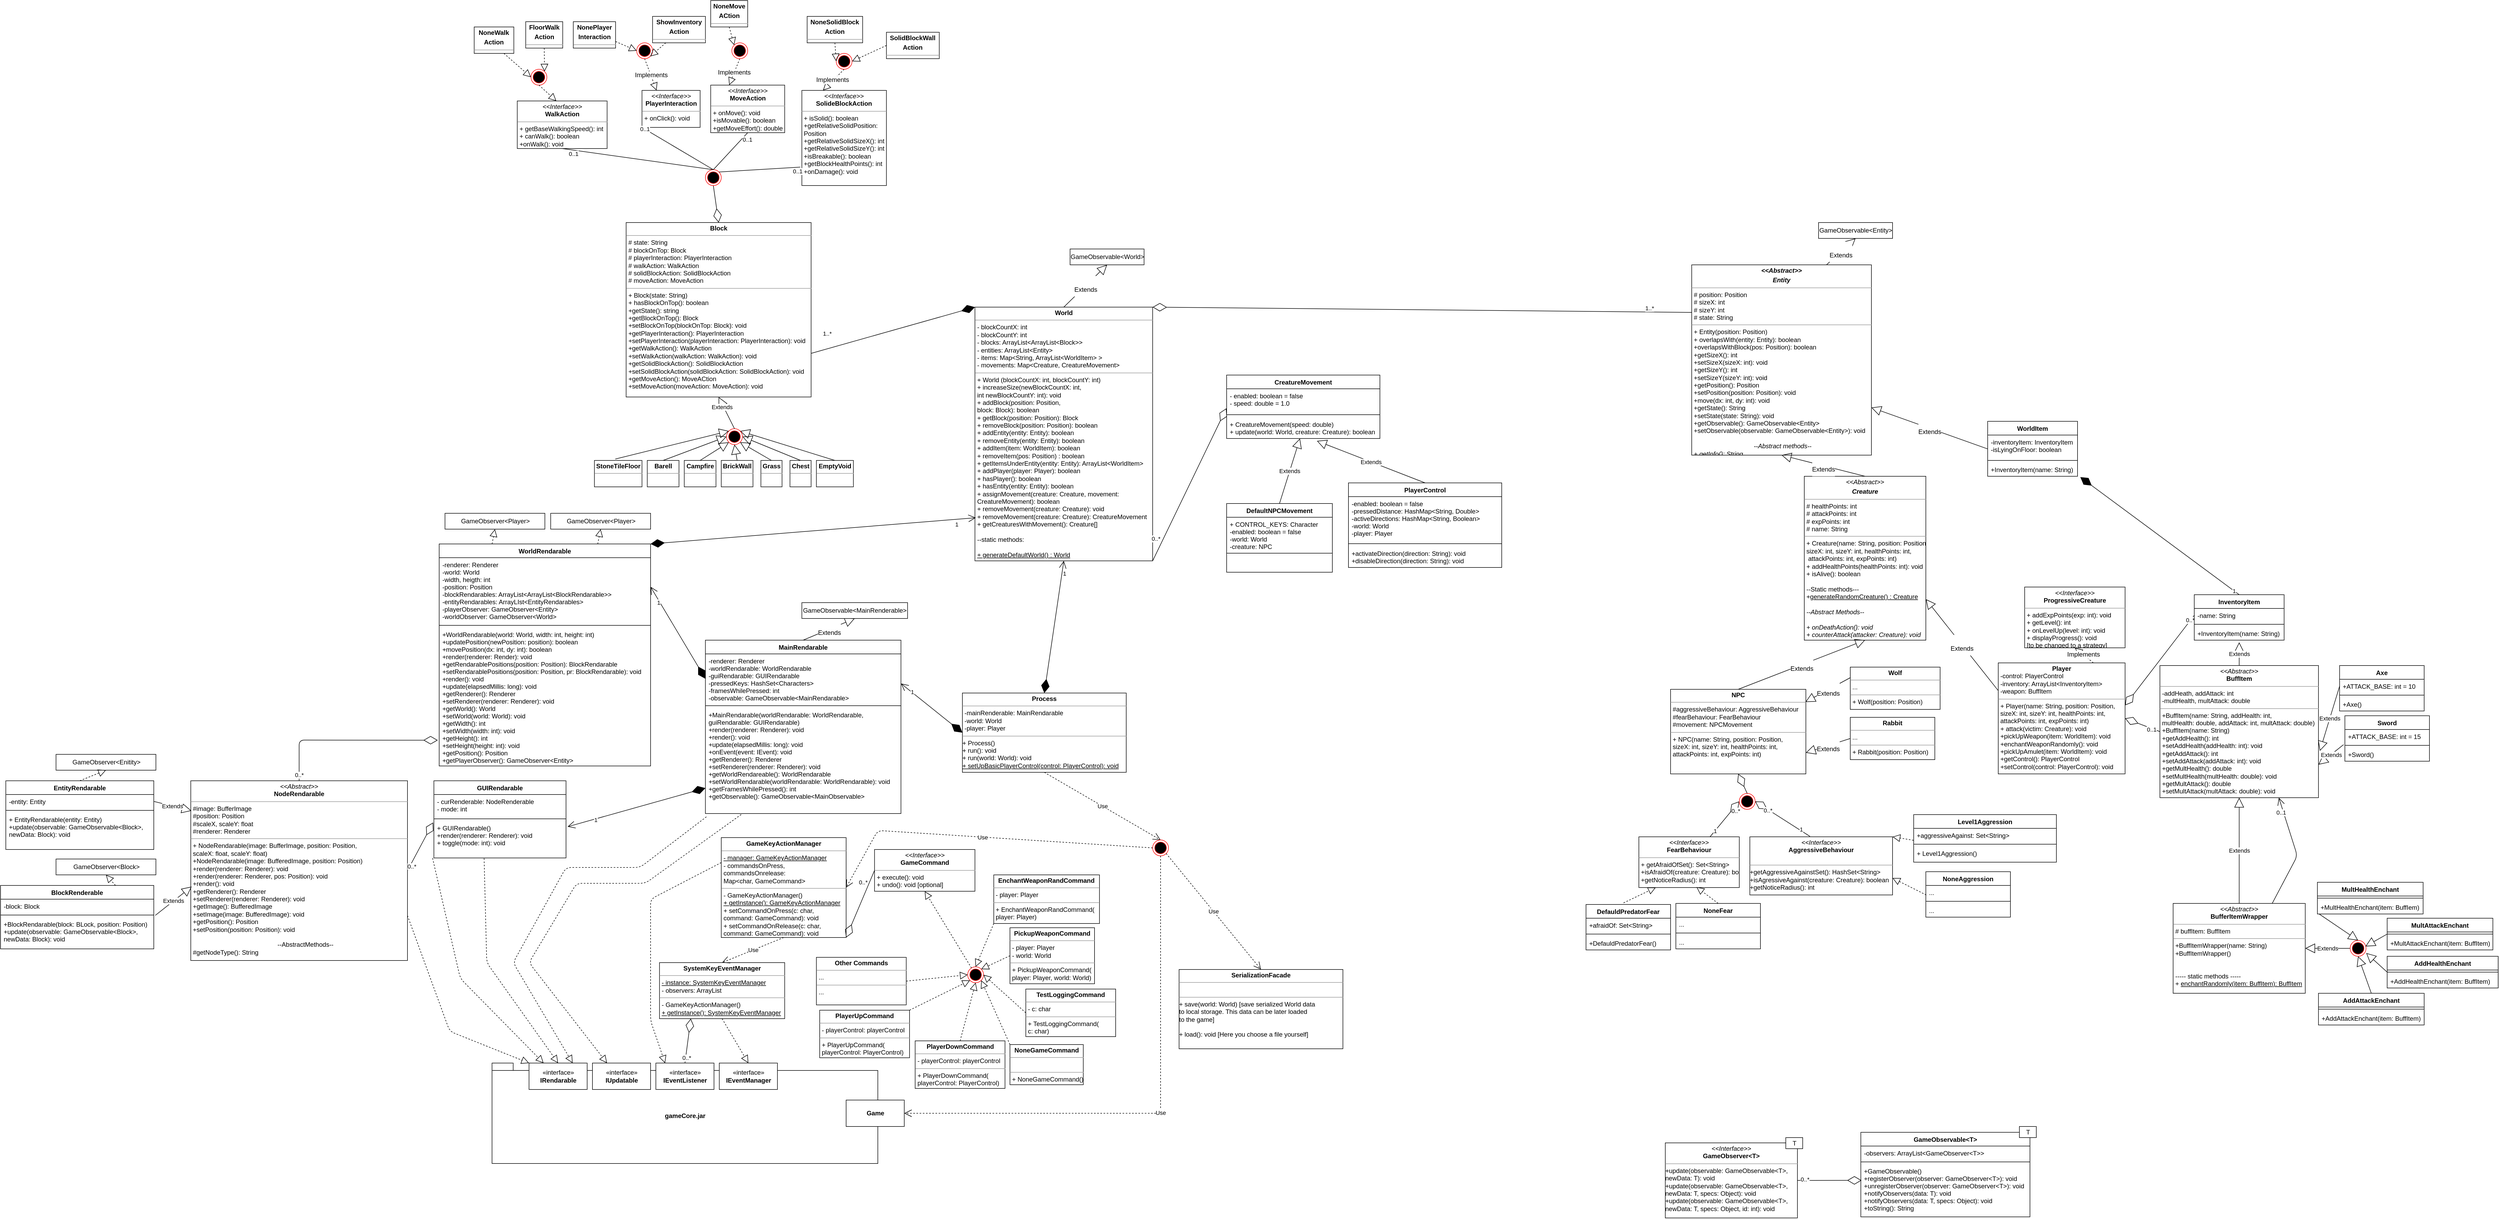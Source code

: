 <mxfile version="13.2.6" type="github">
  <diagram id="mKMDGwIkmkjskIQzQbqt" name="Page-1">
    <mxGraphModel dx="9516" dy="2985" grid="1" gridSize="10" guides="1" tooltips="1" connect="1" arrows="1" fold="1" page="1" pageScale="1" pageWidth="827" pageHeight="1169" math="0" shadow="0">
      <root>
        <mxCell id="0" />
        <mxCell id="1" parent="0" />
        <mxCell id="y1tRoy4HC12Zc1MRgHPe-1" value="&lt;p style=&quot;margin: 4px 0px 0px ; text-align: center&quot;&gt;&lt;i&gt;&amp;lt;&amp;lt;Interface&amp;gt;&amp;gt;&lt;/i&gt;&lt;br&gt;&lt;b&gt;ProgressiveCreature&lt;/b&gt;&lt;/p&gt;&lt;hr size=&quot;1&quot;&gt;&lt;p style=&quot;margin: 0px 0px 0px 4px&quot;&gt;+ addExpPoints(exp: int): void&lt;br&gt;+ getLevel(): int&lt;/p&gt;&lt;p style=&quot;margin: 0px 0px 0px 4px&quot;&gt;+ onLevelUp(level: int): void&lt;/p&gt;&lt;p style=&quot;margin: 0px 0px 0px 4px&quot;&gt;+ displayProgress(): void&lt;br&gt;&lt;/p&gt;&lt;p style=&quot;margin: 0px 0px 0px 4px&quot;&gt;[to be changed to a strategy]&lt;/p&gt;" style="verticalAlign=top;align=left;overflow=fill;fontSize=12;fontFamily=Helvetica;html=1;" parent="1" vertex="1">
          <mxGeometry x="2370" y="1109.5" width="190" height="115" as="geometry" />
        </mxCell>
        <mxCell id="y1tRoy4HC12Zc1MRgHPe-2" value="&lt;p style=&quot;margin: 0px ; margin-top: 4px ; text-align: center&quot;&gt;&lt;b&gt;&lt;i&gt;&amp;lt;&amp;lt;Abstract&amp;gt;&amp;gt;&lt;br&gt;&lt;/i&gt;&lt;/b&gt;&lt;/p&gt;&lt;p style=&quot;margin: 0px ; margin-top: 4px ; text-align: center&quot;&gt;&lt;b&gt;&lt;i&gt;Entity&lt;/i&gt;&lt;/b&gt;&lt;/p&gt;&lt;hr size=&quot;1&quot;&gt;&lt;p style=&quot;margin: 0px ; margin-left: 4px&quot;&gt;# position: Position&lt;br&gt;&lt;/p&gt;&lt;p style=&quot;margin: 0px ; margin-left: 4px&quot;&gt;# sizeX: int&lt;/p&gt;&lt;p style=&quot;margin: 0px ; margin-left: 4px&quot;&gt;# sizeY: int&lt;/p&gt;&lt;p style=&quot;margin: 0px ; margin-left: 4px&quot;&gt;# state: String&lt;/p&gt;&lt;hr size=&quot;1&quot;&gt;&lt;p style=&quot;margin: 0px ; margin-left: 4px&quot;&gt;+ Entity(position: Position)&lt;/p&gt;&lt;p style=&quot;margin: 0px ; margin-left: 4px&quot;&gt;+ overlapsWith(entity: Entity): boolean&lt;/p&gt;&lt;p style=&quot;margin: 0px ; margin-left: 4px&quot;&gt;+overlapsWithBlock(pos: Position): boolean&lt;br&gt;&lt;/p&gt;&lt;p style=&quot;margin: 0px ; margin-left: 4px&quot;&gt;+getSizeX(): int&lt;/p&gt;&lt;p style=&quot;margin: 0px ; margin-left: 4px&quot;&gt;+setSizeX(sizeX: int): void&lt;/p&gt;&lt;p style=&quot;margin: 0px ; margin-left: 4px&quot;&gt;+getSizeY(): int&lt;/p&gt;&lt;p style=&quot;margin: 0px ; margin-left: 4px&quot;&gt;+setSizeY(sizeY: int): void&lt;/p&gt;&lt;p style=&quot;margin: 0px ; margin-left: 4px&quot;&gt;+getPosition(): Position&lt;/p&gt;&lt;p style=&quot;margin: 0px ; margin-left: 4px&quot;&gt;+setPosition(position: Position): void&lt;/p&gt;&lt;p style=&quot;margin: 0px ; margin-left: 4px&quot;&gt;+move(dx: int, dy: int): void&lt;/p&gt;&lt;p style=&quot;margin: 0px ; margin-left: 4px&quot;&gt;+getState(): String&lt;/p&gt;&lt;p style=&quot;margin: 0px ; margin-left: 4px&quot;&gt;+setState(state: String): void&lt;/p&gt;&lt;p style=&quot;margin: 0px ; margin-left: 4px&quot;&gt;+getObservable(): GameObservable&amp;lt;Entity&amp;gt;&lt;/p&gt;&lt;p style=&quot;margin: 0px ; margin-left: 4px&quot;&gt;+setObservable(observable: GameObservable&amp;lt;Entity&amp;gt;): void&lt;br&gt;&lt;/p&gt;&lt;p style=&quot;margin: 0px ; margin-left: 4px&quot;&gt;&lt;br&gt;&lt;/p&gt;&lt;p style=&quot;margin: 0px ; margin-left: 4px&quot; align=&quot;center&quot;&gt;&lt;i&gt;--&lt;/i&gt;&lt;i&gt;&lt;i&gt;Abstract methods--&lt;/i&gt;&lt;/i&gt;&lt;/p&gt;&lt;p style=&quot;margin: 0px ; margin-left: 4px&quot;&gt;&lt;i&gt;+ getInfo(): String&lt;br&gt;&lt;/i&gt;&lt;/p&gt;" style="verticalAlign=top;align=left;overflow=fill;fontSize=12;fontFamily=Helvetica;html=1;" parent="1" vertex="1">
          <mxGeometry x="1740" y="500" width="340" height="360" as="geometry" />
        </mxCell>
        <mxCell id="y1tRoy4HC12Zc1MRgHPe-3" value="&lt;p style=&quot;margin: 4px 0px 0px ; text-align: center&quot;&gt;&lt;i&gt;&amp;lt;&amp;lt;Abstract&amp;gt;&amp;gt;&lt;/i&gt;&lt;/p&gt;&lt;p style=&quot;margin: 4px 0px 0px ; text-align: center&quot;&gt;&lt;b&gt;&lt;i&gt;Creature&lt;/i&gt;&lt;/b&gt;&lt;/p&gt;&lt;hr size=&quot;1&quot;&gt;&lt;p style=&quot;margin: 0px 0px 0px 4px&quot;&gt;# healthPoints: int&lt;br&gt;# attackPoints: int&lt;br&gt;&lt;/p&gt;&lt;p style=&quot;margin: 0px 0px 0px 4px&quot;&gt;# expPoints: int&lt;br&gt;&lt;/p&gt;&lt;p style=&quot;margin: 0px 0px 0px 4px&quot;&gt;# name: String&lt;br&gt;&lt;/p&gt;&lt;hr size=&quot;1&quot;&gt;&lt;p style=&quot;margin: 0px 0px 0px 4px&quot;&gt;+ Creature(name: String, position: Position,&lt;/p&gt;&lt;p style=&quot;margin: 0px 0px 0px 4px&quot;&gt;sizeX: int, sizeY: int,&amp;nbsp;&lt;span&gt;healthPoints: int,&lt;/span&gt;&lt;/p&gt;&lt;p style=&quot;margin: 0px 0px 0px 4px&quot;&gt;&lt;span&gt;&amp;nbsp;attackPoints: int, expPoints: int)&lt;/span&gt;&lt;/p&gt;&lt;p style=&quot;margin: 0px 0px 0px 4px&quot;&gt;+ addHealthPoints(healthPoints: int): void&lt;/p&gt;&lt;p style=&quot;margin: 0px 0px 0px 4px&quot;&gt;+ isAlive(): boolean&lt;/p&gt;&lt;p style=&quot;margin: 0px 0px 0px 4px&quot;&gt;&lt;br&gt;&lt;/p&gt;&lt;p style=&quot;margin: 0px 0px 0px 4px&quot;&gt;--Static methods---&lt;/p&gt;&lt;p style=&quot;margin: 0px 0px 0px 4px&quot;&gt;+&lt;u&gt;generateRandomCreature() : Creature&lt;/u&gt;&lt;/p&gt;&lt;p style=&quot;margin: 0px 0px 0px 4px&quot;&gt;&lt;br&gt;&lt;/p&gt;&lt;p style=&quot;margin: 0px 0px 0px 4px&quot;&gt;&lt;i&gt;--Abstract Methods--&lt;/i&gt;&lt;/p&gt;&lt;p style=&quot;margin: 0px 0px 0px 4px&quot;&gt;&lt;i&gt;&lt;br&gt;&lt;/i&gt;&lt;/p&gt;&lt;p style=&quot;margin: 0px 0px 0px 4px&quot;&gt;&lt;i&gt;+ onDeathAction(): void&lt;/i&gt;&lt;/p&gt;&lt;p style=&quot;margin: 0px 0px 0px 4px&quot;&gt;&lt;i&gt;+ counterAttack(attacker: Creature): void&lt;/i&gt;&lt;/p&gt;" style="verticalAlign=top;align=left;overflow=fill;fontSize=12;fontFamily=Helvetica;html=1;" parent="1" vertex="1">
          <mxGeometry x="1953" y="900" width="230" height="310" as="geometry" />
        </mxCell>
        <mxCell id="eg82_zZWiKvrgJQvzoi4-1" value="CreatureMovement" style="swimlane;fontStyle=1;align=center;verticalAlign=top;childLayout=stackLayout;horizontal=1;startSize=26;horizontalStack=0;resizeParent=1;resizeParentMax=0;resizeLast=0;collapsible=1;marginBottom=0;" vertex="1" parent="1">
          <mxGeometry x="860" y="708.5" width="290" height="120" as="geometry" />
        </mxCell>
        <mxCell id="eg82_zZWiKvrgJQvzoi4-2" value="- enabled: boolean = false&#xa;- speed: double = 1.0" style="text;strokeColor=none;fillColor=none;align=left;verticalAlign=top;spacingLeft=4;spacingRight=4;overflow=hidden;rotatable=0;points=[[0,0.5],[1,0.5]];portConstraint=eastwest;" vertex="1" parent="eg82_zZWiKvrgJQvzoi4-1">
          <mxGeometry y="26" width="290" height="44" as="geometry" />
        </mxCell>
        <mxCell id="eg82_zZWiKvrgJQvzoi4-3" value="" style="line;strokeWidth=1;fillColor=none;align=left;verticalAlign=middle;spacingTop=-1;spacingLeft=3;spacingRight=3;rotatable=0;labelPosition=right;points=[];portConstraint=eastwest;" vertex="1" parent="eg82_zZWiKvrgJQvzoi4-1">
          <mxGeometry y="70" width="290" height="10" as="geometry" />
        </mxCell>
        <mxCell id="eg82_zZWiKvrgJQvzoi4-4" value="+ CreatureMovement(speed: double)&#xa;+ update(world: World, creature: Creature): boolean&#xa;&#xa;" style="text;strokeColor=none;fillColor=none;align=left;verticalAlign=top;spacingLeft=4;spacingRight=4;overflow=hidden;rotatable=0;points=[[0,0.5],[1,0.5]];portConstraint=eastwest;" vertex="1" parent="eg82_zZWiKvrgJQvzoi4-1">
          <mxGeometry y="80" width="290" height="40" as="geometry" />
        </mxCell>
        <mxCell id="y1tRoy4HC12Zc1MRgHPe-145" value="DefaultNPCMovement" style="swimlane;fontStyle=1;align=center;verticalAlign=top;childLayout=stackLayout;horizontal=1;startSize=26;horizontalStack=0;resizeParent=1;resizeParentMax=0;resizeLast=0;collapsible=1;marginBottom=0;" parent="1" vertex="1">
          <mxGeometry x="860" y="951.5" width="200" height="130" as="geometry" />
        </mxCell>
        <mxCell id="y1tRoy4HC12Zc1MRgHPe-146" value="+ CONTROL_KEYS: Character&#xa;-enabled: boolean = false&#xa;-world: World&#xa;-creature: NPC&#xa;" style="text;strokeColor=none;fillColor=none;align=left;verticalAlign=top;spacingLeft=4;spacingRight=4;overflow=hidden;rotatable=0;points=[[0,0.5],[1,0.5]];portConstraint=eastwest;" parent="y1tRoy4HC12Zc1MRgHPe-145" vertex="1">
          <mxGeometry y="26" width="200" height="64" as="geometry" />
        </mxCell>
        <mxCell id="y1tRoy4HC12Zc1MRgHPe-147" value="" style="line;strokeWidth=1;fillColor=none;align=left;verticalAlign=middle;spacingTop=-1;spacingLeft=3;spacingRight=3;rotatable=0;labelPosition=right;points=[];portConstraint=eastwest;" parent="y1tRoy4HC12Zc1MRgHPe-145" vertex="1">
          <mxGeometry y="90" width="200" height="8" as="geometry" />
        </mxCell>
        <mxCell id="y1tRoy4HC12Zc1MRgHPe-148" value="&#xa;" style="text;strokeColor=none;fillColor=none;align=left;verticalAlign=top;spacingLeft=4;spacingRight=4;overflow=hidden;rotatable=0;points=[[0,0.5],[1,0.5]];portConstraint=eastwest;" parent="y1tRoy4HC12Zc1MRgHPe-145" vertex="1">
          <mxGeometry y="98" width="200" height="32" as="geometry" />
        </mxCell>
        <mxCell id="y1tRoy4HC12Zc1MRgHPe-171" value="PlayerControl" style="swimlane;fontStyle=1;align=center;verticalAlign=top;childLayout=stackLayout;horizontal=1;startSize=26;horizontalStack=0;resizeParent=1;resizeParentMax=0;resizeLast=0;collapsible=1;marginBottom=0;" parent="1" vertex="1">
          <mxGeometry x="1090.5" y="912.5" width="290" height="160" as="geometry" />
        </mxCell>
        <mxCell id="y1tRoy4HC12Zc1MRgHPe-172" value="-enabled: boolean = false&#xa;-pressedDistance: HashMap&lt;String, Double&gt;&#xa;-activeDirections: HashMap&lt;String, Boolean&gt;&#xa;-world: World&#xa;-player: Player&#xa;" style="text;strokeColor=none;fillColor=none;align=left;verticalAlign=top;spacingLeft=4;spacingRight=4;overflow=hidden;rotatable=0;points=[[0,0.5],[1,0.5]];portConstraint=eastwest;" parent="y1tRoy4HC12Zc1MRgHPe-171" vertex="1">
          <mxGeometry y="26" width="290" height="84" as="geometry" />
        </mxCell>
        <mxCell id="y1tRoy4HC12Zc1MRgHPe-173" value="" style="line;strokeWidth=1;fillColor=none;align=left;verticalAlign=middle;spacingTop=-1;spacingLeft=3;spacingRight=3;rotatable=0;labelPosition=right;points=[];portConstraint=eastwest;" parent="y1tRoy4HC12Zc1MRgHPe-171" vertex="1">
          <mxGeometry y="110" width="290" height="10" as="geometry" />
        </mxCell>
        <mxCell id="y1tRoy4HC12Zc1MRgHPe-174" value="+activateDirection(direction: String): void&#xa;+disableDirection(direction: String): void&#xa;&#xa;" style="text;strokeColor=none;fillColor=none;align=left;verticalAlign=top;spacingLeft=4;spacingRight=4;overflow=hidden;rotatable=0;points=[[0,0.5],[1,0.5]];portConstraint=eastwest;" parent="y1tRoy4HC12Zc1MRgHPe-171" vertex="1">
          <mxGeometry y="120" width="290" height="40" as="geometry" />
        </mxCell>
        <mxCell id="y1tRoy4HC12Zc1MRgHPe-4" value="&lt;p style=&quot;margin: 0px ; margin-top: 4px ; text-align: center&quot;&gt;&lt;b&gt;Player&lt;/b&gt;&lt;/p&gt;&lt;p style=&quot;margin: 0px ; margin-left: 4px&quot;&gt;-control: PlayerControl&lt;/p&gt;&lt;p style=&quot;margin: 0px ; margin-left: 4px&quot;&gt;-inventory: ArrayList&amp;lt;InventoryItem&amp;gt;&lt;/p&gt;&lt;p style=&quot;margin: 0px ; margin-left: 4px&quot;&gt;-weapon: BuffItem&lt;br&gt;&lt;/p&gt;&lt;hr size=&quot;1&quot;&gt;&lt;p style=&quot;margin: 0px 0px 0px 4px&quot;&gt;+ Player&lt;span&gt;(name: String, position: Position,&lt;/span&gt;&lt;/p&gt;&lt;p style=&quot;margin: 0px 0px 0px 4px&quot;&gt;sizeX: int, sizeY: int, healthPoints: int,&amp;nbsp;&lt;/p&gt;&lt;p style=&quot;margin: 0px 0px 0px 4px&quot;&gt;attackPoints: int,&amp;nbsp;expPoints: int)&lt;/p&gt;&lt;p style=&quot;margin: 0px ; margin-left: 4px&quot;&gt;+ attack(victim: Creature): void&lt;/p&gt;&lt;p style=&quot;margin: 0px ; margin-left: 4px&quot;&gt;+pickUpWeapon(item: WorldItem): void&lt;/p&gt;&lt;p style=&quot;margin: 0px ; margin-left: 4px&quot;&gt;+enchantWeaponRandomly(): void&lt;/p&gt;&lt;p style=&quot;margin: 0px ; margin-left: 4px&quot;&gt;+pickUpAmulet(item: WorldItem): void&lt;/p&gt;&lt;p style=&quot;margin: 0px ; margin-left: 4px&quot;&gt;+getControl(): PlayerControl&lt;/p&gt;&lt;p style=&quot;margin: 0px ; margin-left: 4px&quot;&gt;+setControl(control: PlayerControl): void&lt;br&gt;&lt;/p&gt;&lt;p style=&quot;margin: 0px ; margin-left: 4px&quot;&gt;&lt;br&gt;&lt;/p&gt;" style="verticalAlign=top;align=left;overflow=fill;fontSize=12;fontFamily=Helvetica;html=1;" parent="1" vertex="1">
          <mxGeometry x="2320" y="1253" width="240" height="210" as="geometry" />
        </mxCell>
        <mxCell id="y1tRoy4HC12Zc1MRgHPe-5" value="&lt;p style=&quot;margin: 0px ; margin-top: 4px ; text-align: center&quot;&gt;&lt;b&gt;NPC&lt;/b&gt;&lt;/p&gt;&lt;hr size=&quot;1&quot;&gt;&lt;p style=&quot;margin: 0px ; margin-left: 4px&quot;&gt;&lt;span&gt;#aggressiveBehaviour: AggressiveBehaviour&lt;/span&gt;&lt;br&gt;&lt;/p&gt;&lt;p style=&quot;margin: 0px ; margin-left: 4px&quot;&gt;#fearBehaviour: FearBehaviour&lt;/p&gt;&lt;p style=&quot;margin: 0px ; margin-left: 4px&quot;&gt;#movement: NPCMovement&lt;br&gt;&lt;/p&gt;&lt;hr size=&quot;1&quot;&gt;&lt;p style=&quot;margin: 0px ; margin-left: 4px&quot;&gt;+ NPC(name: String, position: Position,&lt;/p&gt;&lt;p style=&quot;margin: 0px ; margin-left: 4px&quot;&gt;sizeX: int, sizeY: int, healthPoints: int,&amp;nbsp;&lt;/p&gt;&lt;p style=&quot;margin: 0px ; margin-left: 4px&quot;&gt;attackPoints: int,&amp;nbsp;&lt;span&gt;expPoints: int)&lt;/span&gt;&lt;/p&gt;" style="verticalAlign=top;align=left;overflow=fill;fontSize=12;fontFamily=Helvetica;html=1;" parent="1" vertex="1">
          <mxGeometry x="1700" y="1303" width="256" height="160" as="geometry" />
        </mxCell>
        <mxCell id="y1tRoy4HC12Zc1MRgHPe-6" value="&lt;p style=&quot;margin: 0px ; margin-top: 4px ; text-align: center&quot;&gt;&lt;b&gt;Rabbit&lt;/b&gt;&lt;/p&gt;&lt;hr size=&quot;1&quot;&gt;&lt;p style=&quot;margin: 0px ; margin-left: 4px&quot;&gt;...&lt;/p&gt;&lt;hr size=&quot;1&quot;&gt;&lt;p style=&quot;margin: 0px ; margin-left: 4px&quot;&gt;+ Rabbit(position: Position)&lt;/p&gt;" style="verticalAlign=top;align=left;overflow=fill;fontSize=12;fontFamily=Helvetica;html=1;" parent="1" vertex="1">
          <mxGeometry x="2040" y="1356" width="160" height="80" as="geometry" />
        </mxCell>
        <mxCell id="y1tRoy4HC12Zc1MRgHPe-7" value="&lt;p style=&quot;margin: 0px ; margin-top: 4px ; text-align: center&quot;&gt;&lt;b&gt;Wolf&lt;/b&gt;&lt;/p&gt;&lt;hr size=&quot;1&quot;&gt;&lt;p style=&quot;margin: 0px ; margin-left: 4px&quot;&gt;...&lt;/p&gt;&lt;hr size=&quot;1&quot;&gt;&lt;p style=&quot;margin: 0px ; margin-left: 4px&quot;&gt;+ Wolf(position: Position)&lt;br&gt;&lt;/p&gt;" style="verticalAlign=top;align=left;overflow=fill;fontSize=12;fontFamily=Helvetica;html=1;" parent="1" vertex="1">
          <mxGeometry x="2040" y="1261" width="170" height="80" as="geometry" />
        </mxCell>
        <mxCell id="y1tRoy4HC12Zc1MRgHPe-8" value="&lt;font style=&quot;font-size: 12px&quot;&gt;Extends&lt;/font&gt;" style="endArrow=block;endSize=16;endFill=0;html=1;fontSize=32;entryX=1;entryY=0.75;entryDx=0;entryDy=0;exitX=0;exitY=0.25;exitDx=0;exitDy=0;" parent="1" source="y1tRoy4HC12Zc1MRgHPe-4" target="y1tRoy4HC12Zc1MRgHPe-3" edge="1">
          <mxGeometry width="160" relative="1" as="geometry">
            <mxPoint x="2030" y="1300" as="sourcePoint" />
            <mxPoint x="2190" y="1300" as="targetPoint" />
          </mxGeometry>
        </mxCell>
        <mxCell id="y1tRoy4HC12Zc1MRgHPe-9" value="&lt;font style=&quot;font-size: 12px&quot;&gt;Extends&lt;/font&gt;" style="endArrow=block;endSize=16;endFill=0;html=1;fontSize=32;entryX=0.5;entryY=1;entryDx=0;entryDy=0;exitX=0.5;exitY=0;exitDx=0;exitDy=0;" parent="1" source="y1tRoy4HC12Zc1MRgHPe-3" target="y1tRoy4HC12Zc1MRgHPe-2" edge="1">
          <mxGeometry width="160" relative="1" as="geometry">
            <mxPoint x="1850" y="1010" as="sourcePoint" />
            <mxPoint x="2010" y="1010" as="targetPoint" />
          </mxGeometry>
        </mxCell>
        <mxCell id="y1tRoy4HC12Zc1MRgHPe-10" value="" style="endArrow=block;dashed=1;endFill=0;endSize=12;html=1;fontSize=32;entryX=0.5;entryY=1;entryDx=0;entryDy=0;exitX=0.75;exitY=0;exitDx=0;exitDy=0;" parent="1" source="y1tRoy4HC12Zc1MRgHPe-4" target="y1tRoy4HC12Zc1MRgHPe-1" edge="1">
          <mxGeometry width="160" relative="1" as="geometry">
            <mxPoint x="2440" y="1400" as="sourcePoint" />
            <mxPoint x="2600" y="1400" as="targetPoint" />
          </mxGeometry>
        </mxCell>
        <mxCell id="y1tRoy4HC12Zc1MRgHPe-11" value="&lt;font style=&quot;font-size: 12px&quot;&gt;Implements&lt;/font&gt;" style="edgeLabel;html=1;align=center;verticalAlign=middle;resizable=0;points=[];" parent="y1tRoy4HC12Zc1MRgHPe-10" vertex="1" connectable="0">
          <mxGeometry x="0.114" relative="1" as="geometry">
            <mxPoint as="offset" />
          </mxGeometry>
        </mxCell>
        <mxCell id="y1tRoy4HC12Zc1MRgHPe-12" value="&lt;font style=&quot;font-size: 12px&quot;&gt;Extends&lt;/font&gt;" style="endArrow=block;endSize=16;endFill=0;html=1;fontSize=32;entryX=0.5;entryY=1;entryDx=0;entryDy=0;exitX=0.5;exitY=0;exitDx=0;exitDy=0;" parent="1" source="y1tRoy4HC12Zc1MRgHPe-5" target="y1tRoy4HC12Zc1MRgHPe-3" edge="1">
          <mxGeometry width="160" relative="1" as="geometry">
            <mxPoint x="2315" y="1350" as="sourcePoint" />
            <mxPoint x="2190" y="1240" as="targetPoint" />
          </mxGeometry>
        </mxCell>
        <mxCell id="y1tRoy4HC12Zc1MRgHPe-13" value="&lt;font style=&quot;font-size: 12px&quot;&gt;Extends&lt;/font&gt;" style="endArrow=block;endSize=16;endFill=0;html=1;fontSize=32;entryX=1;entryY=0.75;entryDx=0;entryDy=0;exitX=0;exitY=0.5;exitDx=0;exitDy=0;" parent="1" source="y1tRoy4HC12Zc1MRgHPe-6" target="y1tRoy4HC12Zc1MRgHPe-5" edge="1">
          <mxGeometry width="160" relative="1" as="geometry">
            <mxPoint x="2020" y="1399" as="sourcePoint" />
            <mxPoint x="2205" y="1390" as="targetPoint" />
          </mxGeometry>
        </mxCell>
        <mxCell id="y1tRoy4HC12Zc1MRgHPe-14" value="&lt;font style=&quot;font-size: 12px&quot;&gt;Extends&lt;/font&gt;" style="endArrow=block;endSize=16;endFill=0;html=1;fontSize=32;exitX=0;exitY=0.25;exitDx=0;exitDy=0;entryX=0.997;entryY=0.15;entryDx=0;entryDy=0;entryPerimeter=0;" parent="1" source="y1tRoy4HC12Zc1MRgHPe-7" target="y1tRoy4HC12Zc1MRgHPe-5" edge="1">
          <mxGeometry width="160" relative="1" as="geometry">
            <mxPoint x="1780" y="1450" as="sourcePoint" />
            <mxPoint x="2040" y="1490" as="targetPoint" />
          </mxGeometry>
        </mxCell>
        <mxCell id="y1tRoy4HC12Zc1MRgHPe-43" value="&lt;p style=&quot;margin: 0px ; margin-top: 4px ; text-align: center&quot;&gt;&lt;b&gt;World&lt;/b&gt;&lt;/p&gt;&lt;hr size=&quot;1&quot;&gt;&lt;p style=&quot;margin: 0px ; margin-left: 4px&quot;&gt;- blockCountX: int&lt;/p&gt;&lt;p style=&quot;margin: 0px ; margin-left: 4px&quot;&gt;- blockCountY: int&lt;/p&gt;&lt;p style=&quot;margin: 0px ; margin-left: 4px&quot;&gt;- blocks: ArrayList&amp;lt;ArrayList&amp;lt;Block&amp;gt;&amp;gt;&lt;/p&gt;&lt;p style=&quot;margin: 0px ; margin-left: 4px&quot;&gt;- entities: ArrayList&amp;lt;Entity&amp;gt;&lt;/p&gt;&lt;p style=&quot;margin: 0px ; margin-left: 4px&quot;&gt;- items: Map&amp;lt;String, ArrayList&amp;lt;WorldItem&amp;gt; &amp;gt;&lt;/p&gt;&lt;p style=&quot;margin: 0px ; margin-left: 4px&quot;&gt;- movements: Map&amp;lt;Creature, CreatureMovement&amp;gt;&lt;/p&gt;&lt;hr size=&quot;1&quot;&gt;&lt;p style=&quot;margin: 0px ; margin-left: 4px&quot;&gt;+ World (blockCountX: int, blockCountY: int)&lt;/p&gt;&lt;p style=&quot;margin: 0px ; margin-left: 4px&quot;&gt;+ increaseSize(newBlockCountX: int,&lt;/p&gt;&lt;p style=&quot;margin: 0px ; margin-left: 4px&quot;&gt;int newBlockCountY: int): void&lt;/p&gt;&lt;p style=&quot;margin: 0px ; margin-left: 4px&quot;&gt;+ addBlock(position: Position,&amp;nbsp;&lt;/p&gt;&lt;p style=&quot;margin: 0px ; margin-left: 4px&quot;&gt;&lt;span&gt;block: Block): boolean&lt;/span&gt;&lt;/p&gt;&lt;p style=&quot;margin: 0px ; margin-left: 4px&quot;&gt;&lt;span&gt;+ getBlock(position: Position): Block&lt;/span&gt;&lt;/p&gt;&lt;p style=&quot;margin: 0px ; margin-left: 4px&quot;&gt;&lt;span&gt;+ removeBlock(position: Position&lt;/span&gt;&lt;span&gt;): boolean&lt;/span&gt;&lt;/p&gt;&lt;p style=&quot;margin: 0px ; margin-left: 4px&quot;&gt;+ addEntity(entity: Entity): boolean&lt;/p&gt;&lt;p style=&quot;margin: 0px ; margin-left: 4px&quot;&gt;+ removeEntity(entity: Entity): boolean&lt;/p&gt;&lt;p style=&quot;margin: 0px ; margin-left: 4px&quot;&gt;+ addItem(item: WorldItem): boolean&lt;/p&gt;&lt;p style=&quot;margin: 0px ; margin-left: 4px&quot;&gt;+ removeItem(pos: Position) : boolean&lt;/p&gt;&lt;p style=&quot;margin: 0px ; margin-left: 4px&quot;&gt;+ getItemsUnderEntity(entity: Entity): ArrayList&amp;lt;WorldItem&amp;gt;&lt;/p&gt;&lt;p style=&quot;margin: 0px ; margin-left: 4px&quot;&gt;+ addPlayer(player: Player): boolean&lt;/p&gt;&lt;p style=&quot;margin: 0px ; margin-left: 4px&quot;&gt;+ hasPlayer(): boolean&lt;/p&gt;&lt;p style=&quot;margin: 0px ; margin-left: 4px&quot;&gt;+ hasEntity(entity: Entity): boolean&lt;/p&gt;&lt;p style=&quot;margin: 0px ; margin-left: 4px&quot;&gt;+ assignMovement(creature: Creature, movement:&lt;/p&gt;&lt;p style=&quot;margin: 0px ; margin-left: 4px&quot;&gt;CreatureMovement): boolean&lt;/p&gt;&lt;p style=&quot;margin: 0px ; margin-left: 4px&quot;&gt;+ removeMovement(creature: Creature): void&lt;/p&gt;&lt;p style=&quot;margin: 0px ; margin-left: 4px&quot;&gt;+ removeMovement(creature: Creature): CreatureMovement&lt;br&gt;&lt;/p&gt;&lt;p style=&quot;margin: 0px ; margin-left: 4px&quot;&gt;+ getCreaturesWithMovement(): Creature[]&lt;/p&gt;&lt;p style=&quot;margin: 0px ; margin-left: 4px&quot;&gt;&lt;br&gt;&lt;/p&gt;&lt;p style=&quot;margin: 0px ; margin-left: 4px&quot;&gt;--static methods:&lt;/p&gt;&lt;p style=&quot;margin: 0px ; margin-left: 4px&quot;&gt;&lt;br&gt;&lt;/p&gt;&lt;p style=&quot;margin: 0px ; margin-left: 4px&quot;&gt;&lt;u&gt;+ generateDefaultWorld() : World&lt;/u&gt;&lt;/p&gt;" style="verticalAlign=top;align=left;overflow=fill;fontSize=12;fontFamily=Helvetica;html=1;" parent="1" vertex="1">
          <mxGeometry x="383.75" y="580" width="336.25" height="480" as="geometry" />
        </mxCell>
        <mxCell id="y1tRoy4HC12Zc1MRgHPe-44" value="&lt;p style=&quot;margin: 0px ; margin-top: 4px ; text-align: center&quot;&gt;&lt;b&gt;Block&lt;/b&gt;&lt;/p&gt;&lt;hr size=&quot;1&quot;&gt;&lt;p style=&quot;margin: 0px ; margin-left: 4px&quot;&gt;# state: String&lt;br&gt;&lt;/p&gt;&lt;p style=&quot;margin: 0px ; margin-left: 4px&quot;&gt;# blockOnTop: Block&lt;/p&gt;&lt;p style=&quot;margin: 0px ; margin-left: 4px&quot;&gt;# playerInteraction: PlayerInteraction&lt;/p&gt;&lt;p style=&quot;margin: 0px ; margin-left: 4px&quot;&gt;# walkAction: WalkAction&lt;/p&gt;&lt;p style=&quot;margin: 0px ; margin-left: 4px&quot;&gt;# solidBlockAction: SolidBlockAction&lt;br&gt;&lt;/p&gt;&lt;p style=&quot;margin: 0px ; margin-left: 4px&quot;&gt;# moveAction: MoveAction&lt;/p&gt;&lt;hr size=&quot;1&quot;&gt;&lt;p style=&quot;margin: 0px ; margin-left: 4px&quot;&gt;+ Block(state: String)&lt;/p&gt;&lt;p style=&quot;margin: 0px ; margin-left: 4px&quot;&gt;+ hasBlockOnTop(): boolean&lt;/p&gt;&lt;p style=&quot;margin: 0px ; margin-left: 4px&quot;&gt;+getState(): string&lt;/p&gt;&lt;p style=&quot;margin: 0px ; margin-left: 4px&quot;&gt;+getBlockOnTop(): Block&lt;/p&gt;&lt;p style=&quot;margin: 0px ; margin-left: 4px&quot;&gt;+setBlockOnTop(blockOnTop: Block): void&lt;/p&gt;&lt;p style=&quot;margin: 0px ; margin-left: 4px&quot;&gt;+getPlayerInteraction(): PlayerInteraction&lt;/p&gt;&lt;p style=&quot;margin: 0px ; margin-left: 4px&quot;&gt;+setPlayerInteraction(playerInteraction: PlayerInteraction): void&lt;/p&gt;&lt;p style=&quot;margin: 0px ; margin-left: 4px&quot;&gt;+getWalkAction(): WalkAction&lt;/p&gt;&lt;p style=&quot;margin: 0px ; margin-left: 4px&quot;&gt;+setWalkAction(walkAction: WalkAction): void&lt;/p&gt;&lt;p style=&quot;margin: 0px ; margin-left: 4px&quot;&gt;+getSolidBlockAction(): SolidBlockAction&lt;/p&gt;&lt;p style=&quot;margin: 0px ; margin-left: 4px&quot;&gt;+setSolidBlockAction(solidBlockAction: SolidBlockAction): void&lt;/p&gt;&lt;p style=&quot;margin: 0px ; margin-left: 4px&quot;&gt;+getMoveAction(): MoveACtion&lt;/p&gt;&lt;p style=&quot;margin: 0px ; margin-left: 4px&quot;&gt;+setMoveAction(moveAction: MoveAction): void&lt;br&gt;&lt;/p&gt;&lt;p style=&quot;margin: 0px ; margin-left: 4px&quot;&gt;&lt;br&gt;&lt;/p&gt;&lt;p style=&quot;margin: 0px ; margin-left: 4px&quot;&gt;&lt;br&gt;&lt;/p&gt;&lt;p style=&quot;margin: 0px ; margin-left: 4px&quot;&gt;&lt;br&gt;&lt;/p&gt;&lt;p style=&quot;margin: 0px ; margin-left: 4px&quot;&gt;&lt;br&gt;&lt;/p&gt;&lt;p style=&quot;margin: 0px ; margin-left: 4px&quot;&gt;&lt;br&gt;&lt;/p&gt;&lt;p style=&quot;margin: 0px ; margin-left: 4px&quot;&gt;&lt;br&gt;&lt;/p&gt;&lt;p style=&quot;margin: 0px ; margin-left: 4px&quot;&gt;&lt;br&gt;&lt;/p&gt;" style="verticalAlign=top;align=left;overflow=fill;fontSize=12;fontFamily=Helvetica;html=1;" parent="1" vertex="1">
          <mxGeometry x="-276.25" y="420" width="350" height="330" as="geometry" />
        </mxCell>
        <mxCell id="y1tRoy4HC12Zc1MRgHPe-46" style="edgeStyle=orthogonalEdgeStyle;rounded=0;orthogonalLoop=1;jettySize=auto;html=1;exitX=0.5;exitY=1;exitDx=0;exitDy=0;" parent="1" edge="1">
          <mxGeometry relative="1" as="geometry">
            <mxPoint x="1965" y="550" as="sourcePoint" />
            <mxPoint x="1965" y="550" as="targetPoint" />
          </mxGeometry>
        </mxCell>
        <mxCell id="y1tRoy4HC12Zc1MRgHPe-51" value="" style="endArrow=diamondThin;endFill=0;endSize=24;html=1;entryX=1;entryY=0;entryDx=0;entryDy=0;exitX=0;exitY=0.25;exitDx=0;exitDy=0;" parent="1" source="y1tRoy4HC12Zc1MRgHPe-2" target="y1tRoy4HC12Zc1MRgHPe-43" edge="1">
          <mxGeometry width="160" relative="1" as="geometry">
            <mxPoint x="1840" y="740" as="sourcePoint" />
            <mxPoint x="1760" y="770" as="targetPoint" />
          </mxGeometry>
        </mxCell>
        <mxCell id="y1tRoy4HC12Zc1MRgHPe-52" value="1..*" style="edgeLabel;html=1;align=center;verticalAlign=middle;resizable=0;points=[];" parent="y1tRoy4HC12Zc1MRgHPe-51" vertex="1" connectable="0">
          <mxGeometry x="-0.796" y="1" relative="1" as="geometry">
            <mxPoint x="23.55" y="-8.1" as="offset" />
          </mxGeometry>
        </mxCell>
        <mxCell id="y1tRoy4HC12Zc1MRgHPe-53" value="" style="endArrow=diamondThin;endFill=1;endSize=24;html=1;exitX=1;exitY=0.75;exitDx=0;exitDy=0;entryX=0;entryY=0;entryDx=0;entryDy=0;" parent="1" source="y1tRoy4HC12Zc1MRgHPe-44" target="y1tRoy4HC12Zc1MRgHPe-43" edge="1">
          <mxGeometry width="160" relative="1" as="geometry">
            <mxPoint x="1610" y="610" as="sourcePoint" />
            <mxPoint x="743.75" y="840" as="targetPoint" />
          </mxGeometry>
        </mxCell>
        <mxCell id="y1tRoy4HC12Zc1MRgHPe-54" value="1..*" style="edgeLabel;html=1;align=center;verticalAlign=middle;resizable=0;points=[];" parent="y1tRoy4HC12Zc1MRgHPe-53" vertex="1" connectable="0">
          <mxGeometry x="-0.798" y="-1" relative="1" as="geometry">
            <mxPoint x="-1.27" y="-30.2" as="offset" />
          </mxGeometry>
        </mxCell>
        <mxCell id="y1tRoy4HC12Zc1MRgHPe-57" value="&lt;p style=&quot;margin: 4px 0px 0px ; text-align: center&quot;&gt;&lt;i&gt;&amp;lt;&amp;lt;Interface&amp;gt;&amp;gt;&lt;/i&gt;&lt;br&gt;&lt;b&gt;SolideBlockAction&lt;/b&gt;&lt;/p&gt;&lt;hr size=&quot;1&quot;&gt;&lt;p style=&quot;margin: 0px 0px 0px 4px&quot;&gt;+ isSolid(): boolean&lt;/p&gt;&lt;p style=&quot;margin: 0px 0px 0px 4px&quot;&gt;+getRelativeSolidPosition:&lt;/p&gt;&lt;p style=&quot;margin: 0px 0px 0px 4px&quot;&gt;Position&lt;/p&gt;&lt;p style=&quot;margin: 0px 0px 0px 4px&quot;&gt;+getRelativeSolidSizeX(): int&lt;/p&gt;&lt;p style=&quot;margin: 0px 0px 0px 4px&quot;&gt;+getRelativeSolidSizeY(): int&lt;/p&gt;&lt;p style=&quot;margin: 0px 0px 0px 4px&quot;&gt;+isBreakable(): boolean&lt;/p&gt;&lt;p style=&quot;margin: 0px 0px 0px 4px&quot;&gt;+getBlockHealthPoints(): int&lt;/p&gt;&lt;p style=&quot;margin: 0px 0px 0px 4px&quot;&gt;+onDamage(): void&lt;br&gt;&lt;/p&gt;" style="verticalAlign=top;align=left;overflow=fill;fontSize=12;fontFamily=Helvetica;html=1;" parent="1" vertex="1">
          <mxGeometry x="56.25" y="170" width="160" height="180" as="geometry" />
        </mxCell>
        <mxCell id="y1tRoy4HC12Zc1MRgHPe-58" value="" style="endArrow=diamondThin;endFill=0;endSize=24;html=1;exitX=0.5;exitY=1;exitDx=0;exitDy=0;entryX=0.5;entryY=0;entryDx=0;entryDy=0;" parent="1" source="y1tRoy4HC12Zc1MRgHPe-59" target="y1tRoy4HC12Zc1MRgHPe-44" edge="1">
          <mxGeometry width="160" relative="1" as="geometry">
            <mxPoint x="144.02" y="393.46" as="sourcePoint" />
            <mxPoint x="-91.25" y="390" as="targetPoint" />
          </mxGeometry>
        </mxCell>
        <mxCell id="y1tRoy4HC12Zc1MRgHPe-59" value="" style="ellipse;html=1;shape=endState;fillColor=#000000;strokeColor=#ff0000;" parent="1" vertex="1">
          <mxGeometry x="-126.25" y="320" width="30" height="30" as="geometry" />
        </mxCell>
        <mxCell id="y1tRoy4HC12Zc1MRgHPe-60" value="&lt;p style=&quot;margin: 4px 0px 0px ; text-align: center&quot;&gt;&lt;i&gt;&amp;lt;&amp;lt;Interface&amp;gt;&amp;gt;&lt;/i&gt;&lt;br&gt;&lt;b&gt;MoveAction&lt;/b&gt;&lt;/p&gt;&lt;hr size=&quot;1&quot;&gt;&lt;p style=&quot;margin: 0px 0px 0px 4px&quot;&gt;+ onMove(): void&lt;/p&gt;&lt;p style=&quot;margin: 0px 0px 0px 4px&quot;&gt;+isMovable(): boolean&lt;/p&gt;&lt;p style=&quot;margin: 0px 0px 0px 4px&quot;&gt;+getMoveEffort(): double&lt;br&gt;&lt;/p&gt;" style="verticalAlign=top;align=left;overflow=fill;fontSize=12;fontFamily=Helvetica;html=1;" parent="1" vertex="1">
          <mxGeometry x="-116.25" y="160" width="140" height="90" as="geometry" />
        </mxCell>
        <mxCell id="y1tRoy4HC12Zc1MRgHPe-61" value="" style="endArrow=none;html=1;entryX=0.5;entryY=1;entryDx=0;entryDy=0;exitX=0.5;exitY=0;exitDx=0;exitDy=0;" parent="1" source="y1tRoy4HC12Zc1MRgHPe-59" target="y1tRoy4HC12Zc1MRgHPe-60" edge="1">
          <mxGeometry width="50" height="50" relative="1" as="geometry">
            <mxPoint x="-286.25" y="230" as="sourcePoint" />
            <mxPoint x="-236.25" y="180" as="targetPoint" />
          </mxGeometry>
        </mxCell>
        <mxCell id="y1tRoy4HC12Zc1MRgHPe-62" value="0..1" style="edgeLabel;html=1;align=center;verticalAlign=middle;resizable=0;points=[];" parent="y1tRoy4HC12Zc1MRgHPe-61" vertex="1" connectable="0">
          <mxGeometry x="0.359" y="1" relative="1" as="geometry">
            <mxPoint x="20.2" y="-8.6" as="offset" />
          </mxGeometry>
        </mxCell>
        <mxCell id="y1tRoy4HC12Zc1MRgHPe-63" value="" style="endArrow=none;html=1;exitX=1;exitY=0;exitDx=0;exitDy=0;entryX=-0.019;entryY=0.806;entryDx=0;entryDy=0;entryPerimeter=0;" parent="1" source="y1tRoy4HC12Zc1MRgHPe-59" target="y1tRoy4HC12Zc1MRgHPe-57" edge="1">
          <mxGeometry width="50" height="50" relative="1" as="geometry">
            <mxPoint x="-62.183" y="257.433" as="sourcePoint" />
            <mxPoint x="103.75" y="274" as="targetPoint" />
          </mxGeometry>
        </mxCell>
        <mxCell id="y1tRoy4HC12Zc1MRgHPe-64" value="0..1" style="edgeLabel;html=1;align=center;verticalAlign=middle;resizable=0;points=[];" parent="y1tRoy4HC12Zc1MRgHPe-63" vertex="1" connectable="0">
          <mxGeometry x="0.499" relative="1" as="geometry">
            <mxPoint x="33.55" y="5.05" as="offset" />
          </mxGeometry>
        </mxCell>
        <mxCell id="y1tRoy4HC12Zc1MRgHPe-65" value="&lt;p style=&quot;margin: 4px 0px 0px ; text-align: center&quot;&gt;&lt;i&gt;&amp;lt;&amp;lt;Interface&amp;gt;&amp;gt;&lt;/i&gt;&lt;br&gt;&lt;b&gt;PlayerInteraction&lt;/b&gt;&lt;/p&gt;&lt;hr size=&quot;1&quot;&gt;&lt;p style=&quot;margin: 0px 0px 0px 4px&quot;&gt;+ onClick(): void&lt;/p&gt;" style="verticalAlign=top;align=left;overflow=fill;fontSize=12;fontFamily=Helvetica;html=1;" parent="1" vertex="1">
          <mxGeometry x="-246.25" y="170" width="110" height="70" as="geometry" />
        </mxCell>
        <mxCell id="y1tRoy4HC12Zc1MRgHPe-66" value="" style="endArrow=none;html=1;entryX=0;entryY=1;entryDx=0;entryDy=0;exitX=0.5;exitY=0;exitDx=0;exitDy=0;" parent="1" source="y1tRoy4HC12Zc1MRgHPe-59" target="y1tRoy4HC12Zc1MRgHPe-65" edge="1">
          <mxGeometry width="50" height="50" relative="1" as="geometry">
            <mxPoint x="-50.643" y="305.607" as="sourcePoint" />
            <mxPoint x="-6.25" y="305" as="targetPoint" />
          </mxGeometry>
        </mxCell>
        <mxCell id="y1tRoy4HC12Zc1MRgHPe-67" value="0..1" style="edgeLabel;html=1;align=center;verticalAlign=middle;resizable=0;points=[];" parent="y1tRoy4HC12Zc1MRgHPe-66" vertex="1" connectable="0">
          <mxGeometry x="0.496" relative="1" as="geometry">
            <mxPoint x="-28.91" y="-17.61" as="offset" />
          </mxGeometry>
        </mxCell>
        <mxCell id="y1tRoy4HC12Zc1MRgHPe-68" value="&lt;p style=&quot;margin: 4px 0px 0px ; text-align: center&quot;&gt;&lt;i&gt;&amp;lt;&amp;lt;Interface&amp;gt;&amp;gt;&lt;/i&gt;&lt;br&gt;&lt;b&gt;WalkAction&lt;/b&gt;&lt;/p&gt;&lt;hr size=&quot;1&quot;&gt;&lt;p style=&quot;margin: 0px 0px 0px 4px&quot;&gt;+ getBaseWalkingSpeed(): int&lt;/p&gt;&lt;p style=&quot;margin: 0px 0px 0px 4px&quot;&gt;+ canWalk(): boolean&lt;/p&gt;&lt;p style=&quot;margin: 0px 0px 0px 4px&quot;&gt;+onWalk(): void&lt;br&gt;&lt;/p&gt;" style="verticalAlign=top;align=left;overflow=fill;fontSize=12;fontFamily=Helvetica;html=1;" parent="1" vertex="1">
          <mxGeometry x="-482.25" y="190" width="170" height="90" as="geometry" />
        </mxCell>
        <mxCell id="y1tRoy4HC12Zc1MRgHPe-69" value="" style="endArrow=none;html=1;entryX=0.5;entryY=1;entryDx=0;entryDy=0;exitX=0.5;exitY=0;exitDx=0;exitDy=0;" parent="1" source="y1tRoy4HC12Zc1MRgHPe-59" target="y1tRoy4HC12Zc1MRgHPe-68" edge="1">
          <mxGeometry width="50" height="50" relative="1" as="geometry">
            <mxPoint x="-46.25" y="295" as="sourcePoint" />
            <mxPoint x="-16.25" y="260" as="targetPoint" />
          </mxGeometry>
        </mxCell>
        <mxCell id="y1tRoy4HC12Zc1MRgHPe-70" value="0..1" style="edgeLabel;html=1;align=center;verticalAlign=middle;resizable=0;points=[];" parent="y1tRoy4HC12Zc1MRgHPe-69" vertex="1" connectable="0">
          <mxGeometry x="0.343" y="2" relative="1" as="geometry">
            <mxPoint x="-72.78" y="-5.14" as="offset" />
          </mxGeometry>
        </mxCell>
        <mxCell id="y1tRoy4HC12Zc1MRgHPe-71" value="&lt;p style=&quot;margin: 4px 0px 0px ; text-align: center&quot;&gt;&lt;b&gt;SolidBlockWall&lt;/b&gt;&lt;/p&gt;&lt;p style=&quot;margin: 4px 0px 0px ; text-align: center&quot;&gt;&lt;b&gt;Action&lt;/b&gt;&lt;br&gt;&lt;/p&gt;&lt;hr size=&quot;1&quot;&gt;&lt;p style=&quot;margin: 0px 0px 0px 4px&quot;&gt;&lt;br&gt;&lt;/p&gt;" style="verticalAlign=top;align=left;overflow=fill;fontSize=12;fontFamily=Helvetica;html=1;" parent="1" vertex="1">
          <mxGeometry x="216.25" y="60" width="100" height="50" as="geometry" />
        </mxCell>
        <mxCell id="y1tRoy4HC12Zc1MRgHPe-72" value="&lt;p style=&quot;margin: 4px 0px 0px ; text-align: center&quot;&gt;&lt;b&gt;FloorWalk&lt;/b&gt;&lt;/p&gt;&lt;p style=&quot;margin: 4px 0px 0px ; text-align: center&quot;&gt;&lt;b&gt;Action&lt;/b&gt;&lt;br&gt;&lt;/p&gt;&lt;hr size=&quot;1&quot;&gt;&lt;p style=&quot;margin: 0px 0px 0px 4px&quot;&gt;&lt;br&gt;&lt;/p&gt;" style="verticalAlign=top;align=left;overflow=fill;fontSize=12;fontFamily=Helvetica;html=1;" parent="1" vertex="1">
          <mxGeometry x="-466.25" y="40" width="70" height="50" as="geometry" />
        </mxCell>
        <mxCell id="y1tRoy4HC12Zc1MRgHPe-73" value="&lt;p style=&quot;margin: 4px 0px 0px ; text-align: center&quot;&gt;&lt;b&gt;ShowInventory&lt;/b&gt;&lt;/p&gt;&lt;p style=&quot;margin: 4px 0px 0px ; text-align: center&quot;&gt;&lt;b&gt;Action&lt;/b&gt;&lt;br&gt;&lt;/p&gt;&lt;hr size=&quot;1&quot;&gt;&lt;p style=&quot;margin: 0px 0px 0px 4px&quot;&gt;&lt;br&gt;&lt;/p&gt;" style="verticalAlign=top;align=left;overflow=fill;fontSize=12;fontFamily=Helvetica;html=1;" parent="1" vertex="1">
          <mxGeometry x="-226.25" y="30" width="100" height="50" as="geometry" />
        </mxCell>
        <mxCell id="y1tRoy4HC12Zc1MRgHPe-74" value="&lt;p style=&quot;margin: 4px 0px 0px ; text-align: center&quot;&gt;&lt;b&gt;Grass&lt;/b&gt;&lt;/p&gt;&lt;hr size=&quot;1&quot;&gt;&lt;p style=&quot;margin: 0px 0px 0px 4px&quot;&gt;&lt;br&gt;&lt;/p&gt;" style="verticalAlign=top;align=left;overflow=fill;fontSize=12;fontFamily=Helvetica;html=1;" parent="1" vertex="1">
          <mxGeometry x="-21.25" y="870" width="40" height="50" as="geometry" />
        </mxCell>
        <mxCell id="y1tRoy4HC12Zc1MRgHPe-75" value="&lt;p style=&quot;margin: 4px 0px 0px ; text-align: center&quot;&gt;&lt;b&gt;Chest&lt;/b&gt;&lt;/p&gt;&lt;hr size=&quot;1&quot;&gt;&lt;p style=&quot;margin: 0px 0px 0px 4px&quot;&gt;&lt;br&gt;&lt;/p&gt;" style="verticalAlign=top;align=left;overflow=fill;fontSize=12;fontFamily=Helvetica;html=1;" parent="1" vertex="1">
          <mxGeometry x="33.75" y="870" width="40" height="50" as="geometry" />
        </mxCell>
        <mxCell id="y1tRoy4HC12Zc1MRgHPe-76" value="&lt;p style=&quot;margin: 4px 0px 0px ; text-align: center&quot;&gt;&lt;b&gt;EmptyVoid&lt;/b&gt;&lt;/p&gt;&lt;hr size=&quot;1&quot;&gt;&lt;p style=&quot;margin: 0px 0px 0px 4px&quot;&gt;&lt;br&gt;&lt;/p&gt;" style="verticalAlign=top;align=left;overflow=fill;fontSize=12;fontFamily=Helvetica;html=1;" parent="1" vertex="1">
          <mxGeometry x="83.75" y="870" width="70" height="50" as="geometry" />
        </mxCell>
        <mxCell id="y1tRoy4HC12Zc1MRgHPe-77" value="&lt;p style=&quot;margin: 4px 0px 0px ; text-align: center&quot;&gt;&lt;b&gt;BrickWall&lt;/b&gt;&lt;/p&gt;&lt;hr size=&quot;1&quot;&gt;&lt;p style=&quot;margin: 0px 0px 0px 4px&quot;&gt;&lt;br&gt;&lt;/p&gt;" style="verticalAlign=top;align=left;overflow=fill;fontSize=12;fontFamily=Helvetica;html=1;" parent="1" vertex="1">
          <mxGeometry x="-96.25" y="870" width="60" height="50" as="geometry" />
        </mxCell>
        <mxCell id="y1tRoy4HC12Zc1MRgHPe-78" value="&lt;p style=&quot;margin: 4px 0px 0px ; text-align: center&quot;&gt;&lt;b&gt;Campfire&lt;/b&gt;&lt;/p&gt;&lt;hr size=&quot;1&quot;&gt;&lt;p style=&quot;margin: 0px 0px 0px 4px&quot;&gt;&lt;br&gt;&lt;/p&gt;" style="verticalAlign=top;align=left;overflow=fill;fontSize=12;fontFamily=Helvetica;html=1;" parent="1" vertex="1">
          <mxGeometry x="-166.25" y="870" width="60" height="50" as="geometry" />
        </mxCell>
        <mxCell id="y1tRoy4HC12Zc1MRgHPe-79" value="" style="endArrow=block;endSize=16;endFill=0;html=1;fontSize=32;exitX=0.5;exitY=0;exitDx=0;exitDy=0;entryX=1;entryY=0;entryDx=0;entryDy=0;" parent="1" source="y1tRoy4HC12Zc1MRgHPe-76" target="y1tRoy4HC12Zc1MRgHPe-96" edge="1">
          <mxGeometry width="160" relative="1" as="geometry">
            <mxPoint x="183.75" y="680" as="sourcePoint" />
            <mxPoint x="103.75" y="700" as="targetPoint" />
          </mxGeometry>
        </mxCell>
        <mxCell id="y1tRoy4HC12Zc1MRgHPe-80" value="" style="endArrow=block;endSize=16;endFill=0;html=1;fontSize=32;exitX=0.5;exitY=0;exitDx=0;exitDy=0;entryX=1;entryY=0.5;entryDx=0;entryDy=0;" parent="1" source="y1tRoy4HC12Zc1MRgHPe-75" target="y1tRoy4HC12Zc1MRgHPe-96" edge="1">
          <mxGeometry width="160" relative="1" as="geometry">
            <mxPoint x="-11.25" y="710" as="sourcePoint" />
            <mxPoint x="43.75" y="700" as="targetPoint" />
          </mxGeometry>
        </mxCell>
        <mxCell id="y1tRoy4HC12Zc1MRgHPe-81" value="" style="endArrow=block;endSize=16;endFill=0;html=1;fontSize=32;exitX=0.5;exitY=0;exitDx=0;exitDy=0;entryX=1;entryY=1;entryDx=0;entryDy=0;" parent="1" source="y1tRoy4HC12Zc1MRgHPe-74" target="y1tRoy4HC12Zc1MRgHPe-96" edge="1">
          <mxGeometry width="160" relative="1" as="geometry">
            <mxPoint x="-70" y="730" as="sourcePoint" />
            <mxPoint x="-16.25" y="680" as="targetPoint" />
          </mxGeometry>
        </mxCell>
        <mxCell id="y1tRoy4HC12Zc1MRgHPe-82" value="" style="endArrow=block;endSize=16;endFill=0;html=1;fontSize=32;exitX=0.5;exitY=0;exitDx=0;exitDy=0;entryX=0.5;entryY=1;entryDx=0;entryDy=0;" parent="1" source="y1tRoy4HC12Zc1MRgHPe-77" target="y1tRoy4HC12Zc1MRgHPe-96" edge="1">
          <mxGeometry x="0.049" y="18" width="160" relative="1" as="geometry">
            <mxPoint x="-146.25" y="640" as="sourcePoint" />
            <mxPoint x="-76.25" y="710" as="targetPoint" />
            <mxPoint as="offset" />
          </mxGeometry>
        </mxCell>
        <mxCell id="y1tRoy4HC12Zc1MRgHPe-83" value="" style="endArrow=block;endSize=16;endFill=0;html=1;fontSize=32;exitX=0.5;exitY=0;exitDx=0;exitDy=0;entryX=0;entryY=1;entryDx=0;entryDy=0;" parent="1" source="y1tRoy4HC12Zc1MRgHPe-78" target="y1tRoy4HC12Zc1MRgHPe-96" edge="1">
          <mxGeometry width="160" relative="1" as="geometry">
            <mxPoint x="-197.5" y="700" as="sourcePoint" />
            <mxPoint x="-156.25" y="700" as="targetPoint" />
          </mxGeometry>
        </mxCell>
        <mxCell id="y1tRoy4HC12Zc1MRgHPe-84" value="" style="endArrow=block;dashed=1;endFill=0;endSize=12;html=1;fontSize=32;exitX=0.5;exitY=1;exitDx=0;exitDy=0;entryX=0.25;entryY=0;entryDx=0;entryDy=0;" parent="1" source="y1tRoy4HC12Zc1MRgHPe-86" target="y1tRoy4HC12Zc1MRgHPe-65" edge="1">
          <mxGeometry width="160" relative="1" as="geometry">
            <mxPoint x="-76.25" y="-40" as="sourcePoint" />
            <mxPoint x="-106.25" as="targetPoint" />
          </mxGeometry>
        </mxCell>
        <mxCell id="y1tRoy4HC12Zc1MRgHPe-85" value="&lt;font style=&quot;font-size: 12px&quot;&gt;Implements&lt;/font&gt;" style="edgeLabel;html=1;align=center;verticalAlign=middle;resizable=0;points=[];" parent="y1tRoy4HC12Zc1MRgHPe-84" vertex="1" connectable="0">
          <mxGeometry x="0.114" relative="1" as="geometry">
            <mxPoint y="-2.27" as="offset" />
          </mxGeometry>
        </mxCell>
        <mxCell id="y1tRoy4HC12Zc1MRgHPe-86" value="" style="ellipse;html=1;shape=endState;fillColor=#000000;strokeColor=#ff0000;" parent="1" vertex="1">
          <mxGeometry x="-256.25" y="80" width="30" height="30" as="geometry" />
        </mxCell>
        <mxCell id="y1tRoy4HC12Zc1MRgHPe-87" value="" style="endArrow=block;dashed=1;endFill=0;endSize=12;html=1;fontSize=32;exitX=0.25;exitY=1;exitDx=0;exitDy=0;entryX=1;entryY=1;entryDx=0;entryDy=0;" parent="1" source="y1tRoy4HC12Zc1MRgHPe-73" target="y1tRoy4HC12Zc1MRgHPe-86" edge="1">
          <mxGeometry width="160" relative="1" as="geometry">
            <mxPoint x="-306.25" y="95" as="sourcePoint" />
            <mxPoint x="-226.25" y="95" as="targetPoint" />
          </mxGeometry>
        </mxCell>
        <mxCell id="y1tRoy4HC12Zc1MRgHPe-88" value="" style="endArrow=block;dashed=1;endFill=0;endSize=12;html=1;fontSize=32;exitX=0.5;exitY=1;exitDx=0;exitDy=0;entryX=0.25;entryY=0;entryDx=0;entryDy=0;" parent="1" source="y1tRoy4HC12Zc1MRgHPe-90" target="y1tRoy4HC12Zc1MRgHPe-60" edge="1">
          <mxGeometry width="160" relative="1" as="geometry">
            <mxPoint x="133.75" y="-90" as="sourcePoint" />
            <mxPoint x="-48.75" y="40" as="targetPoint" />
          </mxGeometry>
        </mxCell>
        <mxCell id="y1tRoy4HC12Zc1MRgHPe-89" value="&lt;font style=&quot;font-size: 12px&quot;&gt;Implements&lt;/font&gt;" style="edgeLabel;html=1;align=center;verticalAlign=middle;resizable=0;points=[];" parent="y1tRoy4HC12Zc1MRgHPe-88" vertex="1" connectable="0">
          <mxGeometry x="0.114" relative="1" as="geometry">
            <mxPoint y="-2.27" as="offset" />
          </mxGeometry>
        </mxCell>
        <mxCell id="y1tRoy4HC12Zc1MRgHPe-90" value="" style="ellipse;html=1;shape=endState;fillColor=#000000;strokeColor=#ff0000;" parent="1" vertex="1">
          <mxGeometry x="-76.25" y="80" width="30" height="30" as="geometry" />
        </mxCell>
        <mxCell id="y1tRoy4HC12Zc1MRgHPe-91" value="" style="endArrow=block;dashed=1;endFill=0;endSize=12;html=1;fontSize=32;exitX=0.5;exitY=1;exitDx=0;exitDy=0;entryX=1;entryY=0;entryDx=0;entryDy=0;" parent="1" source="y1tRoy4HC12Zc1MRgHPe-72" target="y1tRoy4HC12Zc1MRgHPe-161" edge="1">
          <mxGeometry width="160" relative="1" as="geometry">
            <mxPoint x="23.75" y="5" as="sourcePoint" />
            <mxPoint x="-546.25" y="50" as="targetPoint" />
          </mxGeometry>
        </mxCell>
        <mxCell id="y1tRoy4HC12Zc1MRgHPe-92" value="" style="endArrow=block;dashed=1;endFill=0;endSize=12;html=1;fontSize=32;exitX=0.5;exitY=1;exitDx=0;exitDy=0;entryX=0.25;entryY=0;entryDx=0;entryDy=0;" parent="1" source="y1tRoy4HC12Zc1MRgHPe-94" target="y1tRoy4HC12Zc1MRgHPe-57" edge="1">
          <mxGeometry width="160" relative="1" as="geometry">
            <mxPoint x="303.75" y="-90" as="sourcePoint" />
            <mxPoint x="121.25" y="40" as="targetPoint" />
          </mxGeometry>
        </mxCell>
        <mxCell id="y1tRoy4HC12Zc1MRgHPe-93" value="&lt;font style=&quot;font-size: 12px&quot;&gt;Implements&lt;/font&gt;" style="edgeLabel;html=1;align=center;verticalAlign=middle;resizable=0;points=[];" parent="y1tRoy4HC12Zc1MRgHPe-92" vertex="1" connectable="0">
          <mxGeometry x="0.114" relative="1" as="geometry">
            <mxPoint y="-2.27" as="offset" />
          </mxGeometry>
        </mxCell>
        <mxCell id="y1tRoy4HC12Zc1MRgHPe-94" value="" style="ellipse;html=1;shape=endState;fillColor=#000000;strokeColor=#ff0000;" parent="1" vertex="1">
          <mxGeometry x="121.25" y="100" width="30" height="30" as="geometry" />
        </mxCell>
        <mxCell id="y1tRoy4HC12Zc1MRgHPe-95" value="" style="endArrow=block;dashed=1;endFill=0;endSize=12;html=1;fontSize=32;exitX=0;exitY=0.5;exitDx=0;exitDy=0;entryX=1;entryY=0.5;entryDx=0;entryDy=0;" parent="1" source="y1tRoy4HC12Zc1MRgHPe-71" target="y1tRoy4HC12Zc1MRgHPe-94" edge="1">
          <mxGeometry width="160" relative="1" as="geometry">
            <mxPoint x="203.75" y="95" as="sourcePoint" />
            <mxPoint x="43.75" y="85" as="targetPoint" />
          </mxGeometry>
        </mxCell>
        <mxCell id="y1tRoy4HC12Zc1MRgHPe-96" value="" style="ellipse;html=1;shape=endState;fillColor=#000000;strokeColor=#ff0000;" parent="1" vertex="1">
          <mxGeometry x="-86.25" y="810" width="30" height="30" as="geometry" />
        </mxCell>
        <mxCell id="y1tRoy4HC12Zc1MRgHPe-97" value="" style="endArrow=block;endSize=16;endFill=0;html=1;fontSize=32;exitX=0.5;exitY=0;exitDx=0;exitDy=0;entryX=0.5;entryY=1;entryDx=0;entryDy=0;" parent="1" source="y1tRoy4HC12Zc1MRgHPe-96" target="y1tRoy4HC12Zc1MRgHPe-44" edge="1">
          <mxGeometry width="160" relative="1" as="geometry">
            <mxPoint x="-16.25" y="780" as="sourcePoint" />
            <mxPoint x="-66.25" y="720" as="targetPoint" />
          </mxGeometry>
        </mxCell>
        <mxCell id="y1tRoy4HC12Zc1MRgHPe-98" value="Extends" style="edgeLabel;html=1;align=center;verticalAlign=middle;resizable=0;points=[];" parent="y1tRoy4HC12Zc1MRgHPe-97" vertex="1" connectable="0">
          <mxGeometry x="0.415" y="3" relative="1" as="geometry">
            <mxPoint as="offset" />
          </mxGeometry>
        </mxCell>
        <mxCell id="y1tRoy4HC12Zc1MRgHPe-100" value="&lt;p style=&quot;margin: 0px ; margin-top: 4px ; text-align: center&quot;&gt;&lt;i&gt;&amp;lt;&amp;lt;Abstract&amp;gt;&amp;gt;&lt;/i&gt;&lt;br&gt;&lt;b&gt;NodeRendarable&lt;/b&gt;&lt;/p&gt;&lt;hr size=&quot;1&quot;&gt;&lt;p style=&quot;margin: 0px ; margin-left: 4px&quot;&gt;#image: BufferImage&lt;/p&gt;&lt;p style=&quot;margin: 0px ; margin-left: 4px&quot;&gt;#position: Position&lt;/p&gt;&lt;p style=&quot;margin: 0px ; margin-left: 4px&quot;&gt;#scaleX, scaleY: float&lt;/p&gt;&lt;p style=&quot;margin: 0px ; margin-left: 4px&quot;&gt;#renderer: Renderer&lt;br&gt;&lt;/p&gt;&lt;hr size=&quot;1&quot;&gt;&lt;p style=&quot;margin: 0px ; margin-left: 4px&quot;&gt;+ NodeRendarable(image: BufferImage, position: Position,&lt;/p&gt;&lt;p style=&quot;margin: 0px ; margin-left: 4px&quot;&gt;scaleX: float, scaleY: float)&lt;/p&gt;&lt;p style=&quot;margin: 0px ; margin-left: 4px&quot;&gt;+NodeRendarable(image: BufferedImage, position: Position)&lt;/p&gt;&lt;p style=&quot;margin: 0px ; margin-left: 4px&quot;&gt;+render(renderer: Renderer): void&lt;/p&gt;&lt;p style=&quot;margin: 0px ; margin-left: 4px&quot;&gt;+render(renderer: Renderer, pos: Position): void&lt;/p&gt;&lt;p style=&quot;margin: 0px ; margin-left: 4px&quot;&gt;+render(): void&lt;/p&gt;&lt;p style=&quot;margin: 0px ; margin-left: 4px&quot;&gt;+getRenderer(): Renderer&lt;/p&gt;&lt;p style=&quot;margin: 0px ; margin-left: 4px&quot;&gt;+setRenderer(renderer: Renderer): void&lt;/p&gt;&lt;p style=&quot;margin: 0px ; margin-left: 4px&quot;&gt;+getImage(): BufferedImage&lt;/p&gt;&lt;p style=&quot;margin: 0px ; margin-left: 4px&quot;&gt;+setImage(image: BufferedImage): void&lt;/p&gt;&lt;p style=&quot;margin: 0px ; margin-left: 4px&quot;&gt;+getPosition(): Position&lt;/p&gt;&lt;p style=&quot;margin: 0px ; margin-left: 4px&quot;&gt;+setPosition(position: Position): void&lt;br&gt;&lt;/p&gt;&lt;p style=&quot;margin: 0px ; margin-left: 4px&quot;&gt;&lt;br&gt;&lt;/p&gt;&lt;p style=&quot;margin: 0px ; margin-left: 4px&quot; align=&quot;left&quot;&gt;&amp;nbsp;&amp;nbsp;&amp;nbsp;&amp;nbsp;&amp;nbsp;&amp;nbsp;&amp;nbsp;&amp;nbsp;&amp;nbsp;&amp;nbsp;&amp;nbsp;&amp;nbsp;&amp;nbsp;&amp;nbsp;&amp;nbsp;&amp;nbsp;&amp;nbsp;&amp;nbsp;&amp;nbsp;&amp;nbsp;&amp;nbsp;&amp;nbsp;&amp;nbsp;&amp;nbsp;&amp;nbsp;&amp;nbsp;&amp;nbsp;&amp;nbsp;&amp;nbsp;&amp;nbsp;&amp;nbsp;&amp;nbsp;&amp;nbsp;&amp;nbsp;&amp;nbsp;&amp;nbsp;&amp;nbsp;&amp;nbsp;&amp;nbsp;&amp;nbsp;&amp;nbsp;&amp;nbsp;&amp;nbsp;&amp;nbsp;&amp;nbsp;&amp;nbsp;&amp;nbsp; --AbstractMethods--&lt;br&gt;&lt;/p&gt;&lt;p style=&quot;margin: 0px ; margin-left: 4px&quot;&gt;#getNodeType(): String&lt;/p&gt;&lt;p style=&quot;margin: 0px ; margin-left: 4px&quot;&gt; &lt;br&gt;&lt;/p&gt;&lt;p style=&quot;margin: 0px ; margin-left: 4px&quot;&gt;&lt;br&gt;&lt;/p&gt;" style="verticalAlign=top;align=left;overflow=fill;fontSize=12;fontFamily=Helvetica;html=1;" parent="1" vertex="1">
          <mxGeometry x="-1100" y="1476" width="410" height="340" as="geometry" />
        </mxCell>
        <mxCell id="y1tRoy4HC12Zc1MRgHPe-101" style="edgeStyle=orthogonalEdgeStyle;rounded=0;orthogonalLoop=1;jettySize=auto;html=1;exitX=0.5;exitY=1;exitDx=0;exitDy=0;" parent="1" source="y1tRoy4HC12Zc1MRgHPe-3" target="y1tRoy4HC12Zc1MRgHPe-3" edge="1">
          <mxGeometry relative="1" as="geometry" />
        </mxCell>
        <mxCell id="y1tRoy4HC12Zc1MRgHPe-102" value="Extends" style="endArrow=block;endSize=16;endFill=0;html=1;entryX=0.003;entryY=0.167;entryDx=0;entryDy=0;exitX=1;exitY=0.5;exitDx=0;exitDy=0;entryPerimeter=0;" parent="1" source="y1tRoy4HC12Zc1MRgHPe-17" target="y1tRoy4HC12Zc1MRgHPe-100" edge="1">
          <mxGeometry width="160" relative="1" as="geometry">
            <mxPoint x="23" y="2039.64" as="sourcePoint" />
            <mxPoint x="235" y="2209.64" as="targetPoint" />
          </mxGeometry>
        </mxCell>
        <mxCell id="y1tRoy4HC12Zc1MRgHPe-103" value="Extends" style="endArrow=block;endSize=16;endFill=0;html=1;entryX=0.004;entryY=0.589;entryDx=0;entryDy=0;exitX=1.01;exitY=-0.056;exitDx=0;exitDy=0;exitPerimeter=0;entryPerimeter=0;" parent="1" source="y1tRoy4HC12Zc1MRgHPe-188" target="y1tRoy4HC12Zc1MRgHPe-100" edge="1">
          <mxGeometry width="160" relative="1" as="geometry">
            <mxPoint x="-155" y="2189.64" as="sourcePoint" />
            <mxPoint x="5" y="2189.64" as="targetPoint" />
            <Array as="points" />
          </mxGeometry>
        </mxCell>
        <mxCell id="y1tRoy4HC12Zc1MRgHPe-112" value="&lt;p style=&quot;margin: 0px ; margin-top: 4px ; text-align: center&quot;&gt;&lt;b&gt;Process&lt;/b&gt;&lt;/p&gt;&lt;hr size=&quot;1&quot;&gt;&lt;p style=&quot;margin: 0px ; margin-left: 4px&quot;&gt;&lt;span&gt;-mainRenderable: MainRendarable&lt;/span&gt;&lt;br&gt;&lt;/p&gt;&lt;p style=&quot;margin: 0px ; margin-left: 4px&quot;&gt;&lt;span&gt;-world: World&lt;/span&gt;&lt;/p&gt;&lt;p style=&quot;margin: 0px ; margin-left: 4px&quot;&gt;-player: Player&lt;/p&gt;&lt;hr size=&quot;1&quot;&gt;&lt;div&gt;+ Process()&lt;/div&gt;&lt;div&gt;+ run(): void&lt;/div&gt;&lt;div&gt;+ run(world: World): void&lt;/div&gt;&lt;div&gt;&lt;u&gt;+ setUpBasicPlayerControl(control: PlayerControl): void&lt;/u&gt;&lt;/div&gt;" style="verticalAlign=top;align=left;overflow=fill;fontSize=12;fontFamily=Helvetica;html=1;" parent="1" vertex="1">
          <mxGeometry x="360" y="1310" width="310" height="150" as="geometry" />
        </mxCell>
        <mxCell id="y1tRoy4HC12Zc1MRgHPe-181" value="MainRendarable" style="swimlane;fontStyle=1;align=center;verticalAlign=top;childLayout=stackLayout;horizontal=1;startSize=26;horizontalStack=0;resizeParent=1;resizeParentMax=0;resizeLast=0;collapsible=1;marginBottom=0;" parent="1" vertex="1">
          <mxGeometry x="-126.25" y="1210.0" width="370" height="328" as="geometry" />
        </mxCell>
        <mxCell id="y1tRoy4HC12Zc1MRgHPe-182" value="-renderer: Renderer&#xa;-worldRendarable: WorldRendarable &#xa;-guiRendarable: GUIRendarable&#xa;-pressedKeys: HashSet&lt;Characters&gt;&#xa;-framesWhilePressed: int&#xa;-observable: GameObservable&lt;MainRendarable&gt;&#xa;" style="text;strokeColor=none;fillColor=none;align=left;verticalAlign=top;spacingLeft=4;spacingRight=4;overflow=hidden;rotatable=0;points=[[0,0.5],[1,0.5]];portConstraint=eastwest;" parent="y1tRoy4HC12Zc1MRgHPe-181" vertex="1">
          <mxGeometry y="26" width="370" height="94" as="geometry" />
        </mxCell>
        <mxCell id="y1tRoy4HC12Zc1MRgHPe-183" value="" style="line;strokeWidth=1;fillColor=none;align=left;verticalAlign=middle;spacingTop=-1;spacingLeft=3;spacingRight=3;rotatable=0;labelPosition=right;points=[];portConstraint=eastwest;" parent="y1tRoy4HC12Zc1MRgHPe-181" vertex="1">
          <mxGeometry y="120" width="370" height="8" as="geometry" />
        </mxCell>
        <mxCell id="y1tRoy4HC12Zc1MRgHPe-184" value="+MainRendarable(worldRendarable: WorldRendarable,&#xa;guiRendarable: GUIRendarable)&#xa;+render(renderer: Renderer): void&#xa;+render(): void&#xa;+update(elapsedMillis: long): void&#xa;+onEvent(event: IEvent): void&#xa;+getRenderer(): Renderer&#xa;+setRenderer(renderer: Renderer): void&#xa;+getWorldRendareable(): WorldRendarable&#xa;+setWorldRendarable(worldRendarable: WorldRendarable): void&#xa;+getFramesWhilePressed(): int&#xa;+getObservable(): GameObservable&lt;MainObservable&gt;&#xa;&#xa;&#xa;&#xa;" style="text;strokeColor=none;fillColor=none;align=left;verticalAlign=top;spacingLeft=4;spacingRight=4;overflow=hidden;rotatable=0;points=[[0,0.5],[1,0.5]];portConstraint=eastwest;" parent="y1tRoy4HC12Zc1MRgHPe-181" vertex="1">
          <mxGeometry y="128" width="370" height="200" as="geometry" />
        </mxCell>
        <mxCell id="y1tRoy4HC12Zc1MRgHPe-114" value="" style="endArrow=block;dashed=1;endFill=0;endSize=12;html=1;exitX=0.75;exitY=0;exitDx=0;exitDy=0;entryX=0.5;entryY=1;entryDx=0;entryDy=0;" parent="1" source="y1tRoy4HC12Zc1MRgHPe-185" target="MoE-jdbAHy-tfjj2cZAM-83" edge="1">
          <mxGeometry width="160" relative="1" as="geometry">
            <mxPoint x="-475" y="2357.64" as="sourcePoint" />
            <mxPoint x="-525" y="2006" as="targetPoint" />
          </mxGeometry>
        </mxCell>
        <mxCell id="y1tRoy4HC12Zc1MRgHPe-116" value="&lt;p style=&quot;margin: 0px ; margin-top: 4px ; text-align: center&quot;&gt;&lt;i&gt;&amp;lt;&amp;lt;Interface&amp;gt;&amp;gt;&lt;/i&gt;&lt;br&gt;&lt;b&gt;AggressiveBehaviour&lt;/b&gt;&lt;/p&gt;&lt;br&gt;&lt;hr size=&quot;1&quot;&gt;&lt;div&gt;+getAggressiveAgainstSet(): HashSet&amp;lt;String&amp;gt;&lt;/div&gt;&lt;div&gt;+isAgressiveAgainst(creature: Creature): boolean&lt;br&gt;&lt;/div&gt;&lt;div&gt;+getNoticeRadius(): int&lt;br&gt;&lt;/div&gt;" style="verticalAlign=top;align=left;overflow=fill;fontSize=12;fontFamily=Helvetica;html=1;" parent="1" vertex="1">
          <mxGeometry x="1850" y="1582" width="270" height="110" as="geometry" />
        </mxCell>
        <mxCell id="y1tRoy4HC12Zc1MRgHPe-117" value="" style="endArrow=block;dashed=1;endFill=0;endSize=12;html=1;exitX=-0.001;exitY=0.871;exitDx=0;exitDy=0;entryX=1;entryY=0;entryDx=0;entryDy=0;exitPerimeter=0;" parent="1" source="y1tRoy4HC12Zc1MRgHPe-105" target="y1tRoy4HC12Zc1MRgHPe-116" edge="1">
          <mxGeometry width="160" relative="1" as="geometry">
            <mxPoint x="2330" y="1850" as="sourcePoint" />
            <mxPoint x="2490" y="1850" as="targetPoint" />
          </mxGeometry>
        </mxCell>
        <mxCell id="y1tRoy4HC12Zc1MRgHPe-118" value="" style="endArrow=diamondThin;endFill=0;endSize=24;html=1;entryX=1;entryY=0.5;entryDx=0;entryDy=0;exitX=0.421;exitY=-0.007;exitDx=0;exitDy=0;exitPerimeter=0;" parent="1" source="y1tRoy4HC12Zc1MRgHPe-116" target="MoE-jdbAHy-tfjj2cZAM-29" edge="1">
          <mxGeometry width="160" relative="1" as="geometry">
            <mxPoint x="2340" y="1612" as="sourcePoint" />
            <mxPoint x="2390" y="1690" as="targetPoint" />
          </mxGeometry>
        </mxCell>
        <mxCell id="MoE-jdbAHy-tfjj2cZAM-25" value="0..*" style="edgeLabel;html=1;align=center;verticalAlign=middle;resizable=0;points=[];" parent="y1tRoy4HC12Zc1MRgHPe-118" vertex="1" connectable="0">
          <mxGeometry x="0.527" y="1" relative="1" as="geometry">
            <mxPoint as="offset" />
          </mxGeometry>
        </mxCell>
        <mxCell id="MoE-jdbAHy-tfjj2cZAM-26" value="1" style="edgeLabel;html=1;align=center;verticalAlign=middle;resizable=0;points=[];" parent="y1tRoy4HC12Zc1MRgHPe-118" vertex="1" connectable="0">
          <mxGeometry x="-0.65" y="-2" relative="1" as="geometry">
            <mxPoint as="offset" />
          </mxGeometry>
        </mxCell>
        <mxCell id="y1tRoy4HC12Zc1MRgHPe-123" value="" style="endArrow=diamondThin;endFill=1;endSize=24;html=1;startArrow=open;startFill=0;targetPerimeterSpacing=1;strokeWidth=1;sourcePerimeterSpacing=0;startSize=12;exitX=1;exitY=0.444;exitDx=0;exitDy=0;entryX=0;entryY=0.5;entryDx=0;entryDy=0;exitPerimeter=0;" parent="1" source="y1tRoy4HC12Zc1MRgHPe-199" target="y1tRoy4HC12Zc1MRgHPe-182" edge="1">
          <mxGeometry width="160" relative="1" as="geometry">
            <mxPoint x="410" y="2501.64" as="sourcePoint" />
            <mxPoint x="599" y="2484.64" as="targetPoint" />
          </mxGeometry>
        </mxCell>
        <mxCell id="MoE-jdbAHy-tfjj2cZAM-89" value="1" style="edgeLabel;html=1;align=center;verticalAlign=middle;resizable=0;points=[];" parent="y1tRoy4HC12Zc1MRgHPe-123" vertex="1" connectable="0">
          <mxGeometry x="-0.846" y="-5" relative="1" as="geometry">
            <mxPoint x="10.92" y="13.35" as="offset" />
          </mxGeometry>
        </mxCell>
        <mxCell id="y1tRoy4HC12Zc1MRgHPe-125" value="" style="endArrow=diamondThin;endFill=1;endSize=24;html=1;strokeWidth=1;startArrow=open;startFill=0;startSize=12;exitX=1.012;exitY=0.156;exitDx=0;exitDy=0;exitPerimeter=0;" parent="1" source="y1tRoy4HC12Zc1MRgHPe-197" target="y1tRoy4HC12Zc1MRgHPe-184" edge="1">
          <mxGeometry width="160" relative="1" as="geometry">
            <mxPoint x="-350" y="2231.64" as="sourcePoint" />
            <mxPoint x="770" y="2451.64" as="targetPoint" />
          </mxGeometry>
        </mxCell>
        <mxCell id="MoE-jdbAHy-tfjj2cZAM-88" value="1" style="edgeLabel;html=1;align=center;verticalAlign=middle;resizable=0;points=[];" parent="y1tRoy4HC12Zc1MRgHPe-125" vertex="1" connectable="0">
          <mxGeometry x="-0.579" relative="1" as="geometry">
            <mxPoint x="-1.7" y="2.29" as="offset" />
          </mxGeometry>
        </mxCell>
        <mxCell id="y1tRoy4HC12Zc1MRgHPe-135" value="" style="endArrow=diamondThin;endFill=1;endSize=24;html=1;strokeWidth=1;entryX=0;entryY=0.5;entryDx=0;entryDy=0;exitX=1;exitY=0.25;exitDx=0;exitDy=0;startArrow=open;startFill=0;startSize=12;" parent="1" source="y1tRoy4HC12Zc1MRgHPe-181" target="y1tRoy4HC12Zc1MRgHPe-112" edge="1">
          <mxGeometry width="160" relative="1" as="geometry">
            <mxPoint x="720" y="2821.64" as="sourcePoint" />
            <mxPoint x="880" y="2821.64" as="targetPoint" />
          </mxGeometry>
        </mxCell>
        <mxCell id="MoE-jdbAHy-tfjj2cZAM-82" value="1" style="edgeLabel;html=1;align=center;verticalAlign=middle;resizable=0;points=[];" parent="y1tRoy4HC12Zc1MRgHPe-135" vertex="1" connectable="0">
          <mxGeometry x="-0.65" y="1" relative="1" as="geometry">
            <mxPoint as="offset" />
          </mxGeometry>
        </mxCell>
        <mxCell id="y1tRoy4HC12Zc1MRgHPe-138" value="&lt;p style=&quot;margin: 0px ; margin-top: 4px ; text-align: center&quot;&gt;&lt;i&gt;&amp;lt;&amp;lt;Interface&amp;gt;&amp;gt;&lt;/i&gt;&lt;br&gt;&lt;b&gt;FearBehaviour&lt;/b&gt;&lt;/p&gt;&lt;hr size=&quot;1&quot;&gt;&lt;p style=&quot;margin: 0px ; margin-left: 4px&quot;&gt;+ getAfraidOfSet(): Set&amp;lt;String&amp;gt;&lt;/p&gt;&lt;p style=&quot;margin: 0px ; margin-left: 4px&quot;&gt;+isAfraidOf(creature: Creature): boolean&lt;/p&gt;&lt;p style=&quot;margin: 0px ; margin-left: 4px&quot;&gt;+getNoticeRadius(): int&lt;br&gt;&lt;/p&gt;" style="verticalAlign=top;align=left;overflow=fill;fontSize=12;fontFamily=Helvetica;html=1;" parent="1" vertex="1">
          <mxGeometry x="1640" y="1582" width="190" height="96" as="geometry" />
        </mxCell>
        <mxCell id="y1tRoy4HC12Zc1MRgHPe-139" value="" style="endArrow=diamondThin;endFill=0;endSize=24;html=1;entryX=0;entryY=0.5;entryDx=0;entryDy=0;" parent="1" source="y1tRoy4HC12Zc1MRgHPe-138" target="MoE-jdbAHy-tfjj2cZAM-29" edge="1">
          <mxGeometry width="160" relative="1" as="geometry">
            <mxPoint x="1710" y="1550" as="sourcePoint" />
            <mxPoint x="1870" y="1550" as="targetPoint" />
          </mxGeometry>
        </mxCell>
        <mxCell id="MoE-jdbAHy-tfjj2cZAM-27" value="0..*" style="edgeLabel;html=1;align=center;verticalAlign=middle;resizable=0;points=[];" parent="y1tRoy4HC12Zc1MRgHPe-139" vertex="1" connectable="0">
          <mxGeometry x="0.811" y="-6" relative="1" as="geometry">
            <mxPoint x="-6.2" y="7.28" as="offset" />
          </mxGeometry>
        </mxCell>
        <mxCell id="MoE-jdbAHy-tfjj2cZAM-28" value="1" style="edgeLabel;html=1;align=center;verticalAlign=middle;resizable=0;points=[];" parent="y1tRoy4HC12Zc1MRgHPe-139" vertex="1" connectable="0">
          <mxGeometry x="-0.682" relative="1" as="geometry">
            <mxPoint as="offset" />
          </mxGeometry>
        </mxCell>
        <mxCell id="y1tRoy4HC12Zc1MRgHPe-142" value="" style="endArrow=block;dashed=1;endFill=0;endSize=12;html=1;entryX=0.168;entryY=1;entryDx=0;entryDy=0;entryPerimeter=0;exitX=0.444;exitY=-0.035;exitDx=0;exitDy=0;exitPerimeter=0;" parent="1" source="y1tRoy4HC12Zc1MRgHPe-126" target="y1tRoy4HC12Zc1MRgHPe-138" edge="1">
          <mxGeometry width="160" relative="1" as="geometry">
            <mxPoint x="1540" y="1559" as="sourcePoint" />
            <mxPoint x="1700" y="1559" as="targetPoint" />
          </mxGeometry>
        </mxCell>
        <mxCell id="y1tRoy4HC12Zc1MRgHPe-143" value="" style="endArrow=block;dashed=1;endFill=0;endSize=12;html=1;entryX=0.574;entryY=0.99;entryDx=0;entryDy=0;entryPerimeter=0;exitX=0.5;exitY=0;exitDx=0;exitDy=0;" parent="1" source="y1tRoy4HC12Zc1MRgHPe-130" target="y1tRoy4HC12Zc1MRgHPe-138" edge="1">
          <mxGeometry width="160" relative="1" as="geometry">
            <mxPoint x="1730" y="1559" as="sourcePoint" />
            <mxPoint x="1890" y="1559" as="targetPoint" />
          </mxGeometry>
        </mxCell>
        <mxCell id="y1tRoy4HC12Zc1MRgHPe-144" value="" style="endArrow=block;dashed=1;endFill=0;endSize=12;html=1;exitX=0.005;exitY=0.696;exitDx=0;exitDy=0;exitPerimeter=0;" parent="1" source="y1tRoy4HC12Zc1MRgHPe-109" edge="1">
          <mxGeometry width="160" relative="1" as="geometry">
            <mxPoint x="1780" y="1840" as="sourcePoint" />
            <mxPoint x="2120" y="1660" as="targetPoint" />
          </mxGeometry>
        </mxCell>
        <mxCell id="y1tRoy4HC12Zc1MRgHPe-157" value="" style="endArrow=block;dashed=1;endFill=0;endSize=12;html=1;entryX=0;entryY=0.5;entryDx=0;entryDy=0;exitX=1;exitY=0.75;exitDx=0;exitDy=0;" parent="1" source="y1tRoy4HC12Zc1MRgHPe-158" target="y1tRoy4HC12Zc1MRgHPe-86" edge="1">
          <mxGeometry width="160" relative="1" as="geometry">
            <mxPoint x="-516.25" y="32" as="sourcePoint" />
            <mxPoint x="-156.25" y="18.5" as="targetPoint" />
          </mxGeometry>
        </mxCell>
        <mxCell id="y1tRoy4HC12Zc1MRgHPe-158" value="&lt;p style=&quot;margin: 0px ; margin-top: 4px ; text-align: center&quot;&gt;&lt;b&gt;NonePlayer&lt;/b&gt;&lt;/p&gt;&lt;p style=&quot;margin: 0px ; margin-top: 4px ; text-align: center&quot;&gt;&lt;b&gt;Interaction&lt;/b&gt;&lt;br&gt;&lt;/p&gt;&lt;hr size=&quot;1&quot;&gt;&lt;div style=&quot;height: 2px&quot;&gt;&lt;/div&gt;" style="verticalAlign=top;align=left;overflow=fill;fontSize=12;fontFamily=Helvetica;html=1;" parent="1" vertex="1">
          <mxGeometry x="-376.25" y="40" width="80" height="50" as="geometry" />
        </mxCell>
        <mxCell id="y1tRoy4HC12Zc1MRgHPe-159" value="&lt;p style=&quot;margin: 0px ; margin-top: 4px ; text-align: center&quot;&gt;&lt;b&gt;NoneSolidBlock&lt;/b&gt;&lt;/p&gt;&lt;p style=&quot;margin: 0px ; margin-top: 4px ; text-align: center&quot;&gt;&lt;b&gt;Action&lt;/b&gt;&lt;/p&gt;&lt;hr size=&quot;1&quot;&gt;&lt;div style=&quot;height: 2px&quot;&gt;&lt;/div&gt;" style="verticalAlign=top;align=left;overflow=fill;fontSize=12;fontFamily=Helvetica;html=1;" parent="1" vertex="1">
          <mxGeometry x="66.25" y="30" width="105" height="50" as="geometry" />
        </mxCell>
        <mxCell id="y1tRoy4HC12Zc1MRgHPe-160" value="" style="endArrow=block;dashed=1;endFill=0;endSize=12;html=1;exitX=0.5;exitY=1;exitDx=0;exitDy=0;entryX=0;entryY=0.5;entryDx=0;entryDy=0;" parent="1" source="y1tRoy4HC12Zc1MRgHPe-159" target="y1tRoy4HC12Zc1MRgHPe-94" edge="1">
          <mxGeometry width="160" relative="1" as="geometry">
            <mxPoint x="73.75" y="60" as="sourcePoint" />
            <mxPoint x="233.75" y="60" as="targetPoint" />
          </mxGeometry>
        </mxCell>
        <mxCell id="y1tRoy4HC12Zc1MRgHPe-161" value="" style="ellipse;html=1;shape=endState;fillColor=#000000;strokeColor=#ff0000;" parent="1" vertex="1">
          <mxGeometry x="-456.25" y="130" width="30" height="30" as="geometry" />
        </mxCell>
        <mxCell id="y1tRoy4HC12Zc1MRgHPe-162" value="" style="endArrow=block;dashed=1;endFill=0;endSize=12;html=1;entryX=0.435;entryY=0;entryDx=0;entryDy=0;entryPerimeter=0;exitX=0.5;exitY=1;exitDx=0;exitDy=0;" parent="1" source="y1tRoy4HC12Zc1MRgHPe-161" target="y1tRoy4HC12Zc1MRgHPe-68" edge="1">
          <mxGeometry width="160" relative="1" as="geometry">
            <mxPoint x="-546.25" y="89" as="sourcePoint" />
            <mxPoint x="-386.25" y="89" as="targetPoint" />
          </mxGeometry>
        </mxCell>
        <mxCell id="y1tRoy4HC12Zc1MRgHPe-163" value="&lt;p style=&quot;margin: 0px ; margin-top: 4px ; text-align: center&quot;&gt;&lt;b&gt;NoneWalk&lt;/b&gt;&lt;/p&gt;&lt;p style=&quot;margin: 0px ; margin-top: 4px ; text-align: center&quot;&gt;&lt;b&gt;Action&lt;/b&gt;&lt;/p&gt;&lt;hr size=&quot;1&quot;&gt;&lt;div style=&quot;height: 2px&quot;&gt;&lt;/div&gt;" style="verticalAlign=top;align=left;overflow=fill;fontSize=12;fontFamily=Helvetica;html=1;" parent="1" vertex="1">
          <mxGeometry x="-563.75" y="50" width="75" height="50" as="geometry" />
        </mxCell>
        <mxCell id="y1tRoy4HC12Zc1MRgHPe-164" value="" style="endArrow=block;dashed=1;endFill=0;endSize=12;html=1;exitX=0.75;exitY=1;exitDx=0;exitDy=0;entryX=0;entryY=0.5;entryDx=0;entryDy=0;" parent="1" source="y1tRoy4HC12Zc1MRgHPe-163" target="y1tRoy4HC12Zc1MRgHPe-161" edge="1">
          <mxGeometry width="160" relative="1" as="geometry">
            <mxPoint x="-536.25" y="70" as="sourcePoint" />
            <mxPoint x="-376.25" y="70" as="targetPoint" />
          </mxGeometry>
        </mxCell>
        <mxCell id="y1tRoy4HC12Zc1MRgHPe-165" value="&lt;p style=&quot;margin: 0px ; margin-top: 4px ; text-align: center&quot;&gt;&lt;b&gt;NoneMove&lt;/b&gt;&lt;/p&gt;&lt;p style=&quot;margin: 0px ; margin-top: 4px ; text-align: center&quot;&gt;&lt;b&gt;ACtion&lt;/b&gt;&lt;br&gt;&lt;/p&gt;&lt;hr size=&quot;1&quot;&gt;&lt;div style=&quot;height: 2px&quot;&gt;&lt;/div&gt;" style="verticalAlign=top;align=left;overflow=fill;fontSize=12;fontFamily=Helvetica;html=1;" parent="1" vertex="1">
          <mxGeometry x="-116.25" width="70" height="50" as="geometry" />
        </mxCell>
        <mxCell id="y1tRoy4HC12Zc1MRgHPe-166" value="" style="endArrow=block;dashed=1;endFill=0;endSize=12;html=1;exitX=0.5;exitY=1;exitDx=0;exitDy=0;entryX=0;entryY=0;entryDx=0;entryDy=0;" parent="1" source="y1tRoy4HC12Zc1MRgHPe-165" target="y1tRoy4HC12Zc1MRgHPe-90" edge="1">
          <mxGeometry width="160" relative="1" as="geometry">
            <mxPoint x="-256.25" y="170" as="sourcePoint" />
            <mxPoint x="-166.25" y="170" as="targetPoint" />
          </mxGeometry>
        </mxCell>
        <mxCell id="y1tRoy4HC12Zc1MRgHPe-167" value="&lt;p style=&quot;margin: 0px ; margin-top: 4px ; text-align: center&quot;&gt;&lt;b&gt;Barell&lt;/b&gt;&lt;/p&gt;&lt;hr size=&quot;1&quot;&gt;&lt;div style=&quot;height: 2px&quot;&gt;&lt;/div&gt;" style="verticalAlign=top;align=left;overflow=fill;fontSize=12;fontFamily=Helvetica;html=1;" parent="1" vertex="1">
          <mxGeometry x="-236.25" y="870" width="60" height="50" as="geometry" />
        </mxCell>
        <mxCell id="y1tRoy4HC12Zc1MRgHPe-168" value="" style="endArrow=block;endSize=16;endFill=0;html=1;exitX=0.5;exitY=0;exitDx=0;exitDy=0;entryX=0;entryY=0.5;entryDx=0;entryDy=0;" parent="1" source="y1tRoy4HC12Zc1MRgHPe-167" target="y1tRoy4HC12Zc1MRgHPe-96" edge="1">
          <mxGeometry x="-0.25" y="-30" width="160" relative="1" as="geometry">
            <mxPoint x="-326.25" y="810" as="sourcePoint" />
            <mxPoint x="-166.25" y="810" as="targetPoint" />
            <mxPoint as="offset" />
          </mxGeometry>
        </mxCell>
        <mxCell id="y1tRoy4HC12Zc1MRgHPe-169" value="&lt;p style=&quot;margin: 0px ; margin-top: 4px ; text-align: center&quot;&gt;&lt;b&gt;StoneTileFloor&lt;/b&gt;&lt;br&gt;&lt;/p&gt;&lt;hr size=&quot;1&quot;&gt;&lt;div style=&quot;height: 2px&quot;&gt;&lt;/div&gt;" style="verticalAlign=top;align=left;overflow=fill;fontSize=12;fontFamily=Helvetica;html=1;" parent="1" vertex="1">
          <mxGeometry x="-336.25" y="870" width="90" height="50" as="geometry" />
        </mxCell>
        <mxCell id="y1tRoy4HC12Zc1MRgHPe-170" value="" style="endArrow=block;endSize=16;endFill=0;html=1;entryX=0;entryY=0;entryDx=0;entryDy=0;exitX=0.439;exitY=-0.053;exitDx=0;exitDy=0;exitPerimeter=0;" parent="1" source="y1tRoy4HC12Zc1MRgHPe-169" target="y1tRoy4HC12Zc1MRgHPe-96" edge="1">
          <mxGeometry width="160" relative="1" as="geometry">
            <mxPoint x="-366.25" y="810" as="sourcePoint" />
            <mxPoint x="-206.25" y="810" as="targetPoint" />
            <Array as="points" />
          </mxGeometry>
        </mxCell>
        <mxCell id="y1tRoy4HC12Zc1MRgHPe-180" value="Use" style="endArrow=open;endSize=12;dashed=1;html=1;exitX=0.5;exitY=1;exitDx=0;exitDy=0;entryX=0.5;entryY=0;entryDx=0;entryDy=0;" parent="1" source="y1tRoy4HC12Zc1MRgHPe-112" target="MoE-jdbAHy-tfjj2cZAM-71" edge="1">
          <mxGeometry width="160" relative="1" as="geometry">
            <mxPoint x="745" y="2441.64" as="sourcePoint" />
            <mxPoint x="760" y="2521.64" as="targetPoint" />
            <Array as="points" />
          </mxGeometry>
        </mxCell>
        <mxCell id="y1tRoy4HC12Zc1MRgHPe-202" value="" style="endArrow=block;dashed=1;endFill=0;endSize=12;html=1;entryX=0.5;entryY=0;entryDx=0;entryDy=0;exitX=0.38;exitY=1.005;exitDx=0;exitDy=0;exitPerimeter=0;" parent="1" source="y1tRoy4HC12Zc1MRgHPe-194" target="y1tRoy4HC12Zc1MRgHPe-192" edge="1">
          <mxGeometry width="160" relative="1" as="geometry">
            <mxPoint x="-190" y="2731.64" as="sourcePoint" />
            <mxPoint x="-30" y="2731.64" as="targetPoint" />
            <Array as="points">
              <mxPoint x="-540" y="1820" />
            </Array>
          </mxGeometry>
        </mxCell>
        <mxCell id="y1tRoy4HC12Zc1MRgHPe-203" value="" style="endArrow=block;dashed=1;endFill=0;endSize=12;html=1;entryX=0.75;entryY=0;entryDx=0;entryDy=0;exitX=0.005;exitY=1.031;exitDx=0;exitDy=0;exitPerimeter=0;" parent="1" source="y1tRoy4HC12Zc1MRgHPe-184" target="y1tRoy4HC12Zc1MRgHPe-192" edge="1">
          <mxGeometry width="160" relative="1" as="geometry">
            <mxPoint x="-190" y="2601.64" as="sourcePoint" />
            <mxPoint x="-30" y="2601.64" as="targetPoint" />
            <Array as="points">
              <mxPoint x="-250" y="1640" />
              <mxPoint x="-390" y="1640" />
              <mxPoint x="-490" y="1820" />
            </Array>
          </mxGeometry>
        </mxCell>
        <mxCell id="y1tRoy4HC12Zc1MRgHPe-204" value="" style="endArrow=block;dashed=1;endFill=0;endSize=12;html=1;exitX=0.183;exitY=1.009;exitDx=0;exitDy=0;exitPerimeter=0;entryX=0.25;entryY=0;entryDx=0;entryDy=0;" parent="1" source="y1tRoy4HC12Zc1MRgHPe-184" target="y1tRoy4HC12Zc1MRgHPe-193" edge="1">
          <mxGeometry width="160" relative="1" as="geometry">
            <mxPoint x="40" y="2801.64" as="sourcePoint" />
            <mxPoint x="200" y="2801.64" as="targetPoint" />
            <Array as="points">
              <mxPoint x="-240" y="1670" />
              <mxPoint x="-370" y="1670" />
              <mxPoint x="-460" y="1820" />
            </Array>
          </mxGeometry>
        </mxCell>
        <mxCell id="y1tRoy4HC12Zc1MRgHPe-207" value="" style="endArrow=block;dashed=1;endFill=0;endSize=12;html=1;exitX=-0.01;exitY=1.006;exitDx=0;exitDy=0;exitPerimeter=0;entryX=0.25;entryY=0;entryDx=0;entryDy=0;" parent="1" source="y1tRoy4HC12Zc1MRgHPe-197" target="y1tRoy4HC12Zc1MRgHPe-192" edge="1">
          <mxGeometry width="160" relative="1" as="geometry">
            <mxPoint x="-690" y="2564.93" as="sourcePoint" />
            <mxPoint x="-530" y="2564.93" as="targetPoint" />
            <Array as="points">
              <mxPoint x="-590" y="1850" />
            </Array>
          </mxGeometry>
        </mxCell>
        <mxCell id="y1tRoy4HC12Zc1MRgHPe-208" value="" style="endArrow=block;dashed=1;endFill=0;endSize=12;html=1;exitX=1;exitY=0.75;exitDx=0;exitDy=0;entryX=0;entryY=0;entryDx=0;entryDy=0;" parent="1" source="y1tRoy4HC12Zc1MRgHPe-100" target="y1tRoy4HC12Zc1MRgHPe-192" edge="1">
          <mxGeometry width="160" relative="1" as="geometry">
            <mxPoint x="-190" y="2301.64" as="sourcePoint" />
            <mxPoint x="-30" y="2301.64" as="targetPoint" />
            <Array as="points">
              <mxPoint x="-610" y="1950" />
            </Array>
          </mxGeometry>
        </mxCell>
        <mxCell id="y1tRoy4HC12Zc1MRgHPe-209" value="Extends" style="endArrow=block;endSize=16;endFill=0;html=1;exitX=0.5;exitY=0;exitDx=0;exitDy=0;entryX=0.5;entryY=1;entryDx=0;entryDy=0;" parent="1" source="y1tRoy4HC12Zc1MRgHPe-212" target="y1tRoy4HC12Zc1MRgHPe-213" edge="1">
          <mxGeometry width="160" relative="1" as="geometry">
            <mxPoint x="2770.9" y="1608" as="sourcePoint" />
            <mxPoint x="2769.97" y="1507.028" as="targetPoint" />
          </mxGeometry>
        </mxCell>
        <mxCell id="y1tRoy4HC12Zc1MRgHPe-211" value="Extends" style="endArrow=block;endSize=16;endFill=0;html=1;exitX=0;exitY=0.5;exitDx=0;exitDy=0;entryX=1;entryY=0.5;entryDx=0;entryDy=0;" parent="1" source="MoE-jdbAHy-tfjj2cZAM-11" target="y1tRoy4HC12Zc1MRgHPe-212" edge="1">
          <mxGeometry width="160" relative="1" as="geometry">
            <mxPoint x="2755.9" y="1798" as="sourcePoint" />
            <mxPoint x="2900.9" y="1718" as="targetPoint" />
          </mxGeometry>
        </mxCell>
        <mxCell id="y1tRoy4HC12Zc1MRgHPe-212" value="&lt;p style=&quot;margin: 0px ; margin-top: 4px ; text-align: center&quot;&gt;&lt;i&gt;&amp;lt;&amp;lt;Abstract&amp;gt;&amp;gt;&lt;/i&gt;&lt;br&gt;&lt;b&gt;BufferItemWrapper&lt;/b&gt;&lt;/p&gt;&lt;hr size=&quot;1&quot;&gt;&lt;p style=&quot;margin: 0px ; margin-left: 4px&quot;&gt;# buffItem: BuffItem&lt;/p&gt;&lt;hr size=&quot;1&quot;&gt;&lt;p style=&quot;margin: 0px ; margin-left: 4px&quot;&gt;+BuffItemWrapper(name: String)&lt;br&gt;+BuffItemWrapper()&lt;/p&gt;&lt;p style=&quot;margin: 0px ; margin-left: 4px&quot;&gt;&lt;br&gt;&lt;/p&gt;&lt;p style=&quot;margin: 0px ; margin-left: 4px&quot;&gt;&lt;br&gt;&lt;/p&gt;&lt;p style=&quot;margin: 0px ; margin-left: 4px&quot;&gt;----- static methods -----&lt;/p&gt;&lt;p style=&quot;margin: 0px ; margin-left: 4px&quot;&gt;+ &lt;u&gt;enchantRandomly(item: BuffItem): BuffItem&lt;/u&gt;&lt;/p&gt;&lt;div&gt;&lt;br&gt;&lt;/div&gt;" style="verticalAlign=top;align=left;overflow=fill;fontSize=12;fontFamily=Helvetica;html=1;" parent="1" vertex="1">
          <mxGeometry x="2650.9" y="1708" width="250" height="170" as="geometry" />
        </mxCell>
        <mxCell id="y1tRoy4HC12Zc1MRgHPe-213" value="&lt;p style=&quot;margin: 0px ; margin-top: 4px ; text-align: center&quot;&gt;&lt;i&gt;&amp;lt;&amp;lt;Abstract&amp;gt;&amp;gt;&lt;/i&gt;&lt;br&gt;&lt;b&gt;BuffItem&lt;/b&gt;&lt;/p&gt;&lt;hr size=&quot;1&quot;&gt;&lt;p style=&quot;margin: 0px ; margin-left: 4px&quot;&gt;-addHeath, addAttack: int&lt;br&gt;-multHealth, multAttack: double&lt;/p&gt;&lt;hr size=&quot;1&quot;&gt;&lt;p style=&quot;margin: 0px ; margin-left: 4px&quot;&gt;+BuffItem(name: String, addHealth: int, &lt;br&gt;multHealth: double, addAttack: int, multAttack: double)&lt;br&gt;+BuffItem(name: String)&lt;br&gt;+getAddHealth(): int&lt;br&gt;+setAddHealth(addHealth: int): void&lt;br&gt;+getAddAttack(): int&lt;br&gt;+setAddAttack(addAttack: int): void&lt;br&gt;+getMultHealth(): double&lt;br&gt;+setMultHealth(multHealth: double): void&lt;br&gt;+getMultAttack(): double&lt;br&gt;+setMultAttack(multAttack: double): void&lt;/p&gt;&lt;div&gt;&lt;br&gt;&lt;/div&gt;&lt;div&gt;&lt;br&gt;&lt;br&gt;&lt;/div&gt;" style="verticalAlign=top;align=left;overflow=fill;fontSize=12;fontFamily=Helvetica;html=1;" parent="1" vertex="1">
          <mxGeometry x="2625.9" y="1258" width="300" height="250" as="geometry" />
        </mxCell>
        <mxCell id="y1tRoy4HC12Zc1MRgHPe-214" value="Extends" style="endArrow=block;endSize=16;endFill=0;html=1;exitX=0.5;exitY=0;exitDx=0;exitDy=0;entryX=0.5;entryY=1.154;entryDx=0;entryDy=0;entryPerimeter=0;" parent="1" source="y1tRoy4HC12Zc1MRgHPe-213" target="y1tRoy4HC12Zc1MRgHPe-23" edge="1">
          <mxGeometry width="160" relative="1" as="geometry">
            <mxPoint x="2920" y="1370" as="sourcePoint" />
            <mxPoint x="2960" y="1330" as="targetPoint" />
          </mxGeometry>
        </mxCell>
        <mxCell id="y1tRoy4HC12Zc1MRgHPe-219" value="Extends" style="endArrow=block;endSize=16;endFill=0;html=1;entryX=1.009;entryY=0.646;entryDx=0;entryDy=0;entryPerimeter=0;exitX=0;exitY=0.5;exitDx=0;exitDy=0;" parent="1" source="y1tRoy4HC12Zc1MRgHPe-216" target="y1tRoy4HC12Zc1MRgHPe-213" edge="1">
          <mxGeometry width="160" relative="1" as="geometry">
            <mxPoint x="2995.9" y="1383" as="sourcePoint" />
            <mxPoint x="2635.9" y="1528" as="targetPoint" />
          </mxGeometry>
        </mxCell>
        <mxCell id="y1tRoy4HC12Zc1MRgHPe-220" value="Extends" style="endArrow=block;endSize=16;endFill=0;html=1;entryX=1;entryY=0.75;entryDx=0;entryDy=0;exitX=-0.016;exitY=1.1;exitDx=0;exitDy=0;exitPerimeter=0;" parent="1" source="y1tRoy4HC12Zc1MRgHPe-39" target="y1tRoy4HC12Zc1MRgHPe-213" edge="1">
          <mxGeometry width="160" relative="1" as="geometry">
            <mxPoint x="3045.9" y="1528" as="sourcePoint" />
            <mxPoint x="3205.9" y="1528" as="targetPoint" />
          </mxGeometry>
        </mxCell>
        <mxCell id="MoE-jdbAHy-tfjj2cZAM-8" value="" style="endArrow=open;endFill=1;endSize=12;html=1;exitX=0.75;exitY=0;exitDx=0;exitDy=0;entryX=0.75;entryY=1;entryDx=0;entryDy=0;" parent="1" source="y1tRoy4HC12Zc1MRgHPe-212" target="y1tRoy4HC12Zc1MRgHPe-213" edge="1">
          <mxGeometry width="160" relative="1" as="geometry">
            <mxPoint x="2845.9" y="1708" as="sourcePoint" />
            <mxPoint x="2985.9" y="1678" as="targetPoint" />
            <Array as="points">
              <mxPoint x="2885.9" y="1618" />
            </Array>
          </mxGeometry>
        </mxCell>
        <mxCell id="MoE-jdbAHy-tfjj2cZAM-9" value="0..1" style="edgeLabel;html=1;align=center;verticalAlign=middle;resizable=0;points=[];" parent="MoE-jdbAHy-tfjj2cZAM-8" vertex="1" connectable="0">
          <mxGeometry x="0.828" y="2" relative="1" as="geometry">
            <mxPoint y="9.42" as="offset" />
          </mxGeometry>
        </mxCell>
        <mxCell id="MoE-jdbAHy-tfjj2cZAM-11" value="" style="ellipse;html=1;shape=endState;fillColor=#000000;strokeColor=#ff0000;" parent="1" vertex="1">
          <mxGeometry x="2985.9" y="1778" width="30" height="30" as="geometry" />
        </mxCell>
        <mxCell id="MoE-jdbAHy-tfjj2cZAM-12" value="" style="endArrow=block;endSize=16;endFill=0;html=1;exitX=0.016;exitY=0.997;exitDx=0;exitDy=0;exitPerimeter=0;entryX=0.5;entryY=0;entryDx=0;entryDy=0;" parent="1" source="y1tRoy4HC12Zc1MRgHPe-37" target="MoE-jdbAHy-tfjj2cZAM-11" edge="1">
          <mxGeometry width="160" relative="1" as="geometry">
            <mxPoint x="2995.9" y="1803" as="sourcePoint" />
            <mxPoint x="3009.9" y="1777" as="targetPoint" />
          </mxGeometry>
        </mxCell>
        <mxCell id="MoE-jdbAHy-tfjj2cZAM-13" value="" style="endArrow=block;endSize=16;endFill=0;html=1;exitX=0;exitY=0.5;exitDx=0;exitDy=0;entryX=0.962;entryY=0.378;entryDx=0;entryDy=0;entryPerimeter=0;" parent="1" source="y1tRoy4HC12Zc1MRgHPe-32" target="MoE-jdbAHy-tfjj2cZAM-11" edge="1">
          <mxGeometry width="160" relative="1" as="geometry">
            <mxPoint x="3049.1" y="1767.922" as="sourcePoint" />
            <mxPoint x="3019.9" y="1787" as="targetPoint" />
          </mxGeometry>
        </mxCell>
        <mxCell id="MoE-jdbAHy-tfjj2cZAM-14" value="" style="endArrow=block;endSize=16;endFill=0;html=1;exitX=0;exitY=0.5;exitDx=0;exitDy=0;entryX=1.013;entryY=0.797;entryDx=0;entryDy=0;entryPerimeter=0;" parent="1" source="y1tRoy4HC12Zc1MRgHPe-24" target="MoE-jdbAHy-tfjj2cZAM-11" edge="1">
          <mxGeometry width="160" relative="1" as="geometry">
            <mxPoint x="3045.9" y="1776" as="sourcePoint" />
            <mxPoint x="3024.76" y="1799.34" as="targetPoint" />
          </mxGeometry>
        </mxCell>
        <mxCell id="MoE-jdbAHy-tfjj2cZAM-15" value="" style="endArrow=block;endSize=16;endFill=0;html=1;exitX=0.5;exitY=0;exitDx=0;exitDy=0;entryX=0.5;entryY=1;entryDx=0;entryDy=0;" parent="1" source="y1tRoy4HC12Zc1MRgHPe-28" target="MoE-jdbAHy-tfjj2cZAM-11" edge="1">
          <mxGeometry width="160" relative="1" as="geometry">
            <mxPoint x="2937.1" y="1737.922" as="sourcePoint" />
            <mxPoint x="3010.9" y="1788" as="targetPoint" />
          </mxGeometry>
        </mxCell>
        <mxCell id="MoE-jdbAHy-tfjj2cZAM-16" value="" style="endArrow=diamondThin;endFill=0;endSize=24;html=1;entryX=1;entryY=0.5;entryDx=0;entryDy=0;exitX=0;exitY=0.5;exitDx=0;exitDy=0;" parent="1" source="y1tRoy4HC12Zc1MRgHPe-213" target="y1tRoy4HC12Zc1MRgHPe-4" edge="1">
          <mxGeometry width="160" relative="1" as="geometry">
            <mxPoint x="2560" y="1470" as="sourcePoint" />
            <mxPoint x="2720" y="1470" as="targetPoint" />
          </mxGeometry>
        </mxCell>
        <mxCell id="MoE-jdbAHy-tfjj2cZAM-17" value="0..1" style="edgeLabel;html=1;align=center;verticalAlign=middle;resizable=0;points=[];" parent="MoE-jdbAHy-tfjj2cZAM-16" vertex="1" connectable="0">
          <mxGeometry x="-0.893" y="-1" relative="1" as="geometry">
            <mxPoint x="-12.51" y="-1.65" as="offset" />
          </mxGeometry>
        </mxCell>
        <mxCell id="MoE-jdbAHy-tfjj2cZAM-19" value="" style="endArrow=diamondThin;endFill=0;endSize=24;html=1;entryX=1;entryY=0.382;entryDx=0;entryDy=0;exitX=0;exitY=0.5;exitDx=0;exitDy=0;entryPerimeter=0;" parent="1" source="y1tRoy4HC12Zc1MRgHPe-21" target="y1tRoy4HC12Zc1MRgHPe-4" edge="1">
          <mxGeometry width="160" relative="1" as="geometry">
            <mxPoint x="2635.9" y="1393" as="sourcePoint" />
            <mxPoint x="2491" y="1355" as="targetPoint" />
          </mxGeometry>
        </mxCell>
        <mxCell id="MoE-jdbAHy-tfjj2cZAM-20" value="0..*" style="edgeLabel;html=1;align=center;verticalAlign=middle;resizable=0;points=[];" parent="MoE-jdbAHy-tfjj2cZAM-19" vertex="1" connectable="0">
          <mxGeometry x="-0.893" y="-1" relative="1" as="geometry">
            <mxPoint as="offset" />
          </mxGeometry>
        </mxCell>
        <mxCell id="MoE-jdbAHy-tfjj2cZAM-29" value="" style="ellipse;html=1;shape=endState;fillColor=#000000;strokeColor=#ff0000;" parent="1" vertex="1">
          <mxGeometry x="1830" y="1500" width="30" height="30" as="geometry" />
        </mxCell>
        <mxCell id="MoE-jdbAHy-tfjj2cZAM-30" value="" style="endArrow=diamondThin;endFill=0;endSize=24;html=1;entryX=0.5;entryY=1;entryDx=0;entryDy=0;exitX=0.5;exitY=0;exitDx=0;exitDy=0;" parent="1" source="MoE-jdbAHy-tfjj2cZAM-29" target="y1tRoy4HC12Zc1MRgHPe-5" edge="1">
          <mxGeometry width="160" relative="1" as="geometry">
            <mxPoint x="1770" y="1590" as="sourcePoint" />
            <mxPoint x="1930" y="1590" as="targetPoint" />
          </mxGeometry>
        </mxCell>
        <mxCell id="MoE-jdbAHy-tfjj2cZAM-34" value="&lt;font style=&quot;font-size: 12px&quot;&gt;Extends&lt;/font&gt;" style="endArrow=block;endSize=16;endFill=0;html=1;fontSize=32;entryX=1;entryY=0.75;entryDx=0;entryDy=0;exitX=-0.001;exitY=0.595;exitDx=0;exitDy=0;exitPerimeter=0;" parent="1" source="MoE-jdbAHy-tfjj2cZAM-36" target="y1tRoy4HC12Zc1MRgHPe-2" edge="1">
          <mxGeometry width="160" relative="1" as="geometry">
            <mxPoint x="2280" y="850" as="sourcePoint" />
            <mxPoint x="1920.0" y="870" as="targetPoint" />
          </mxGeometry>
        </mxCell>
        <mxCell id="MoE-jdbAHy-tfjj2cZAM-39" value="" style="endArrow=diamondThin;endFill=1;endSize=24;html=1;entryX=1.031;entryY=1.059;entryDx=0;entryDy=0;entryPerimeter=0;exitX=0.5;exitY=0;exitDx=0;exitDy=0;" parent="1" source="y1tRoy4HC12Zc1MRgHPe-20" target="MoE-jdbAHy-tfjj2cZAM-38" edge="1">
          <mxGeometry width="160" relative="1" as="geometry">
            <mxPoint x="2610" y="960" as="sourcePoint" />
            <mxPoint x="2770" y="960" as="targetPoint" />
          </mxGeometry>
        </mxCell>
        <mxCell id="MoE-jdbAHy-tfjj2cZAM-41" value="1" style="edgeLabel;html=1;align=center;verticalAlign=middle;resizable=0;points=[];" parent="MoE-jdbAHy-tfjj2cZAM-39" vertex="1" connectable="0">
          <mxGeometry x="-0.93" relative="1" as="geometry">
            <mxPoint as="offset" />
          </mxGeometry>
        </mxCell>
        <mxCell id="MoE-jdbAHy-tfjj2cZAM-48" value="" style="endArrow=diamondThin;endFill=0;endSize=24;html=1;entryX=0.004;entryY=0.309;entryDx=0;entryDy=0;entryPerimeter=0;exitX=1;exitY=0.5;exitDx=0;exitDy=0;" parent="1" source="MoE-jdbAHy-tfjj2cZAM-43" target="MoE-jdbAHy-tfjj2cZAM-47" edge="1">
          <mxGeometry width="160" relative="1" as="geometry">
            <mxPoint x="1930" y="2381" as="sourcePoint" />
            <mxPoint x="2090" y="2381" as="targetPoint" />
          </mxGeometry>
        </mxCell>
        <mxCell id="MoE-jdbAHy-tfjj2cZAM-49" value="0..*" style="edgeLabel;html=1;align=center;verticalAlign=middle;resizable=0;points=[];" parent="MoE-jdbAHy-tfjj2cZAM-48" vertex="1" connectable="0">
          <mxGeometry x="-0.771" y="2" relative="1" as="geometry">
            <mxPoint as="offset" />
          </mxGeometry>
        </mxCell>
        <mxCell id="y1tRoy4HC12Zc1MRgHPe-194" value="GUIRendarable" style="swimlane;fontStyle=1;align=center;verticalAlign=top;childLayout=stackLayout;horizontal=1;startSize=26;horizontalStack=0;resizeParent=1;resizeParentMax=0;resizeLast=0;collapsible=1;marginBottom=0;" parent="1" vertex="1">
          <mxGeometry x="-640" y="1476" width="250" height="146" as="geometry" />
        </mxCell>
        <mxCell id="y1tRoy4HC12Zc1MRgHPe-195" value="- curRenderable: NodeRenderable&#xa;- mode: int" style="text;strokeColor=none;fillColor=none;align=left;verticalAlign=top;spacingLeft=4;spacingRight=4;overflow=hidden;rotatable=0;points=[[0,0.5],[1,0.5]];portConstraint=eastwest;" parent="y1tRoy4HC12Zc1MRgHPe-194" vertex="1">
          <mxGeometry y="26" width="250" height="42" as="geometry" />
        </mxCell>
        <mxCell id="y1tRoy4HC12Zc1MRgHPe-196" value="" style="line;strokeWidth=1;fillColor=none;align=left;verticalAlign=middle;spacingTop=-1;spacingLeft=3;spacingRight=3;rotatable=0;labelPosition=right;points=[];portConstraint=eastwest;" parent="y1tRoy4HC12Zc1MRgHPe-194" vertex="1">
          <mxGeometry y="68" width="250" height="8" as="geometry" />
        </mxCell>
        <mxCell id="y1tRoy4HC12Zc1MRgHPe-197" value="+ GUIRendarable()&#xa;+render(renderer: Renderer): void&#xa;+ toggle(mode: int): void&#xa;" style="text;strokeColor=none;fillColor=none;align=left;verticalAlign=top;spacingLeft=4;spacingRight=4;overflow=hidden;rotatable=0;points=[[0,0.5],[1,0.5]];portConstraint=eastwest;" parent="y1tRoy4HC12Zc1MRgHPe-194" vertex="1">
          <mxGeometry y="76" width="250" height="70" as="geometry" />
        </mxCell>
        <mxCell id="MoE-jdbAHy-tfjj2cZAM-53" value="" style="group" parent="1" vertex="1" connectable="0">
          <mxGeometry x="2060" y="2130" width="332" height="171" as="geometry" />
        </mxCell>
        <mxCell id="MoE-jdbAHy-tfjj2cZAM-44" value="GameObservable&lt;T&gt;" style="swimlane;fontStyle=1;align=center;verticalAlign=top;childLayout=stackLayout;horizontal=1;startSize=26;horizontalStack=0;resizeParent=1;resizeParentMax=0;resizeLast=0;collapsible=1;marginBottom=0;" parent="MoE-jdbAHy-tfjj2cZAM-53" vertex="1">
          <mxGeometry y="11" width="320" height="160" as="geometry" />
        </mxCell>
        <mxCell id="MoE-jdbAHy-tfjj2cZAM-45" value="-observers: ArrayList&lt;GameObserver&lt;T&gt;&gt;" style="text;strokeColor=none;fillColor=none;align=left;verticalAlign=top;spacingLeft=4;spacingRight=4;overflow=hidden;rotatable=0;points=[[0,0.5],[1,0.5]];portConstraint=eastwest;" parent="MoE-jdbAHy-tfjj2cZAM-44" vertex="1">
          <mxGeometry y="26" width="320" height="26" as="geometry" />
        </mxCell>
        <mxCell id="MoE-jdbAHy-tfjj2cZAM-46" value="" style="line;strokeWidth=1;fillColor=none;align=left;verticalAlign=middle;spacingTop=-1;spacingLeft=3;spacingRight=3;rotatable=0;labelPosition=right;points=[];portConstraint=eastwest;" parent="MoE-jdbAHy-tfjj2cZAM-44" vertex="1">
          <mxGeometry y="52" width="320" height="8" as="geometry" />
        </mxCell>
        <mxCell id="MoE-jdbAHy-tfjj2cZAM-47" value="+GameObservable()&#xa;+registerObserver(observer: GameObserver&lt;T&gt;): void&#xa;+unregisterObserver(observer: GameObserver&lt;T&gt;): void&#xa;+notifyObservers(data: T): void&#xa;+notifyObservers(data: T, specs: Object): void&#xa;+toString(): String&#xa;" style="text;strokeColor=none;fillColor=none;align=left;verticalAlign=top;spacingLeft=4;spacingRight=4;overflow=hidden;rotatable=0;points=[[0,0.5],[1,0.5]];portConstraint=eastwest;" parent="MoE-jdbAHy-tfjj2cZAM-44" vertex="1">
          <mxGeometry y="60" width="320" height="100" as="geometry" />
        </mxCell>
        <mxCell id="MoE-jdbAHy-tfjj2cZAM-52" value="T" style="html=1;" parent="MoE-jdbAHy-tfjj2cZAM-53" vertex="1">
          <mxGeometry x="300" width="32" height="21" as="geometry" />
        </mxCell>
        <mxCell id="MoE-jdbAHy-tfjj2cZAM-54" value="" style="group" parent="1" vertex="1" connectable="0">
          <mxGeometry x="1690" y="2151" width="260" height="152" as="geometry" />
        </mxCell>
        <mxCell id="MoE-jdbAHy-tfjj2cZAM-43" value="&lt;p style=&quot;margin: 0px ; margin-top: 4px ; text-align: center&quot;&gt;&lt;i&gt;&amp;lt;&amp;lt;Interface&amp;gt;&amp;gt;&lt;/i&gt;&lt;br&gt;&lt;b&gt;GameObserver&amp;lt;T&amp;gt;&lt;/b&gt;&lt;/p&gt;&lt;hr size=&quot;1&quot;&gt;&lt;div&gt;+update(observable: GameObservable&amp;lt;T&amp;gt;,&lt;/div&gt;&lt;div&gt;newData: T): void&lt;/div&gt;&lt;div&gt;+update(observable: GameObservable&amp;lt;T&amp;gt;,&lt;/div&gt;&lt;div&gt;newData: T, specs: Object): void&lt;/div&gt;&lt;div&gt;+update(observable: GameObservable&amp;lt;T&amp;gt;,&lt;/div&gt;&lt;div&gt;newData: T, specs: Object, id: int): void&lt;/div&gt;&lt;div&gt;&lt;br&gt;&lt;/div&gt;&lt;div&gt;&lt;br&gt;&lt;/div&gt;&lt;div&gt;&lt;br&gt;&lt;/div&gt;&lt;div&gt;&lt;br&gt;&lt;/div&gt;&lt;hr size=&quot;1&quot;&gt;" style="verticalAlign=top;align=left;overflow=fill;fontSize=12;fontFamily=Helvetica;html=1;" parent="MoE-jdbAHy-tfjj2cZAM-54" vertex="1">
          <mxGeometry y="10" width="250" height="142" as="geometry" />
        </mxCell>
        <mxCell id="MoE-jdbAHy-tfjj2cZAM-51" value="T" style="html=1;" parent="MoE-jdbAHy-tfjj2cZAM-54" vertex="1">
          <mxGeometry x="228" width="32" height="21" as="geometry" />
        </mxCell>
        <mxCell id="MoE-jdbAHy-tfjj2cZAM-56" value="&lt;font style=&quot;font-size: 12px&quot;&gt;Extends&lt;/font&gt;" style="endArrow=block;endSize=16;endFill=0;html=1;fontSize=32;exitX=0.75;exitY=0;exitDx=0;exitDy=0;entryX=0.5;entryY=1;entryDx=0;entryDy=0;" parent="1" source="y1tRoy4HC12Zc1MRgHPe-2" target="MoE-jdbAHy-tfjj2cZAM-57" edge="1">
          <mxGeometry width="160" relative="1" as="geometry">
            <mxPoint x="2329.83" y="598.18" as="sourcePoint" />
            <mxPoint x="2010" y="430" as="targetPoint" />
          </mxGeometry>
        </mxCell>
        <mxCell id="MoE-jdbAHy-tfjj2cZAM-57" value="GameObservable&amp;lt;Entity&amp;gt;" style="html=1;" parent="1" vertex="1">
          <mxGeometry x="1980" y="420" width="140" height="30" as="geometry" />
        </mxCell>
        <mxCell id="MoE-jdbAHy-tfjj2cZAM-59" value="&lt;font style=&quot;font-size: 12px&quot;&gt;Extends&lt;/font&gt;" style="endArrow=block;endSize=16;endFill=0;html=1;fontSize=32;exitX=0.5;exitY=0;exitDx=0;exitDy=0;entryX=0.5;entryY=1;entryDx=0;entryDy=0;" parent="1" source="y1tRoy4HC12Zc1MRgHPe-43" target="MoE-jdbAHy-tfjj2cZAM-60" edge="1">
          <mxGeometry width="160" relative="1" as="geometry">
            <mxPoint x="698.75" y="580" as="sourcePoint" />
            <mxPoint x="713.75" y="510" as="targetPoint" />
          </mxGeometry>
        </mxCell>
        <mxCell id="MoE-jdbAHy-tfjj2cZAM-60" value="GameObservable&amp;lt;World&amp;gt;" style="html=1;" parent="1" vertex="1">
          <mxGeometry x="563.75" y="470" width="140" height="30" as="geometry" />
        </mxCell>
        <mxCell id="MoE-jdbAHy-tfjj2cZAM-61" value="&lt;font style=&quot;font-size: 12px&quot;&gt;Extends&lt;/font&gt;" style="endArrow=block;endSize=16;endFill=0;html=1;fontSize=32;exitX=0.5;exitY=0;exitDx=0;exitDy=0;entryX=0.5;entryY=1;entryDx=0;entryDy=0;" parent="1" source="y1tRoy4HC12Zc1MRgHPe-181" target="MoE-jdbAHy-tfjj2cZAM-62" edge="1">
          <mxGeometry width="160" relative="1" as="geometry">
            <mxPoint x="270" y="2381.64" as="sourcePoint" />
            <mxPoint x="440" y="2221.64" as="targetPoint" />
          </mxGeometry>
        </mxCell>
        <mxCell id="MoE-jdbAHy-tfjj2cZAM-62" value="GameObservable&amp;lt;MainRenderable&amp;gt;" style="html=1;" parent="1" vertex="1">
          <mxGeometry x="56.25" y="1139.0" width="200" height="30" as="geometry" />
        </mxCell>
        <mxCell id="MoE-jdbAHy-tfjj2cZAM-71" value="" style="ellipse;html=1;shape=endState;fillColor=#000000;strokeColor=#ff0000;" parent="1" vertex="1">
          <mxGeometry x="720" y="1588" width="30" height="30" as="geometry" />
        </mxCell>
        <mxCell id="MoE-jdbAHy-tfjj2cZAM-72" value="Use" style="endArrow=open;endSize=12;dashed=1;html=1;entryX=1;entryY=0.5;entryDx=0;entryDy=0;exitX=0;exitY=0.5;exitDx=0;exitDy=0;" parent="1" source="MoE-jdbAHy-tfjj2cZAM-71" target="y8rPicpPceod8LsouptL-7" edge="1">
          <mxGeometry width="160" relative="1" as="geometry">
            <mxPoint x="220" y="1720" as="sourcePoint" />
            <mxPoint x="48.75" y="1754" as="targetPoint" />
            <Array as="points">
              <mxPoint x="200" y="1570" />
            </Array>
          </mxGeometry>
        </mxCell>
        <mxCell id="MoE-jdbAHy-tfjj2cZAM-74" value="" style="group" parent="1" vertex="1" connectable="0">
          <mxGeometry x="-530" y="2010" width="730" height="190" as="geometry" />
        </mxCell>
        <mxCell id="y1tRoy4HC12Zc1MRgHPe-189" value="gameCore.jar" style="shape=folder;fontStyle=1;spacingTop=10;tabWidth=40;tabHeight=14;tabPosition=left;html=1;" parent="MoE-jdbAHy-tfjj2cZAM-74" vertex="1">
          <mxGeometry width="730" height="190" as="geometry" />
        </mxCell>
        <mxCell id="y1tRoy4HC12Zc1MRgHPe-190" value="«interface»&lt;br&gt;&lt;b&gt;IEventListener&lt;/b&gt;" style="html=1;" parent="MoE-jdbAHy-tfjj2cZAM-74" vertex="1">
          <mxGeometry x="310" width="110" height="50" as="geometry" />
        </mxCell>
        <mxCell id="y1tRoy4HC12Zc1MRgHPe-191" value="«interface»&lt;br&gt;&lt;b&gt;IEventManager&lt;/b&gt;" style="html=1;" parent="MoE-jdbAHy-tfjj2cZAM-74" vertex="1">
          <mxGeometry x="430" width="110" height="50" as="geometry" />
        </mxCell>
        <mxCell id="y1tRoy4HC12Zc1MRgHPe-192" value="«interface»&lt;br&gt;&lt;b&gt;IRendarable&lt;/b&gt;" style="html=1;" parent="MoE-jdbAHy-tfjj2cZAM-74" vertex="1">
          <mxGeometry x="70" width="110" height="50" as="geometry" />
        </mxCell>
        <mxCell id="y1tRoy4HC12Zc1MRgHPe-193" value="«interface»&lt;br&gt;&lt;b&gt;IUpdatable&lt;/b&gt;" style="html=1;" parent="MoE-jdbAHy-tfjj2cZAM-74" vertex="1">
          <mxGeometry x="190" width="110" height="50" as="geometry" />
        </mxCell>
        <mxCell id="MoE-jdbAHy-tfjj2cZAM-73" value="&lt;b&gt;Game&lt;/b&gt;" style="html=1;" parent="MoE-jdbAHy-tfjj2cZAM-74" vertex="1">
          <mxGeometry x="670" y="70.0" width="110" height="50" as="geometry" />
        </mxCell>
        <mxCell id="MoE-jdbAHy-tfjj2cZAM-79" value="" style="endArrow=diamondThin;endFill=1;endSize=24;html=1;strokeWidth=1;entryX=0.5;entryY=0;entryDx=0;entryDy=0;exitX=0.5;exitY=1;exitDx=0;exitDy=0;startArrow=open;startFill=0;startSize=12;" parent="1" source="y1tRoy4HC12Zc1MRgHPe-43" target="y1tRoy4HC12Zc1MRgHPe-112" edge="1">
          <mxGeometry width="160" relative="1" as="geometry">
            <mxPoint x="253.75" y="1302.0" as="sourcePoint" />
            <mxPoint x="340" y="1293" as="targetPoint" />
          </mxGeometry>
        </mxCell>
        <mxCell id="MoE-jdbAHy-tfjj2cZAM-80" value="1" style="edgeLabel;html=1;align=center;verticalAlign=middle;resizable=0;points=[];" parent="MoE-jdbAHy-tfjj2cZAM-79" vertex="1" connectable="0">
          <mxGeometry x="-0.814" y="4" relative="1" as="geometry">
            <mxPoint as="offset" />
          </mxGeometry>
        </mxCell>
        <mxCell id="MoE-jdbAHy-tfjj2cZAM-83" value="GameObserver&amp;lt;Block&amp;gt;" style="html=1;" parent="1" vertex="1">
          <mxGeometry x="-1355" y="1624" width="189" height="30" as="geometry" />
        </mxCell>
        <mxCell id="MoE-jdbAHy-tfjj2cZAM-84" value="GameObserver&amp;lt;Enitity&amp;gt;" style="html=1;" parent="1" vertex="1">
          <mxGeometry x="-1355" y="1426" width="189" height="30" as="geometry" />
        </mxCell>
        <mxCell id="MoE-jdbAHy-tfjj2cZAM-86" value="" style="endArrow=block;dashed=1;endFill=0;endSize=12;html=1;exitX=0.5;exitY=0;exitDx=0;exitDy=0;entryX=0.5;entryY=1;entryDx=0;entryDy=0;" parent="1" source="y1tRoy4HC12Zc1MRgHPe-16" target="MoE-jdbAHy-tfjj2cZAM-84" edge="1">
          <mxGeometry width="160" relative="1" as="geometry">
            <mxPoint x="-504.75" y="1995.64" as="sourcePoint" />
            <mxPoint x="-1045" y="1916" as="targetPoint" />
          </mxGeometry>
        </mxCell>
        <mxCell id="MoE-jdbAHy-tfjj2cZAM-90" value="GameObserver&amp;lt;Player&amp;gt;" style="html=1;" parent="1" vertex="1">
          <mxGeometry x="-419" y="970" width="189" height="30" as="geometry" />
        </mxCell>
        <mxCell id="MoE-jdbAHy-tfjj2cZAM-91" value="" style="endArrow=block;dashed=1;endFill=0;endSize=12;html=1;exitX=0.75;exitY=0;exitDx=0;exitDy=0;entryX=0.5;entryY=1;entryDx=0;entryDy=0;" parent="1" source="y1tRoy4HC12Zc1MRgHPe-198" target="MoE-jdbAHy-tfjj2cZAM-90" edge="1">
          <mxGeometry width="160" relative="1" as="geometry">
            <mxPoint x="-843.75" y="1510" as="sourcePoint" />
            <mxPoint x="-403.75" y="990" as="targetPoint" />
          </mxGeometry>
        </mxCell>
        <mxCell id="MoE-jdbAHy-tfjj2cZAM-92" value="" style="endArrow=block;dashed=1;endFill=0;endSize=12;html=1;entryX=0.5;entryY=1;entryDx=0;entryDy=0;exitX=0.25;exitY=0;exitDx=0;exitDy=0;" parent="1" source="y1tRoy4HC12Zc1MRgHPe-198" target="MoE-jdbAHy-tfjj2cZAM-93" edge="1">
          <mxGeometry width="160" relative="1" as="geometry">
            <mxPoint x="-673.75" y="1200" as="sourcePoint" />
            <mxPoint x="-763.75" y="1416" as="targetPoint" />
          </mxGeometry>
        </mxCell>
        <mxCell id="MoE-jdbAHy-tfjj2cZAM-93" value="GameObserver&amp;lt;Player&amp;gt;" style="html=1;" parent="1" vertex="1">
          <mxGeometry x="-619" y="970" width="189" height="30" as="geometry" />
        </mxCell>
        <mxCell id="MoE-jdbAHy-tfjj2cZAM-94" value="" style="endArrow=diamondThin;endFill=1;endSize=24;html=1;startArrow=open;startFill=0;targetPerimeterSpacing=1;strokeWidth=1;sourcePerimeterSpacing=0;startSize=12;exitX=0.005;exitY=0.83;exitDx=0;exitDy=0;entryX=1;entryY=0;entryDx=0;entryDy=0;exitPerimeter=0;" parent="1" source="y1tRoy4HC12Zc1MRgHPe-43" target="y1tRoy4HC12Zc1MRgHPe-198" edge="1">
          <mxGeometry width="160" relative="1" as="geometry">
            <mxPoint x="-166.25" y="1149.056" as="sourcePoint" />
            <mxPoint x="-116.25" y="1293" as="targetPoint" />
          </mxGeometry>
        </mxCell>
        <mxCell id="MoE-jdbAHy-tfjj2cZAM-95" value="1" style="edgeLabel;html=1;align=center;verticalAlign=middle;resizable=0;points=[];" parent="MoE-jdbAHy-tfjj2cZAM-94" vertex="1" connectable="0">
          <mxGeometry x="-0.846" y="-5" relative="1" as="geometry">
            <mxPoint x="10.92" y="13.35" as="offset" />
          </mxGeometry>
        </mxCell>
        <mxCell id="MoE-jdbAHy-tfjj2cZAM-98" value="" style="endArrow=diamondThin;endFill=0;endSize=24;html=1;entryX=-0.007;entryY=0.814;entryDx=0;entryDy=0;entryPerimeter=0;exitX=0.5;exitY=0;exitDx=0;exitDy=0;" parent="1" source="y1tRoy4HC12Zc1MRgHPe-100" target="y1tRoy4HC12Zc1MRgHPe-201" edge="1">
          <mxGeometry width="160" relative="1" as="geometry">
            <mxPoint x="-780" y="1420" as="sourcePoint" />
            <mxPoint x="-620" y="1420" as="targetPoint" />
            <Array as="points">
              <mxPoint x="-895" y="1399" />
            </Array>
          </mxGeometry>
        </mxCell>
        <mxCell id="MoE-jdbAHy-tfjj2cZAM-99" value="0..*" style="edgeLabel;html=1;align=center;verticalAlign=middle;resizable=0;points=[];" parent="MoE-jdbAHy-tfjj2cZAM-98" vertex="1" connectable="0">
          <mxGeometry x="-0.78" y="-3" relative="1" as="geometry">
            <mxPoint x="-3" y="26.65" as="offset" />
          </mxGeometry>
        </mxCell>
        <mxCell id="y1tRoy4HC12Zc1MRgHPe-16" value="EntityRendarable" style="swimlane;fontStyle=1;align=center;verticalAlign=top;childLayout=stackLayout;horizontal=1;startSize=26;horizontalStack=0;resizeParent=1;resizeParentMax=0;resizeLast=0;collapsible=1;marginBottom=0;" parent="1" vertex="1">
          <mxGeometry x="-1450" y="1476.0" width="280" height="130" as="geometry" />
        </mxCell>
        <mxCell id="y1tRoy4HC12Zc1MRgHPe-17" value="-entity: Entity" style="text;strokeColor=none;fillColor=none;align=left;verticalAlign=top;spacingLeft=4;spacingRight=4;overflow=hidden;rotatable=0;points=[[0,0.5],[1,0.5]];portConstraint=eastwest;" parent="y1tRoy4HC12Zc1MRgHPe-16" vertex="1">
          <mxGeometry y="26" width="280" height="26" as="geometry" />
        </mxCell>
        <mxCell id="y1tRoy4HC12Zc1MRgHPe-18" value="" style="line;strokeWidth=1;fillColor=none;align=left;verticalAlign=middle;spacingTop=-1;spacingLeft=3;spacingRight=3;rotatable=0;labelPosition=right;points=[];portConstraint=eastwest;" parent="y1tRoy4HC12Zc1MRgHPe-16" vertex="1">
          <mxGeometry y="52" width="280" height="8" as="geometry" />
        </mxCell>
        <mxCell id="y1tRoy4HC12Zc1MRgHPe-19" value="+ EntityRendarable(entity: Entity)&#xa;+update(observable: GameObservable&lt;Block&gt;,&#xa; newData: Block): void&#xa;" style="text;strokeColor=none;fillColor=none;align=left;verticalAlign=top;spacingLeft=4;spacingRight=4;overflow=hidden;rotatable=0;points=[[0,0.5],[1,0.5]];portConstraint=eastwest;" parent="y1tRoy4HC12Zc1MRgHPe-16" vertex="1">
          <mxGeometry y="60" width="280" height="70" as="geometry" />
        </mxCell>
        <mxCell id="y1tRoy4HC12Zc1MRgHPe-185" value="BlockRenderable" style="swimlane;fontStyle=1;align=center;verticalAlign=top;childLayout=stackLayout;horizontal=1;startSize=26;horizontalStack=0;resizeParent=1;resizeParentMax=0;resizeLast=0;collapsible=1;marginBottom=0;" parent="1" vertex="1">
          <mxGeometry x="-1460" y="1674" width="290" height="120" as="geometry" />
        </mxCell>
        <mxCell id="y1tRoy4HC12Zc1MRgHPe-186" value="-block: Block" style="text;strokeColor=none;fillColor=none;align=left;verticalAlign=top;spacingLeft=4;spacingRight=4;overflow=hidden;rotatable=0;points=[[0,0.5],[1,0.5]];portConstraint=eastwest;" parent="y1tRoy4HC12Zc1MRgHPe-185" vertex="1">
          <mxGeometry y="26" width="290" height="26" as="geometry" />
        </mxCell>
        <mxCell id="y1tRoy4HC12Zc1MRgHPe-187" value="" style="line;strokeWidth=1;fillColor=none;align=left;verticalAlign=middle;spacingTop=-1;spacingLeft=3;spacingRight=3;rotatable=0;labelPosition=right;points=[];portConstraint=eastwest;" parent="y1tRoy4HC12Zc1MRgHPe-185" vertex="1">
          <mxGeometry y="52" width="290" height="8" as="geometry" />
        </mxCell>
        <mxCell id="y1tRoy4HC12Zc1MRgHPe-188" value="+BlockRendarable(block: BLock, position: Position)&#xa;+update(observable: GameObservable&lt;Block&gt;,&#xa; newData: Block): void&#xa;&#xa;" style="text;strokeColor=none;fillColor=none;align=left;verticalAlign=top;spacingLeft=4;spacingRight=4;overflow=hidden;rotatable=0;points=[[0,0.5],[1,0.5]];portConstraint=eastwest;" parent="y1tRoy4HC12Zc1MRgHPe-185" vertex="1">
          <mxGeometry y="60" width="290" height="60" as="geometry" />
        </mxCell>
        <mxCell id="MoE-jdbAHy-tfjj2cZAM-101" value="" style="endArrow=diamondThin;endFill=0;endSize=24;html=1;entryX=-0.006;entryY=0.043;entryDx=0;entryDy=0;entryPerimeter=0;exitX=1;exitY=0.5;exitDx=0;exitDy=0;" parent="1" source="y1tRoy4HC12Zc1MRgHPe-100" target="y1tRoy4HC12Zc1MRgHPe-197" edge="1">
          <mxGeometry width="160" relative="1" as="geometry">
            <mxPoint x="-987.5" y="1486" as="sourcePoint" />
            <mxPoint x="-569.05" y="1439.268" as="targetPoint" />
          </mxGeometry>
        </mxCell>
        <mxCell id="MoE-jdbAHy-tfjj2cZAM-102" value="0..*" style="edgeLabel;html=1;align=center;verticalAlign=middle;resizable=0;points=[];" parent="MoE-jdbAHy-tfjj2cZAM-101" vertex="1" connectable="0">
          <mxGeometry x="-0.78" y="-3" relative="1" as="geometry">
            <mxPoint as="offset" />
          </mxGeometry>
        </mxCell>
        <mxCell id="y1tRoy4HC12Zc1MRgHPe-198" value="WorldRendarable" style="swimlane;fontStyle=1;align=center;verticalAlign=top;childLayout=stackLayout;horizontal=1;startSize=26;horizontalStack=0;resizeParent=1;resizeParentMax=0;resizeLast=0;collapsible=1;marginBottom=0;" parent="1" vertex="1">
          <mxGeometry x="-630" y="1028" width="400" height="420" as="geometry" />
        </mxCell>
        <mxCell id="y1tRoy4HC12Zc1MRgHPe-199" value="-renderer: Renderer&#xa;-world: World&#xa;-width, heigth: int&#xa;-position: Position&#xa;-blockRendarables: ArrayList&lt;ArrayList&lt;BlockRendarable&gt;&gt;&#xa;-entityRendarables: ArrayLIst&lt;EntityRendarables&gt;&#xa;-playerObserver: GameObserver&lt;Entity&gt;&#xa;-worldObserver: GameObserver&lt;World&gt;&#xa;&#xa;&#xa;&#xa;" style="text;strokeColor=none;fillColor=none;align=left;verticalAlign=top;spacingLeft=4;spacingRight=4;overflow=hidden;rotatable=0;points=[[0,0.5],[1,0.5]];portConstraint=eastwest;" parent="y1tRoy4HC12Zc1MRgHPe-198" vertex="1">
          <mxGeometry y="26" width="400" height="124" as="geometry" />
        </mxCell>
        <mxCell id="y1tRoy4HC12Zc1MRgHPe-200" value="" style="line;strokeWidth=1;fillColor=none;align=left;verticalAlign=middle;spacingTop=-1;spacingLeft=3;spacingRight=3;rotatable=0;labelPosition=right;points=[];portConstraint=eastwest;" parent="y1tRoy4HC12Zc1MRgHPe-198" vertex="1">
          <mxGeometry y="150" width="400" height="8" as="geometry" />
        </mxCell>
        <mxCell id="y1tRoy4HC12Zc1MRgHPe-201" value="+WorldRendarable(world: World, width: int, height: int)&#xa;+updatePosition(newPosition: position): boolean&#xa;+movePosition(dx: int, dy: int): boolean&#xa;+render(renderer: Render): void&#xa;+getRendarablePositions(position: Position): BlockRendarable&#xa;+setRendarablePositions(position: Position, pr: BlockRendarable): void&#xa;+render(): void&#xa;+update(elapsedMillis: long): void&#xa;+getRenderer(): Renderer&#xa;+setRenderer(renderer: Renderer): void&#xa;+getWorld(): World&#xa;+setWorld(world: World): void&#xa;+getWidth(): int&#xa;+setWidth(width: int): void&#xa;+getHeight(): int&#xa;+setHeight(height: int): void&#xa;+getPosition(): Position&#xa;+getPlayerObserver(): GameObserver&lt;Entity&gt;&#xa;&#xa;" style="text;strokeColor=none;fillColor=none;align=left;verticalAlign=top;spacingLeft=4;spacingRight=4;overflow=hidden;rotatable=0;points=[[0,0.5],[1,0.5]];portConstraint=eastwest;" parent="y1tRoy4HC12Zc1MRgHPe-198" vertex="1">
          <mxGeometry y="158" width="400" height="262" as="geometry" />
        </mxCell>
        <mxCell id="y8rPicpPceod8LsouptL-1" value="&lt;p style=&quot;margin: 0px ; margin-top: 4px ; text-align: center&quot;&gt;&lt;b&gt;EnchantWeaponRandCommand&lt;/b&gt;&lt;/p&gt;&lt;hr size=&quot;1&quot;&gt;&lt;p style=&quot;margin: 0px ; margin-left: 4px&quot;&gt;- player: Player&lt;/p&gt;&lt;hr size=&quot;1&quot;&gt;&lt;p style=&quot;margin: 0px ; margin-left: 4px&quot;&gt;+ EnchantWeaponRandCommand(&lt;/p&gt;&lt;p style=&quot;margin: 0px ; margin-left: 4px&quot;&gt;player: Player)&lt;/p&gt;" style="verticalAlign=top;align=left;overflow=fill;fontSize=12;fontFamily=Helvetica;html=1;" parent="1" vertex="1">
          <mxGeometry x="419.37" y="1654" width="200" height="92" as="geometry" />
        </mxCell>
        <mxCell id="y8rPicpPceod8LsouptL-3" value="&lt;p style=&quot;margin: 0px ; margin-top: 4px ; text-align: center&quot;&gt;&lt;b&gt;PickupWeaponCommand&lt;/b&gt;&lt;/p&gt;&lt;hr size=&quot;1&quot;&gt;&lt;p style=&quot;margin: 0px ; margin-left: 4px&quot;&gt;- player: Player&lt;/p&gt;&lt;p style=&quot;margin: 0px ; margin-left: 4px&quot;&gt;- world: World&lt;/p&gt;&lt;hr size=&quot;1&quot;&gt;&lt;p style=&quot;margin: 0px ; margin-left: 4px&quot;&gt;+&amp;nbsp;&lt;span style=&quot;text-align: center&quot;&gt;PickupWeaponCommand&lt;/span&gt;(&lt;/p&gt;&lt;p style=&quot;margin: 0px ; margin-left: 4px&quot;&gt;player: Player, world: World)&lt;/p&gt;" style="verticalAlign=top;align=left;overflow=fill;fontSize=12;fontFamily=Helvetica;html=1;" parent="1" vertex="1">
          <mxGeometry x="450" y="1754" width="160" height="106" as="geometry" />
        </mxCell>
        <mxCell id="y8rPicpPceod8LsouptL-6" value="" style="endArrow=block;dashed=1;endFill=0;endSize=12;html=1;exitX=0;exitY=0.25;exitDx=0;exitDy=0;entryX=0.159;entryY=0.004;entryDx=0;entryDy=0;entryPerimeter=0;" parent="1" source="y8rPicpPceod8LsouptL-7" target="y1tRoy4HC12Zc1MRgHPe-190" edge="1">
          <mxGeometry width="160" relative="1" as="geometry">
            <mxPoint x="-56.25" y="1809" as="sourcePoint" />
            <mxPoint x="-35" y="2020" as="targetPoint" />
            <Array as="points">
              <mxPoint x="-230" y="1700" />
              <mxPoint x="-230" y="1930" />
            </Array>
          </mxGeometry>
        </mxCell>
        <mxCell id="y8rPicpPceod8LsouptL-7" value="&lt;p style=&quot;margin: 0px ; margin-top: 4px ; text-align: center&quot;&gt;&lt;b&gt;GameKeyActionManager&lt;/b&gt;&lt;/p&gt;&lt;hr size=&quot;1&quot;&gt;&lt;p style=&quot;margin: 0px ; margin-left: 4px&quot;&gt;&lt;u&gt;- manager: GameKeyActionManager&lt;/u&gt;&lt;/p&gt;&lt;p style=&quot;margin: 0px ; margin-left: 4px&quot;&gt;- commandsOnPress,&lt;/p&gt;&lt;p style=&quot;margin: 0px ; margin-left: 4px&quot;&gt;commandsOnrelease:&amp;nbsp;&lt;/p&gt;&lt;p style=&quot;margin: 0px ; margin-left: 4px&quot;&gt;Map&amp;lt;char, GameCommand&amp;gt;&lt;/p&gt;&lt;hr size=&quot;1&quot;&gt;&lt;p style=&quot;margin: 0px ; margin-left: 4px&quot;&gt;- GameKeyActionManager()&lt;/p&gt;&lt;p style=&quot;margin: 0px ; margin-left: 4px&quot;&gt;&lt;u&gt;+ getInstance(): GameKeyActionManager&lt;/u&gt;&lt;/p&gt;&lt;p style=&quot;margin: 0px ; margin-left: 4px&quot;&gt;+ setCommandOnPress(c: char,&amp;nbsp;&lt;/p&gt;&lt;p style=&quot;margin: 0px ; margin-left: 4px&quot;&gt;command: GameCommand): void&lt;/p&gt;&lt;p style=&quot;margin: 0px 0px 0px 4px&quot;&gt;+ setCommandOnRelease(c: char,&amp;nbsp;&lt;/p&gt;&lt;p style=&quot;margin: 0px 0px 0px 4px&quot;&gt;command: GameCommand): void&lt;/p&gt;" style="verticalAlign=top;align=left;overflow=fill;fontSize=12;fontFamily=Helvetica;html=1;" parent="1" vertex="1">
          <mxGeometry x="-96.25" y="1583.5" width="236.25" height="189" as="geometry" />
        </mxCell>
        <mxCell id="y8rPicpPceod8LsouptL-8" value="Use" style="endArrow=open;endSize=12;dashed=1;html=1;entryX=1;entryY=0.5;entryDx=0;entryDy=0;exitX=0.5;exitY=1;exitDx=0;exitDy=0;" parent="1" source="MoE-jdbAHy-tfjj2cZAM-71" target="MoE-jdbAHy-tfjj2cZAM-73" edge="1">
          <mxGeometry width="160" relative="1" as="geometry">
            <mxPoint x="506.87" y="1758" as="sourcePoint" />
            <mxPoint x="316.25" y="1770" as="targetPoint" />
            <Array as="points">
              <mxPoint x="735" y="2105" />
              <mxPoint x="510" y="2105" />
            </Array>
          </mxGeometry>
        </mxCell>
        <mxCell id="y8rPicpPceod8LsouptL-9" value="&lt;p style=&quot;margin: 0px ; margin-top: 4px ; text-align: center&quot;&gt;&lt;b&gt;SystemKeyEventManager&lt;/b&gt;&lt;/p&gt;&lt;hr size=&quot;1&quot;&gt;&lt;p style=&quot;margin: 0px ; margin-left: 4px&quot;&gt;&lt;u&gt;- instance: SystemKeyEventManager&lt;/u&gt;&lt;/p&gt;&lt;p style=&quot;margin: 0px ; margin-left: 4px&quot;&gt;- observers: ArrayList&lt;br&gt;&lt;/p&gt;&lt;hr size=&quot;1&quot;&gt;&lt;p style=&quot;margin: 0px ; margin-left: 4px&quot;&gt;- GameKeyActionManager()&lt;/p&gt;&lt;p style=&quot;margin: 0px ; margin-left: 4px&quot;&gt;&lt;u&gt;+ getInstance(): SystemKeyEventManager&lt;/u&gt;&lt;/p&gt;" style="verticalAlign=top;align=left;overflow=fill;fontSize=12;fontFamily=Helvetica;html=1;" parent="1" vertex="1">
          <mxGeometry x="-213.12" y="1820" width="236.87" height="106" as="geometry" />
        </mxCell>
        <mxCell id="y8rPicpPceod8LsouptL-10" value="Use" style="endArrow=open;endSize=12;dashed=1;html=1;entryX=0.5;entryY=0;entryDx=0;entryDy=0;exitX=0.5;exitY=1;exitDx=0;exitDy=0;" parent="1" source="y8rPicpPceod8LsouptL-7" target="y8rPicpPceod8LsouptL-9" edge="1">
          <mxGeometry width="160" relative="1" as="geometry">
            <mxPoint x="660.0" y="1728.5" as="sourcePoint" />
            <mxPoint x="190" y="1739.5" as="targetPoint" />
            <Array as="points" />
          </mxGeometry>
        </mxCell>
        <mxCell id="y8rPicpPceod8LsouptL-12" value="" style="endArrow=block;dashed=1;endFill=0;endSize=12;html=1;exitX=0.5;exitY=1;exitDx=0;exitDy=0;entryX=0.5;entryY=0;entryDx=0;entryDy=0;" parent="1" source="y8rPicpPceod8LsouptL-9" target="y1tRoy4HC12Zc1MRgHPe-191" edge="1">
          <mxGeometry width="160" relative="1" as="geometry">
            <mxPoint x="1.41" y="1547" as="sourcePoint" />
            <mxPoint x="-182.5" y="2020" as="targetPoint" />
          </mxGeometry>
        </mxCell>
        <mxCell id="y8rPicpPceod8LsouptL-13" value="" style="endArrow=diamondThin;endFill=0;endSize=24;html=1;entryX=0.25;entryY=1;entryDx=0;entryDy=0;exitX=0.5;exitY=0;exitDx=0;exitDy=0;" parent="1" source="y1tRoy4HC12Zc1MRgHPe-190" target="y8rPicpPceod8LsouptL-9" edge="1">
          <mxGeometry width="160" relative="1" as="geometry">
            <mxPoint x="-310" y="1960" as="sourcePoint" />
            <mxPoint x="-150" y="1960" as="targetPoint" />
          </mxGeometry>
        </mxCell>
        <mxCell id="y8rPicpPceod8LsouptL-14" value="0..*" style="edgeLabel;html=1;align=center;verticalAlign=middle;resizable=0;points=[];" parent="y8rPicpPceod8LsouptL-13" vertex="1" connectable="0">
          <mxGeometry x="-0.766" y="-1" relative="1" as="geometry">
            <mxPoint as="offset" />
          </mxGeometry>
        </mxCell>
        <mxCell id="y8rPicpPceod8LsouptL-15" value="" style="endArrow=diamondThin;endFill=0;endSize=24;html=1;entryX=1;entryY=1;entryDx=0;entryDy=0;exitX=0;exitY=0.5;exitDx=0;exitDy=0;" parent="1" source="y8rPicpPceod8LsouptL-17" target="y8rPicpPceod8LsouptL-7" edge="1">
          <mxGeometry width="160" relative="1" as="geometry">
            <mxPoint x="260" y="1750" as="sourcePoint" />
            <mxPoint x="370" y="1850" as="targetPoint" />
          </mxGeometry>
        </mxCell>
        <mxCell id="y8rPicpPceod8LsouptL-18" value="0..*" style="edgeLabel;html=1;align=center;verticalAlign=middle;resizable=0;points=[];" parent="y8rPicpPceod8LsouptL-15" vertex="1" connectable="0">
          <mxGeometry x="-0.695" y="1" relative="1" as="geometry">
            <mxPoint x="-14.98" y="2.53" as="offset" />
          </mxGeometry>
        </mxCell>
        <mxCell id="y8rPicpPceod8LsouptL-17" value="&lt;p style=&quot;margin: 4px 0px 0px ; text-align: center&quot;&gt;&lt;i&gt;&amp;lt;&amp;lt;Interface&amp;gt;&amp;gt;&lt;/i&gt;&lt;br&gt;&lt;b&gt;GameCommand&lt;/b&gt;&lt;/p&gt;&lt;hr size=&quot;1&quot;&gt;&lt;p style=&quot;margin: 0px 0px 0px 4px&quot;&gt;+ execute(): void&lt;/p&gt;&lt;p style=&quot;margin: 0px 0px 0px 4px&quot;&gt;+ undo(): void [optional]&lt;/p&gt;" style="verticalAlign=top;align=left;overflow=fill;fontSize=12;fontFamily=Helvetica;html=1;" parent="1" vertex="1">
          <mxGeometry x="193.75" y="1606" width="190" height="79" as="geometry" />
        </mxCell>
        <mxCell id="y8rPicpPceod8LsouptL-19" value="" style="ellipse;html=1;shape=endState;fillColor=#000000;strokeColor=#ff0000;" parent="1" vertex="1">
          <mxGeometry x="370" y="1828" width="30" height="30" as="geometry" />
        </mxCell>
        <mxCell id="y8rPicpPceod8LsouptL-20" value="" style="endArrow=block;dashed=1;endFill=0;endSize=12;html=1;entryX=0.5;entryY=1;entryDx=0;entryDy=0;" parent="1" source="y8rPicpPceod8LsouptL-19" target="y8rPicpPceod8LsouptL-17" edge="1">
          <mxGeometry width="160" relative="1" as="geometry">
            <mxPoint x="430" y="1830" as="sourcePoint" />
            <mxPoint x="590" y="1830" as="targetPoint" />
          </mxGeometry>
        </mxCell>
        <mxCell id="y8rPicpPceod8LsouptL-21" value="&lt;p style=&quot;margin: 0px ; margin-top: 4px ; text-align: center&quot;&gt;&lt;b&gt;PlayerUpCommand&lt;/b&gt;&lt;/p&gt;&lt;hr size=&quot;1&quot;&gt;&lt;p style=&quot;margin: 0px ; margin-left: 4px&quot;&gt;- playerControl: playerControl&lt;br&gt;&lt;/p&gt;&lt;hr size=&quot;1&quot;&gt;&lt;p style=&quot;margin: 0px 0px 0px 4px&quot;&gt;+ PlayerUpCommand(&lt;/p&gt;&lt;p style=&quot;margin: 0px 0px 0px 4px&quot;&gt;playerControl: PlayerControl)&lt;/p&gt;" style="verticalAlign=top;align=left;overflow=fill;fontSize=12;fontFamily=Helvetica;html=1;" parent="1" vertex="1">
          <mxGeometry x="90" y="1910" width="170" height="90" as="geometry" />
        </mxCell>
        <mxCell id="y8rPicpPceod8LsouptL-22" value="&lt;p style=&quot;margin: 0px ; margin-top: 4px ; text-align: center&quot;&gt;&lt;b&gt;NoneGameCommand&lt;/b&gt;&lt;/p&gt;&lt;hr size=&quot;1&quot;&gt;&lt;p style=&quot;margin: 0px ; margin-left: 4px&quot;&gt;&lt;br&gt;&lt;/p&gt;&lt;hr size=&quot;1&quot;&gt;&lt;p style=&quot;margin: 0px 0px 0px 4px&quot;&gt;+ NoneGameCommand()&lt;/p&gt;" style="verticalAlign=top;align=left;overflow=fill;fontSize=12;fontFamily=Helvetica;html=1;" parent="1" vertex="1">
          <mxGeometry x="450" y="1975" width="138.75" height="76" as="geometry" />
        </mxCell>
        <mxCell id="y8rPicpPceod8LsouptL-23" value="&lt;p style=&quot;margin: 0px ; margin-top: 4px ; text-align: center&quot;&gt;&lt;b&gt;PlayerDownCommand&lt;/b&gt;&lt;/p&gt;&lt;hr size=&quot;1&quot;&gt;&lt;p style=&quot;margin: 0px ; margin-left: 4px&quot;&gt;- playerControl: playerControl&lt;br&gt;&lt;/p&gt;&lt;hr size=&quot;1&quot;&gt;&lt;p style=&quot;margin: 0px 0px 0px 4px&quot;&gt;+ PlayerDownCommand(&lt;/p&gt;&lt;p style=&quot;margin: 0px 0px 0px 4px&quot;&gt;playerControl: PlayerControl)&lt;/p&gt;" style="verticalAlign=top;align=left;overflow=fill;fontSize=12;fontFamily=Helvetica;html=1;" parent="1" vertex="1">
          <mxGeometry x="270.63" y="1968" width="170" height="90" as="geometry" />
        </mxCell>
        <mxCell id="y8rPicpPceod8LsouptL-24" value="&lt;p style=&quot;margin: 0px ; margin-top: 4px ; text-align: center&quot;&gt;&lt;b&gt;TestLoggingCommand&lt;/b&gt;&lt;/p&gt;&lt;hr size=&quot;1&quot;&gt;&lt;p style=&quot;margin: 0px ; margin-left: 4px&quot;&gt;- c: char&lt;br&gt;&lt;/p&gt;&lt;hr size=&quot;1&quot;&gt;&lt;p style=&quot;margin: 0px 0px 0px 4px&quot;&gt;+ TestLoggingCommand(&lt;/p&gt;&lt;p style=&quot;margin: 0px 0px 0px 4px&quot;&gt;c: char)&lt;/p&gt;" style="verticalAlign=top;align=left;overflow=fill;fontSize=12;fontFamily=Helvetica;html=1;" parent="1" vertex="1">
          <mxGeometry x="480" y="1870" width="170" height="90" as="geometry" />
        </mxCell>
        <mxCell id="y8rPicpPceod8LsouptL-25" value="&lt;p style=&quot;margin: 0px ; margin-top: 4px ; text-align: center&quot;&gt;&lt;b&gt;Other Commands&lt;/b&gt;&lt;/p&gt;&lt;hr size=&quot;1&quot;&gt;&lt;p style=&quot;margin: 0px ; margin-left: 4px&quot;&gt;...&lt;br&gt;&lt;/p&gt;&lt;hr size=&quot;1&quot;&gt;&lt;p style=&quot;margin: 0px 0px 0px 4px&quot;&gt;...&lt;/p&gt;" style="verticalAlign=top;align=left;overflow=fill;fontSize=12;fontFamily=Helvetica;html=1;" parent="1" vertex="1">
          <mxGeometry x="83.75" y="1810" width="170" height="90" as="geometry" />
        </mxCell>
        <mxCell id="y8rPicpPceod8LsouptL-26" value="" style="endArrow=block;dashed=1;endFill=0;endSize=12;html=1;entryX=0;entryY=0.5;entryDx=0;entryDy=0;exitX=1;exitY=0.5;exitDx=0;exitDy=0;" parent="1" source="y8rPicpPceod8LsouptL-25" target="y8rPicpPceod8LsouptL-19" edge="1">
          <mxGeometry width="160" relative="1" as="geometry">
            <mxPoint x="340" y="1980" as="sourcePoint" />
            <mxPoint x="340" y="1910" as="targetPoint" />
          </mxGeometry>
        </mxCell>
        <mxCell id="y8rPicpPceod8LsouptL-27" value="" style="endArrow=block;dashed=1;endFill=0;endSize=12;html=1;exitX=1;exitY=0;exitDx=0;exitDy=0;entryX=0;entryY=1;entryDx=0;entryDy=0;" parent="1" source="y8rPicpPceod8LsouptL-21" target="y8rPicpPceod8LsouptL-19" edge="1">
          <mxGeometry width="160" relative="1" as="geometry">
            <mxPoint x="263.75" y="1865" as="sourcePoint" />
            <mxPoint x="380" y="1853" as="targetPoint" />
          </mxGeometry>
        </mxCell>
        <mxCell id="y8rPicpPceod8LsouptL-28" value="" style="endArrow=block;dashed=1;endFill=0;endSize=12;html=1;exitX=0.5;exitY=0;exitDx=0;exitDy=0;entryX=0.5;entryY=1;entryDx=0;entryDy=0;" parent="1" source="y8rPicpPceod8LsouptL-23" target="y8rPicpPceod8LsouptL-19" edge="1">
          <mxGeometry width="160" relative="1" as="geometry">
            <mxPoint x="280" y="1920" as="sourcePoint" />
            <mxPoint x="384.393" y="1863.607" as="targetPoint" />
          </mxGeometry>
        </mxCell>
        <mxCell id="y8rPicpPceod8LsouptL-29" value="" style="endArrow=block;dashed=1;endFill=0;endSize=12;html=1;exitX=0;exitY=0;exitDx=0;exitDy=0;entryX=1;entryY=1;entryDx=0;entryDy=0;" parent="1" source="y8rPicpPceod8LsouptL-22" target="y8rPicpPceod8LsouptL-19" edge="1">
          <mxGeometry width="160" relative="1" as="geometry">
            <mxPoint x="365.63" y="1978" as="sourcePoint" />
            <mxPoint x="395" y="1868" as="targetPoint" />
          </mxGeometry>
        </mxCell>
        <mxCell id="y8rPicpPceod8LsouptL-30" value="" style="endArrow=block;dashed=1;endFill=0;endSize=12;html=1;exitX=0;exitY=0.5;exitDx=0;exitDy=0;entryX=1;entryY=0.5;entryDx=0;entryDy=0;" parent="1" source="y8rPicpPceod8LsouptL-24" target="y8rPicpPceod8LsouptL-19" edge="1">
          <mxGeometry width="160" relative="1" as="geometry">
            <mxPoint x="460" y="1985" as="sourcePoint" />
            <mxPoint x="405.607" y="1863.607" as="targetPoint" />
          </mxGeometry>
        </mxCell>
        <mxCell id="y8rPicpPceod8LsouptL-31" value="" style="endArrow=block;dashed=1;endFill=0;endSize=12;html=1;exitX=0;exitY=0.5;exitDx=0;exitDy=0;entryX=1;entryY=0;entryDx=0;entryDy=0;" parent="1" source="y8rPicpPceod8LsouptL-3" target="y8rPicpPceod8LsouptL-19" edge="1">
          <mxGeometry width="160" relative="1" as="geometry">
            <mxPoint x="490" y="1925" as="sourcePoint" />
            <mxPoint x="410.0" y="1853" as="targetPoint" />
          </mxGeometry>
        </mxCell>
        <mxCell id="y8rPicpPceod8LsouptL-32" value="" style="endArrow=block;dashed=1;endFill=0;endSize=12;html=1;exitX=0;exitY=1;exitDx=0;exitDy=0;entryX=0.5;entryY=0;entryDx=0;entryDy=0;" parent="1" source="y8rPicpPceod8LsouptL-1" target="y8rPicpPceod8LsouptL-19" edge="1">
          <mxGeometry width="160" relative="1" as="geometry">
            <mxPoint x="460" y="1817" as="sourcePoint" />
            <mxPoint x="405.607" y="1842.393" as="targetPoint" />
          </mxGeometry>
        </mxCell>
        <mxCell id="eg82_zZWiKvrgJQvzoi4-5" value="" style="endArrow=diamondThin;endFill=0;endSize=24;html=1;exitX=1;exitY=1;exitDx=0;exitDy=0;entryX=-0.002;entryY=0.841;entryDx=0;entryDy=0;entryPerimeter=0;" edge="1" parent="1" source="y1tRoy4HC12Zc1MRgHPe-43" target="eg82_zZWiKvrgJQvzoi4-2">
          <mxGeometry width="160" relative="1" as="geometry">
            <mxPoint x="650" y="1197.0" as="sourcePoint" />
            <mxPoint x="680" y="1170" as="targetPoint" />
          </mxGeometry>
        </mxCell>
        <mxCell id="eg82_zZWiKvrgJQvzoi4-6" value="0..*" style="edgeLabel;html=1;align=center;verticalAlign=middle;resizable=0;points=[];" vertex="1" connectable="0" parent="eg82_zZWiKvrgJQvzoi4-5">
          <mxGeometry x="-0.695" y="1" relative="1" as="geometry">
            <mxPoint x="-14.98" y="2.53" as="offset" />
          </mxGeometry>
        </mxCell>
        <mxCell id="eg82_zZWiKvrgJQvzoi4-7" value="Extends" style="endArrow=block;endSize=16;endFill=0;html=1;exitX=0.5;exitY=0;exitDx=0;exitDy=0;" edge="1" parent="1" source="y1tRoy4HC12Zc1MRgHPe-145" target="eg82_zZWiKvrgJQvzoi4-4">
          <mxGeometry width="160" relative="1" as="geometry">
            <mxPoint x="880.5" y="918.5" as="sourcePoint" />
            <mxPoint x="1040.5" y="918.5" as="targetPoint" />
          </mxGeometry>
        </mxCell>
        <mxCell id="eg82_zZWiKvrgJQvzoi4-8" value="Extends" style="endArrow=block;endSize=16;endFill=0;html=1;exitX=0.5;exitY=0;exitDx=0;exitDy=0;entryX=0.589;entryY=1.114;entryDx=0;entryDy=0;entryPerimeter=0;" edge="1" parent="1" source="y1tRoy4HC12Zc1MRgHPe-171" target="eg82_zZWiKvrgJQvzoi4-4">
          <mxGeometry width="160" relative="1" as="geometry">
            <mxPoint x="970" y="961.5" as="sourcePoint" />
            <mxPoint x="1008.706" y="838.5" as="targetPoint" />
          </mxGeometry>
        </mxCell>
        <mxCell id="y1tRoy4HC12Zc1MRgHPe-20" value="InventoryItem" style="swimlane;fontStyle=1;align=center;verticalAlign=top;childLayout=stackLayout;horizontal=1;startSize=26;horizontalStack=0;resizeParent=1;resizeParentMax=0;resizeLast=0;collapsible=1;marginBottom=0;" parent="1" vertex="1">
          <mxGeometry x="2690.9" y="1124" width="170" height="86" as="geometry" />
        </mxCell>
        <mxCell id="y1tRoy4HC12Zc1MRgHPe-21" value="-name: String" style="text;strokeColor=none;fillColor=none;align=left;verticalAlign=top;spacingLeft=4;spacingRight=4;overflow=hidden;rotatable=0;points=[[0,0.5],[1,0.5]];portConstraint=eastwest;" parent="y1tRoy4HC12Zc1MRgHPe-20" vertex="1">
          <mxGeometry y="26" width="170" height="26" as="geometry" />
        </mxCell>
        <mxCell id="y1tRoy4HC12Zc1MRgHPe-22" value="" style="line;strokeWidth=1;fillColor=none;align=left;verticalAlign=middle;spacingTop=-1;spacingLeft=3;spacingRight=3;rotatable=0;labelPosition=right;points=[];portConstraint=eastwest;" parent="y1tRoy4HC12Zc1MRgHPe-20" vertex="1">
          <mxGeometry y="52" width="170" height="8" as="geometry" />
        </mxCell>
        <mxCell id="y1tRoy4HC12Zc1MRgHPe-23" value="+InventoryItem(name: String)" style="text;strokeColor=none;fillColor=none;align=left;verticalAlign=top;spacingLeft=4;spacingRight=4;overflow=hidden;rotatable=0;points=[[0,0.5],[1,0.5]];portConstraint=eastwest;" parent="y1tRoy4HC12Zc1MRgHPe-20" vertex="1">
          <mxGeometry y="60" width="170" height="26" as="geometry" />
        </mxCell>
        <mxCell id="MoE-jdbAHy-tfjj2cZAM-35" value="WorldItem" style="swimlane;fontStyle=1;align=center;verticalAlign=top;childLayout=stackLayout;horizontal=1;startSize=26;horizontalStack=0;resizeParent=1;resizeParentMax=0;resizeLast=0;collapsible=1;marginBottom=0;" parent="1" vertex="1">
          <mxGeometry x="2300" y="796" width="170" height="104" as="geometry" />
        </mxCell>
        <mxCell id="MoE-jdbAHy-tfjj2cZAM-36" value="-inventoryItem: InventoryItem&#xa;-isLyingOnFloor: boolean" style="text;strokeColor=none;fillColor=none;align=left;verticalAlign=top;spacingLeft=4;spacingRight=4;overflow=hidden;rotatable=0;points=[[0,0.5],[1,0.5]];portConstraint=eastwest;" parent="MoE-jdbAHy-tfjj2cZAM-35" vertex="1">
          <mxGeometry y="26" width="170" height="44" as="geometry" />
        </mxCell>
        <mxCell id="MoE-jdbAHy-tfjj2cZAM-37" value="" style="line;strokeWidth=1;fillColor=none;align=left;verticalAlign=middle;spacingTop=-1;spacingLeft=3;spacingRight=3;rotatable=0;labelPosition=right;points=[];portConstraint=eastwest;" parent="MoE-jdbAHy-tfjj2cZAM-35" vertex="1">
          <mxGeometry y="70" width="170" height="8" as="geometry" />
        </mxCell>
        <mxCell id="MoE-jdbAHy-tfjj2cZAM-38" value="+InventoryItem(name: String)" style="text;strokeColor=none;fillColor=none;align=left;verticalAlign=top;spacingLeft=4;spacingRight=4;overflow=hidden;rotatable=0;points=[[0,0.5],[1,0.5]];portConstraint=eastwest;" parent="MoE-jdbAHy-tfjj2cZAM-35" vertex="1">
          <mxGeometry y="78" width="170" height="26" as="geometry" />
        </mxCell>
        <mxCell id="y1tRoy4HC12Zc1MRgHPe-108" value="NoneAggression" style="swimlane;fontStyle=1;align=center;verticalAlign=top;childLayout=stackLayout;horizontal=1;startSize=26;horizontalStack=0;resizeParent=1;resizeParentMax=0;resizeLast=0;collapsible=1;marginBottom=0;" parent="1" vertex="1">
          <mxGeometry x="2183" y="1648" width="160" height="86" as="geometry" />
        </mxCell>
        <mxCell id="y1tRoy4HC12Zc1MRgHPe-109" value="..." style="text;strokeColor=none;fillColor=none;align=left;verticalAlign=top;spacingLeft=4;spacingRight=4;overflow=hidden;rotatable=0;points=[[0,0.5],[1,0.5]];portConstraint=eastwest;" parent="y1tRoy4HC12Zc1MRgHPe-108" vertex="1">
          <mxGeometry y="26" width="160" height="26" as="geometry" />
        </mxCell>
        <mxCell id="y1tRoy4HC12Zc1MRgHPe-110" value="" style="line;strokeWidth=1;fillColor=none;align=left;verticalAlign=middle;spacingTop=-1;spacingLeft=3;spacingRight=3;rotatable=0;labelPosition=right;points=[];portConstraint=eastwest;" parent="y1tRoy4HC12Zc1MRgHPe-108" vertex="1">
          <mxGeometry y="52" width="160" height="8" as="geometry" />
        </mxCell>
        <mxCell id="y1tRoy4HC12Zc1MRgHPe-111" value="..." style="text;strokeColor=none;fillColor=none;align=left;verticalAlign=top;spacingLeft=4;spacingRight=4;overflow=hidden;rotatable=0;points=[[0,0.5],[1,0.5]];portConstraint=eastwest;" parent="y1tRoy4HC12Zc1MRgHPe-108" vertex="1">
          <mxGeometry y="60" width="160" height="26" as="geometry" />
        </mxCell>
        <mxCell id="y1tRoy4HC12Zc1MRgHPe-104" value="Level1Aggression" style="swimlane;fontStyle=1;align=center;verticalAlign=top;childLayout=stackLayout;horizontal=1;startSize=26;horizontalStack=0;resizeParent=1;resizeParentMax=0;resizeLast=0;collapsible=1;marginBottom=0;" parent="1" vertex="1">
          <mxGeometry x="2160" y="1540" width="270" height="90" as="geometry">
            <mxRectangle x="2020" y="1860" width="140" height="26" as="alternateBounds" />
          </mxGeometry>
        </mxCell>
        <mxCell id="y1tRoy4HC12Zc1MRgHPe-105" value="+aggressiveAgainst: Set&lt;String&gt;" style="text;strokeColor=none;fillColor=none;align=left;verticalAlign=top;spacingLeft=4;spacingRight=4;overflow=hidden;rotatable=0;points=[[0,0.5],[1,0.5]];portConstraint=eastwest;" parent="y1tRoy4HC12Zc1MRgHPe-104" vertex="1">
          <mxGeometry y="26" width="270" height="26" as="geometry" />
        </mxCell>
        <mxCell id="y1tRoy4HC12Zc1MRgHPe-106" value="" style="line;strokeWidth=1;fillColor=none;align=left;verticalAlign=middle;spacingTop=-1;spacingLeft=3;spacingRight=3;rotatable=0;labelPosition=right;points=[];portConstraint=eastwest;" parent="y1tRoy4HC12Zc1MRgHPe-104" vertex="1">
          <mxGeometry y="52" width="270" height="8" as="geometry" />
        </mxCell>
        <mxCell id="y1tRoy4HC12Zc1MRgHPe-107" value="+ Level1Aggression()&#xa;&#xa;&#xa;" style="text;strokeColor=none;fillColor=none;align=left;verticalAlign=top;spacingLeft=4;spacingRight=4;overflow=hidden;rotatable=0;points=[[0,0.5],[1,0.5]];portConstraint=eastwest;" parent="y1tRoy4HC12Zc1MRgHPe-104" vertex="1">
          <mxGeometry y="60" width="270" height="30" as="geometry" />
        </mxCell>
        <mxCell id="y1tRoy4HC12Zc1MRgHPe-130" value="NoneFear" style="swimlane;fontStyle=1;align=center;verticalAlign=top;childLayout=stackLayout;horizontal=1;startSize=26;horizontalStack=0;resizeParent=1;resizeParentMax=0;resizeLast=0;collapsible=1;marginBottom=0;" parent="1" vertex="1">
          <mxGeometry x="1710" y="1708" width="160" height="86" as="geometry" />
        </mxCell>
        <mxCell id="y1tRoy4HC12Zc1MRgHPe-131" value="..." style="text;strokeColor=none;fillColor=none;align=left;verticalAlign=top;spacingLeft=4;spacingRight=4;overflow=hidden;rotatable=0;points=[[0,0.5],[1,0.5]];portConstraint=eastwest;" parent="y1tRoy4HC12Zc1MRgHPe-130" vertex="1">
          <mxGeometry y="26" width="160" height="26" as="geometry" />
        </mxCell>
        <mxCell id="y1tRoy4HC12Zc1MRgHPe-132" value="" style="line;strokeWidth=1;fillColor=none;align=left;verticalAlign=middle;spacingTop=-1;spacingLeft=3;spacingRight=3;rotatable=0;labelPosition=right;points=[];portConstraint=eastwest;" parent="y1tRoy4HC12Zc1MRgHPe-130" vertex="1">
          <mxGeometry y="52" width="160" height="8" as="geometry" />
        </mxCell>
        <mxCell id="y1tRoy4HC12Zc1MRgHPe-133" value="..." style="text;strokeColor=none;fillColor=none;align=left;verticalAlign=top;spacingLeft=4;spacingRight=4;overflow=hidden;rotatable=0;points=[[0,0.5],[1,0.5]];portConstraint=eastwest;" parent="y1tRoy4HC12Zc1MRgHPe-130" vertex="1">
          <mxGeometry y="60" width="160" height="26" as="geometry" />
        </mxCell>
        <mxCell id="y1tRoy4HC12Zc1MRgHPe-126" value="DefauldPredatorFear" style="swimlane;fontStyle=1;align=center;verticalAlign=top;childLayout=stackLayout;horizontal=1;startSize=26;horizontalStack=0;resizeParent=1;resizeParentMax=0;resizeLast=0;collapsible=1;marginBottom=0;" parent="1" vertex="1">
          <mxGeometry x="1540" y="1710" width="160" height="86" as="geometry" />
        </mxCell>
        <mxCell id="y1tRoy4HC12Zc1MRgHPe-127" value="+afraidOf: Set&lt;String&gt;" style="text;strokeColor=none;fillColor=none;align=left;verticalAlign=top;spacingLeft=4;spacingRight=4;overflow=hidden;rotatable=0;points=[[0,0.5],[1,0.5]];portConstraint=eastwest;" parent="y1tRoy4HC12Zc1MRgHPe-126" vertex="1">
          <mxGeometry y="26" width="160" height="26" as="geometry" />
        </mxCell>
        <mxCell id="y1tRoy4HC12Zc1MRgHPe-128" value="" style="line;strokeWidth=1;fillColor=none;align=left;verticalAlign=middle;spacingTop=-1;spacingLeft=3;spacingRight=3;rotatable=0;labelPosition=right;points=[];portConstraint=eastwest;" parent="y1tRoy4HC12Zc1MRgHPe-126" vertex="1">
          <mxGeometry y="52" width="160" height="8" as="geometry" />
        </mxCell>
        <mxCell id="y1tRoy4HC12Zc1MRgHPe-129" value="+DefauldPredatorFear()" style="text;strokeColor=none;fillColor=none;align=left;verticalAlign=top;spacingLeft=4;spacingRight=4;overflow=hidden;rotatable=0;points=[[0,0.5],[1,0.5]];portConstraint=eastwest;" parent="y1tRoy4HC12Zc1MRgHPe-126" vertex="1">
          <mxGeometry y="60" width="160" height="26" as="geometry" />
        </mxCell>
        <mxCell id="y1tRoy4HC12Zc1MRgHPe-215" value="Axe" style="swimlane;fontStyle=1;align=center;verticalAlign=top;childLayout=stackLayout;horizontal=1;startSize=26;horizontalStack=0;resizeParent=1;resizeParentMax=0;resizeLast=0;collapsible=1;marginBottom=0;" parent="1" vertex="1">
          <mxGeometry x="2965.9" y="1258" width="160" height="86" as="geometry" />
        </mxCell>
        <mxCell id="y1tRoy4HC12Zc1MRgHPe-216" value="+ATTACK_BASE: int = 10" style="text;strokeColor=none;fillColor=none;align=left;verticalAlign=top;spacingLeft=4;spacingRight=4;overflow=hidden;rotatable=0;points=[[0,0.5],[1,0.5]];portConstraint=eastwest;" parent="y1tRoy4HC12Zc1MRgHPe-215" vertex="1">
          <mxGeometry y="26" width="160" height="26" as="geometry" />
        </mxCell>
        <mxCell id="y1tRoy4HC12Zc1MRgHPe-217" value="" style="line;strokeWidth=1;fillColor=none;align=left;verticalAlign=middle;spacingTop=-1;spacingLeft=3;spacingRight=3;rotatable=0;labelPosition=right;points=[];portConstraint=eastwest;" parent="y1tRoy4HC12Zc1MRgHPe-215" vertex="1">
          <mxGeometry y="52" width="160" height="8" as="geometry" />
        </mxCell>
        <mxCell id="y1tRoy4HC12Zc1MRgHPe-218" value="+Axe()" style="text;strokeColor=none;fillColor=none;align=left;verticalAlign=top;spacingLeft=4;spacingRight=4;overflow=hidden;rotatable=0;points=[[0,0.5],[1,0.5]];portConstraint=eastwest;" parent="y1tRoy4HC12Zc1MRgHPe-215" vertex="1">
          <mxGeometry y="60" width="160" height="26" as="geometry" />
        </mxCell>
        <mxCell id="y1tRoy4HC12Zc1MRgHPe-38" value="Sword" style="swimlane;fontStyle=1;align=center;verticalAlign=top;childLayout=stackLayout;horizontal=1;startSize=26;horizontalStack=0;resizeParent=1;resizeParentMax=0;resizeLast=0;collapsible=1;marginBottom=0;" parent="1" vertex="1">
          <mxGeometry x="2975.9" y="1353" width="160" height="86" as="geometry" />
        </mxCell>
        <mxCell id="y1tRoy4HC12Zc1MRgHPe-39" value="+ATTACK_BASE: int = 15" style="text;strokeColor=none;fillColor=none;align=left;verticalAlign=top;spacingLeft=4;spacingRight=4;overflow=hidden;rotatable=0;points=[[0,0.5],[1,0.5]];portConstraint=eastwest;" parent="y1tRoy4HC12Zc1MRgHPe-38" vertex="1">
          <mxGeometry y="26" width="160" height="26" as="geometry" />
        </mxCell>
        <mxCell id="y1tRoy4HC12Zc1MRgHPe-40" value="" style="line;strokeWidth=1;fillColor=none;align=left;verticalAlign=middle;spacingTop=-1;spacingLeft=3;spacingRight=3;rotatable=0;labelPosition=right;points=[];portConstraint=eastwest;" parent="y1tRoy4HC12Zc1MRgHPe-38" vertex="1">
          <mxGeometry y="52" width="160" height="8" as="geometry" />
        </mxCell>
        <mxCell id="y1tRoy4HC12Zc1MRgHPe-41" value="+Sword()" style="text;strokeColor=none;fillColor=none;align=left;verticalAlign=top;spacingLeft=4;spacingRight=4;overflow=hidden;rotatable=0;points=[[0,0.5],[1,0.5]];portConstraint=eastwest;" parent="y1tRoy4HC12Zc1MRgHPe-38" vertex="1">
          <mxGeometry y="60" width="160" height="26" as="geometry" />
        </mxCell>
        <mxCell id="y1tRoy4HC12Zc1MRgHPe-35" value="MultHealthEnchant" style="swimlane;fontStyle=1;align=center;verticalAlign=top;childLayout=stackLayout;horizontal=1;startSize=26;horizontalStack=0;resizeParent=1;resizeParentMax=0;resizeLast=0;collapsible=1;marginBottom=0;" parent="1" vertex="1">
          <mxGeometry x="2923.9" y="1668" width="200" height="60" as="geometry" />
        </mxCell>
        <mxCell id="y1tRoy4HC12Zc1MRgHPe-36" value="" style="line;strokeWidth=1;fillColor=none;align=left;verticalAlign=middle;spacingTop=-1;spacingLeft=3;spacingRight=3;rotatable=0;labelPosition=right;points=[];portConstraint=eastwest;" parent="y1tRoy4HC12Zc1MRgHPe-35" vertex="1">
          <mxGeometry y="26" width="200" height="8" as="geometry" />
        </mxCell>
        <mxCell id="y1tRoy4HC12Zc1MRgHPe-37" value="+MultHealthEnchant(item: BuffIem)" style="text;strokeColor=none;fillColor=none;align=left;verticalAlign=top;spacingLeft=4;spacingRight=4;overflow=hidden;rotatable=0;points=[[0,0.5],[1,0.5]];portConstraint=eastwest;" parent="y1tRoy4HC12Zc1MRgHPe-35" vertex="1">
          <mxGeometry y="34" width="200" height="26" as="geometry" />
        </mxCell>
        <mxCell id="y1tRoy4HC12Zc1MRgHPe-32" value="MultAttackEnchant" style="swimlane;fontStyle=1;align=center;verticalAlign=top;childLayout=stackLayout;horizontal=1;startSize=26;horizontalStack=0;resizeParent=1;resizeParentMax=0;resizeLast=0;collapsible=1;marginBottom=0;" parent="1" vertex="1">
          <mxGeometry x="3055.9" y="1736" width="200" height="60" as="geometry" />
        </mxCell>
        <mxCell id="y1tRoy4HC12Zc1MRgHPe-33" value="" style="line;strokeWidth=1;fillColor=none;align=left;verticalAlign=middle;spacingTop=-1;spacingLeft=3;spacingRight=3;rotatable=0;labelPosition=right;points=[];portConstraint=eastwest;" parent="y1tRoy4HC12Zc1MRgHPe-32" vertex="1">
          <mxGeometry y="26" width="200" height="8" as="geometry" />
        </mxCell>
        <mxCell id="y1tRoy4HC12Zc1MRgHPe-34" value="+MultAttackEnchant(item: BuffItem)" style="text;strokeColor=none;fillColor=none;align=left;verticalAlign=top;spacingLeft=4;spacingRight=4;overflow=hidden;rotatable=0;points=[[0,0.5],[1,0.5]];portConstraint=eastwest;" parent="y1tRoy4HC12Zc1MRgHPe-32" vertex="1">
          <mxGeometry y="34" width="200" height="26" as="geometry" />
        </mxCell>
        <mxCell id="y1tRoy4HC12Zc1MRgHPe-24" value="AddHealthEnchant" style="swimlane;fontStyle=1;align=center;verticalAlign=top;childLayout=stackLayout;horizontal=1;startSize=26;horizontalStack=0;resizeParent=1;resizeParentMax=0;resizeLast=0;collapsible=1;marginBottom=0;" parent="1" vertex="1">
          <mxGeometry x="3055.9" y="1808" width="210" height="60" as="geometry" />
        </mxCell>
        <mxCell id="y1tRoy4HC12Zc1MRgHPe-26" value="" style="line;strokeWidth=1;fillColor=none;align=left;verticalAlign=middle;spacingTop=-1;spacingLeft=3;spacingRight=3;rotatable=0;labelPosition=right;points=[];portConstraint=eastwest;" parent="y1tRoy4HC12Zc1MRgHPe-24" vertex="1">
          <mxGeometry y="26" width="210" height="8" as="geometry" />
        </mxCell>
        <mxCell id="y1tRoy4HC12Zc1MRgHPe-27" value="+AddHealthEnchant(item: BuffItem)" style="text;strokeColor=none;fillColor=none;align=left;verticalAlign=top;spacingLeft=4;spacingRight=4;overflow=hidden;rotatable=0;points=[[0,0.5],[1,0.5]];portConstraint=eastwest;" parent="y1tRoy4HC12Zc1MRgHPe-24" vertex="1">
          <mxGeometry y="34" width="210" height="26" as="geometry" />
        </mxCell>
        <mxCell id="y1tRoy4HC12Zc1MRgHPe-28" value="AddAttackEnchant" style="swimlane;fontStyle=1;align=center;verticalAlign=top;childLayout=stackLayout;horizontal=1;startSize=26;horizontalStack=0;resizeParent=1;resizeParentMax=0;resizeLast=0;collapsible=1;marginBottom=0;" parent="1" vertex="1">
          <mxGeometry x="2925.9" y="1878" width="200" height="60" as="geometry" />
        </mxCell>
        <mxCell id="y1tRoy4HC12Zc1MRgHPe-29" value="" style="line;strokeWidth=1;fillColor=none;align=left;verticalAlign=middle;spacingTop=-1;spacingLeft=3;spacingRight=3;rotatable=0;labelPosition=right;points=[];portConstraint=eastwest;" parent="y1tRoy4HC12Zc1MRgHPe-28" vertex="1">
          <mxGeometry y="26" width="200" height="8" as="geometry" />
        </mxCell>
        <mxCell id="y1tRoy4HC12Zc1MRgHPe-30" value="+AddAttackEnchant(item: BuffItem)" style="text;strokeColor=none;fillColor=none;align=left;verticalAlign=top;spacingLeft=4;spacingRight=4;overflow=hidden;rotatable=0;points=[[0,0.5],[1,0.5]];portConstraint=eastwest;" parent="y1tRoy4HC12Zc1MRgHPe-28" vertex="1">
          <mxGeometry y="34" width="200" height="26" as="geometry" />
        </mxCell>
        <mxCell id="eg82_zZWiKvrgJQvzoi4-9" value="Use" style="endArrow=open;endSize=12;dashed=1;html=1;exitX=1;exitY=1;exitDx=0;exitDy=0;entryX=0.5;entryY=0;entryDx=0;entryDy=0;" edge="1" parent="1" source="MoE-jdbAHy-tfjj2cZAM-71" target="eg82_zZWiKvrgJQvzoi4-10">
          <mxGeometry width="160" relative="1" as="geometry">
            <mxPoint x="760" y="1622" as="sourcePoint" />
            <mxPoint x="870" y="1810" as="targetPoint" />
            <Array as="points" />
          </mxGeometry>
        </mxCell>
        <mxCell id="eg82_zZWiKvrgJQvzoi4-10" value="&lt;p style=&quot;margin: 0px ; margin-top: 4px ; text-align: center&quot;&gt;&lt;b&gt;SerializationFacade&lt;/b&gt;&lt;/p&gt;&lt;hr size=&quot;1&quot;&gt;&lt;p style=&quot;margin: 0px ; margin-left: 4px&quot;&gt;&lt;span&gt;&lt;br&gt;&lt;/span&gt;&lt;/p&gt;&lt;hr size=&quot;1&quot;&gt;&lt;div&gt;+ save(world: World) [save serialized World data&lt;/div&gt;&lt;div&gt;to local storage. This data can be later loaded&lt;/div&gt;&lt;div&gt;to the game]&lt;/div&gt;&lt;div&gt;&lt;br&gt;&lt;/div&gt;&lt;div&gt;+ load(): void [Here you choose a file yourself]&lt;/div&gt;" style="verticalAlign=top;align=left;overflow=fill;fontSize=12;fontFamily=Helvetica;html=1;" vertex="1" parent="1">
          <mxGeometry x="770" y="1833" width="310" height="150" as="geometry" />
        </mxCell>
      </root>
    </mxGraphModel>
  </diagram>
</mxfile>

